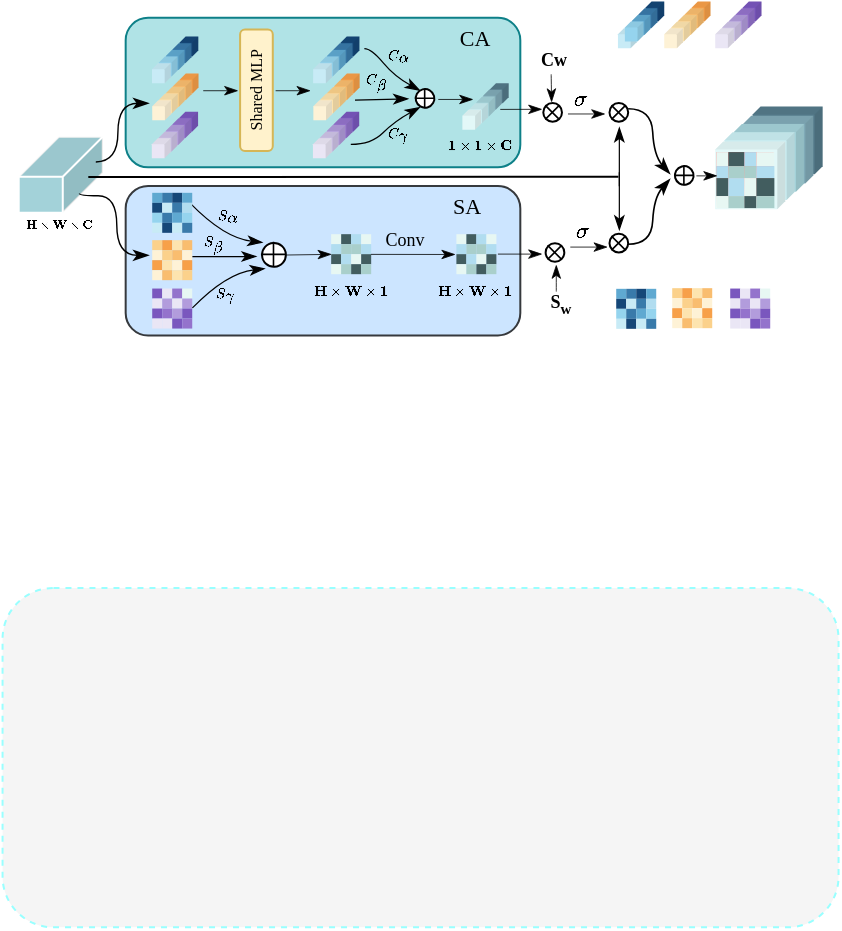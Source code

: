 <mxfile version="26.0.16">
  <diagram name="第 1 页" id="mxfp9z6j75f1absljEtE">
    <mxGraphModel dx="434" dy="286" grid="1" gridSize="10" guides="1" tooltips="1" connect="1" arrows="1" fold="1" page="1" pageScale="1" pageWidth="827" pageHeight="1169" math="1" shadow="0">
      <root>
        <mxCell id="0" />
        <mxCell id="1" parent="0" />
        <mxCell id="QPg2pp1ug34tl8SSiaXU-1" value="" style="group;fontFamily=Times New Roman;strokeColor=none;" vertex="1" connectable="0" parent="1">
          <mxGeometry x="651.976" y="176.811" width="23.14" height="23.306" as="geometry" />
        </mxCell>
        <mxCell id="QPg2pp1ug34tl8SSiaXU-6" value="" style="shape=cube;whiteSpace=wrap;html=1;boundedLbl=1;backgroundOutline=1;darkOpacity=0.05;darkOpacity2=0.1;size=3;flipV=0;flipH=1;fillColor=light-dark(#C8EBF6,#EDEDED);fontFamily=Times New Roman;strokeColor=none;" vertex="1" parent="QPg2pp1ug34tl8SSiaXU-1">
          <mxGeometry y="13.318" width="9.341" height="9.988" as="geometry" />
        </mxCell>
        <mxCell id="QPg2pp1ug34tl8SSiaXU-337" value="" style="group" vertex="1" connectable="0" parent="QPg2pp1ug34tl8SSiaXU-1">
          <mxGeometry x="3.45" width="19.69" height="19.977" as="geometry" />
        </mxCell>
        <mxCell id="QPg2pp1ug34tl8SSiaXU-2" value="" style="shape=cube;whiteSpace=wrap;html=1;boundedLbl=1;backgroundOutline=1;darkOpacity=0.05;darkOpacity2=0.1;size=3;flipV=0;flipH=1;fillColor=#154778;fontFamily=Times New Roman;strokeColor=none;" vertex="1" parent="QPg2pp1ug34tl8SSiaXU-337">
          <mxGeometry x="10.349" width="9.341" height="9.988" as="geometry" />
        </mxCell>
        <mxCell id="QPg2pp1ug34tl8SSiaXU-3" value="" style="shape=cube;whiteSpace=wrap;html=1;boundedLbl=1;backgroundOutline=1;darkOpacity=0.05;darkOpacity2=0.1;size=3;flipV=0;flipH=1;fillColor=#397AAA;fontFamily=Times New Roman;strokeColor=none;" vertex="1" parent="QPg2pp1ug34tl8SSiaXU-337">
          <mxGeometry x="6.899" y="3.329" width="9.341" height="9.988" as="geometry" />
        </mxCell>
        <mxCell id="QPg2pp1ug34tl8SSiaXU-4" value="" style="shape=cube;whiteSpace=wrap;html=1;boundedLbl=1;backgroundOutline=1;darkOpacity=0.05;darkOpacity2=0.1;size=3;flipV=0;flipH=1;fillColor=#5FA9D1;fontFamily=Times New Roman;strokeColor=none;" vertex="1" parent="QPg2pp1ug34tl8SSiaXU-337">
          <mxGeometry x="3.45" y="6.659" width="9.341" height="9.988" as="geometry" />
        </mxCell>
        <mxCell id="QPg2pp1ug34tl8SSiaXU-5" value="" style="shape=cube;whiteSpace=wrap;html=1;boundedLbl=1;backgroundOutline=1;darkOpacity=0.05;darkOpacity2=0.1;size=3;flipV=0;flipH=1;fillColor=#95D4EE;fontFamily=Times New Roman;strokeColor=none;" vertex="1" parent="QPg2pp1ug34tl8SSiaXU-337">
          <mxGeometry y="9.988" width="9.341" height="9.988" as="geometry" />
        </mxCell>
        <mxCell id="QPg2pp1ug34tl8SSiaXU-7" value="" style="group;fontFamily=Times New Roman;" vertex="1" connectable="0" parent="1">
          <mxGeometry x="700.611" y="176.811" width="23.14" height="23.306" as="geometry" />
        </mxCell>
        <mxCell id="QPg2pp1ug34tl8SSiaXU-8" value="" style="shape=cube;whiteSpace=wrap;html=1;boundedLbl=1;backgroundOutline=1;darkOpacity=0.05;darkOpacity2=0.1;size=3;flipV=0;flipH=1;fillColor=#7A57BE;fontFamily=Times New Roman;strokeColor=none;" vertex="1" parent="QPg2pp1ug34tl8SSiaXU-7">
          <mxGeometry x="13.799" width="9.341" height="9.988" as="geometry" />
        </mxCell>
        <mxCell id="QPg2pp1ug34tl8SSiaXU-9" value="" style="shape=cube;whiteSpace=wrap;html=1;boundedLbl=1;backgroundOutline=1;darkOpacity=0.05;darkOpacity2=0.1;size=3;flipV=0;flipH=1;fillColor=#9473CC;fontFamily=Times New Roman;strokeColor=none;" vertex="1" parent="QPg2pp1ug34tl8SSiaXU-7">
          <mxGeometry x="10.349" y="3.329" width="9.341" height="9.988" as="geometry" />
        </mxCell>
        <mxCell id="QPg2pp1ug34tl8SSiaXU-10" value="" style="shape=cube;whiteSpace=wrap;html=1;boundedLbl=1;backgroundOutline=1;darkOpacity=0.05;darkOpacity2=0.1;size=3;flipV=0;flipH=1;fillColor=#B29CDC;fontFamily=Times New Roman;strokeColor=none;" vertex="1" parent="QPg2pp1ug34tl8SSiaXU-7">
          <mxGeometry x="6.899" y="6.659" width="9.341" height="9.988" as="geometry" />
        </mxCell>
        <mxCell id="QPg2pp1ug34tl8SSiaXU-11" value="" style="shape=cube;whiteSpace=wrap;html=1;boundedLbl=1;backgroundOutline=1;darkOpacity=0.05;darkOpacity2=0.1;size=3;flipV=0;flipH=1;fillColor=#CEC3E7;fontFamily=Times New Roman;strokeColor=none;" vertex="1" parent="QPg2pp1ug34tl8SSiaXU-7">
          <mxGeometry x="3.45" y="9.988" width="9.341" height="9.988" as="geometry" />
        </mxCell>
        <mxCell id="QPg2pp1ug34tl8SSiaXU-12" value="" style="shape=cube;whiteSpace=wrap;html=1;boundedLbl=1;backgroundOutline=1;darkOpacity=0.05;darkOpacity2=0.1;size=3;flipV=0;flipH=1;fillColor=light-dark(#EAE6F5,#EDEDED);fontFamily=Times New Roman;strokeColor=none;" vertex="1" parent="QPg2pp1ug34tl8SSiaXU-7">
          <mxGeometry y="13.318" width="9.341" height="9.988" as="geometry" />
        </mxCell>
        <mxCell id="QPg2pp1ug34tl8SSiaXU-13" value="" style="shape=cube;whiteSpace=wrap;html=1;boundedLbl=1;backgroundOutline=1;darkOpacity=0.05;darkOpacity2=0.1;size=3;flipV=0;flipH=1;fillColor=#F7A049;fontFamily=Times New Roman;strokeColor=none;" vertex="1" parent="1">
          <mxGeometry x="688.91" y="176.809" width="9.341" height="9.988" as="geometry" />
        </mxCell>
        <mxCell id="QPg2pp1ug34tl8SSiaXU-14" value="" style="shape=cube;whiteSpace=wrap;html=1;boundedLbl=1;backgroundOutline=1;darkOpacity=0.05;darkOpacity2=0.1;size=3;flipV=0;flipH=1;fillColor=#F9BD6F;fontFamily=Times New Roman;strokeColor=none;" vertex="1" parent="1">
          <mxGeometry x="685.461" y="180.138" width="9.341" height="9.988" as="geometry" />
        </mxCell>
        <mxCell id="QPg2pp1ug34tl8SSiaXU-15" value="" style="shape=cube;whiteSpace=wrap;html=1;boundedLbl=1;backgroundOutline=1;darkOpacity=0.05;darkOpacity2=0.1;size=3;flipV=0;flipH=1;fillColor=#FBD18B;fontFamily=Times New Roman;strokeColor=none;" vertex="1" parent="1">
          <mxGeometry x="682.011" y="183.467" width="9.341" height="9.988" as="geometry" />
        </mxCell>
        <mxCell id="QPg2pp1ug34tl8SSiaXU-16" value="" style="shape=cube;whiteSpace=wrap;html=1;boundedLbl=1;backgroundOutline=1;darkOpacity=0.05;darkOpacity2=0.1;size=3;flipV=0;flipH=1;fillColor=#FDE4AF;fontFamily=Times New Roman;strokeColor=none;" vertex="1" parent="1">
          <mxGeometry x="678.561" y="186.797" width="9.341" height="9.988" as="geometry" />
        </mxCell>
        <mxCell id="QPg2pp1ug34tl8SSiaXU-17" value="" style="shape=cube;whiteSpace=wrap;html=1;boundedLbl=1;backgroundOutline=1;darkOpacity=0.05;darkOpacity2=0.1;size=3;flipV=0;flipH=1;fillColor=light-dark(#FEF2D6,#EDEDED);fontFamily=Times New Roman;strokeColor=none;" vertex="1" parent="1">
          <mxGeometry x="675.111" y="190.126" width="9.341" height="9.988" as="geometry" />
        </mxCell>
        <mxCell id="kbOJXT6cfB6z6lRoZ_cL-592" value="" style="rounded=1;whiteSpace=wrap;html=1;fontFamily=Times New Roman;fontSize=11;labelBackgroundColor=default;fillColor=#f5f5f5;dashed=1;strokeColor=#99FFFF;fontColor=#333333;" parent="1" vertex="1">
          <mxGeometry x="344.28" y="470" width="418.0" height="169.658" as="geometry" />
        </mxCell>
        <mxCell id="kbOJXT6cfB6z6lRoZ_cL-594" value="" style="rounded=1;whiteSpace=wrap;html=1;fontFamily=Times New Roman;fontSize=11;labelBackgroundColor=default;fillColor=#cce5ff;strokeColor=#36393d;" parent="1" vertex="1">
          <mxGeometry x="405.836" y="268.984" width="197.324" height="74.729" as="geometry" />
        </mxCell>
        <mxCell id="kbOJXT6cfB6z6lRoZ_cL-593" value="" style="rounded=1;whiteSpace=wrap;html=1;fontFamily=Times New Roman;fontSize=11;labelBackgroundColor=default;fillColor=#b0e3e6;strokeColor=#0e8088;" parent="1" vertex="1">
          <mxGeometry x="405.836" y="184.914" width="197.324" height="74.729" as="geometry" />
        </mxCell>
        <mxCell id="kbOJXT6cfB6z6lRoZ_cL-190" value="" style="shape=cube;whiteSpace=wrap;html=1;boundedLbl=1;backgroundOutline=1;darkOpacity=0.05;darkOpacity2=0.1;size=20;flipV=0;flipH=1;aspect=fixed;fillColor=#A3D2D9;strokeColor=#FFFFFF;fontFamily=Times New Roman;" parent="1" vertex="1">
          <mxGeometry x="352.348" y="244.346" width="42.034" height="38.064" as="geometry" />
        </mxCell>
        <mxCell id="kbOJXT6cfB6z6lRoZ_cL-191" value="&lt;font style=&quot;font-size: 7px;&quot;&gt;$$\mathbf{H} \times \mathbf{W} \times \mathbf{1}$$&lt;/font&gt;" style="text;html=1;align=center;verticalAlign=middle;whiteSpace=wrap;rounded=0;fontSize=5;fontFamily=Times New Roman;strokeColor=none;" parent="1" vertex="1">
          <mxGeometry x="562.936" y="312.77" width="36.196" height="17.515" as="geometry" />
        </mxCell>
        <mxCell id="kbOJXT6cfB6z6lRoZ_cL-192" value="$$\mathbf{H} \times \mathbf{W} \times \mathbf{C}$$" style="text;html=1;align=center;verticalAlign=middle;whiteSpace=wrap;rounded=0;fontSize=6;fontFamily=Times New Roman;fontStyle=1" parent="1" vertex="1">
          <mxGeometry x="354.999" y="279.446" width="36.196" height="17.515" as="geometry" />
        </mxCell>
        <mxCell id="kbOJXT6cfB6z6lRoZ_cL-193" value="&lt;font style=&quot;font-size: 11px;&quot;&gt;$$\sigma$$&lt;/font&gt;" style="text;html=1;align=center;verticalAlign=middle;whiteSpace=wrap;rounded=0;fontSize=10;fontFamily=Times New Roman;" parent="1" vertex="1">
          <mxGeometry x="611.555" y="215.272" width="43.201" height="18.904" as="geometry" />
        </mxCell>
        <mxCell id="kbOJXT6cfB6z6lRoZ_cL-194" value="" style="group;fontFamily=Times New Roman;strokeColor=none;" parent="1" vertex="1" connectable="0">
          <mxGeometry x="419.006" y="194.301" width="23.14" height="23.306" as="geometry" />
        </mxCell>
        <mxCell id="kbOJXT6cfB6z6lRoZ_cL-195" value="" style="shape=cube;whiteSpace=wrap;html=1;boundedLbl=1;backgroundOutline=1;darkOpacity=0.05;darkOpacity2=0.1;size=3;flipV=0;flipH=1;fillColor=#154778;fontFamily=Times New Roman;strokeColor=none;" parent="kbOJXT6cfB6z6lRoZ_cL-194" vertex="1">
          <mxGeometry x="13.799" width="9.341" height="9.988" as="geometry" />
        </mxCell>
        <mxCell id="kbOJXT6cfB6z6lRoZ_cL-196" value="" style="shape=cube;whiteSpace=wrap;html=1;boundedLbl=1;backgroundOutline=1;darkOpacity=0.05;darkOpacity2=0.1;size=3;flipV=0;flipH=1;fillColor=#397AAA;fontFamily=Times New Roman;strokeColor=none;" parent="kbOJXT6cfB6z6lRoZ_cL-194" vertex="1">
          <mxGeometry x="10.349" y="3.329" width="9.341" height="9.988" as="geometry" />
        </mxCell>
        <mxCell id="kbOJXT6cfB6z6lRoZ_cL-197" value="" style="shape=cube;whiteSpace=wrap;html=1;boundedLbl=1;backgroundOutline=1;darkOpacity=0.05;darkOpacity2=0.1;size=3;flipV=0;flipH=1;fillColor=#5FA9D1;fontFamily=Times New Roman;strokeColor=none;" parent="kbOJXT6cfB6z6lRoZ_cL-194" vertex="1">
          <mxGeometry x="6.899" y="6.659" width="9.341" height="9.988" as="geometry" />
        </mxCell>
        <mxCell id="kbOJXT6cfB6z6lRoZ_cL-198" value="" style="shape=cube;whiteSpace=wrap;html=1;boundedLbl=1;backgroundOutline=1;darkOpacity=0.05;darkOpacity2=0.1;size=3;flipV=0;flipH=1;fillColor=#95D4EE;fontFamily=Times New Roman;strokeColor=none;" parent="kbOJXT6cfB6z6lRoZ_cL-194" vertex="1">
          <mxGeometry x="3.45" y="9.988" width="9.341" height="9.988" as="geometry" />
        </mxCell>
        <mxCell id="kbOJXT6cfB6z6lRoZ_cL-199" value="" style="shape=cube;whiteSpace=wrap;html=1;boundedLbl=1;backgroundOutline=1;darkOpacity=0.05;darkOpacity2=0.1;size=3;flipV=0;flipH=1;fillColor=light-dark(#C8EBF6,#EDEDED);fontFamily=Times New Roman;strokeColor=none;" parent="kbOJXT6cfB6z6lRoZ_cL-194" vertex="1">
          <mxGeometry y="13.318" width="9.341" height="9.988" as="geometry" />
        </mxCell>
        <mxCell id="kbOJXT6cfB6z6lRoZ_cL-200" value="" style="group;fontFamily=Times New Roman;strokeColor=none;" parent="1" vertex="1" connectable="0">
          <mxGeometry x="501.801" y="231.841" width="75.042" height="23.306" as="geometry" />
        </mxCell>
        <mxCell id="kbOJXT6cfB6z6lRoZ_cL-201" value="" style="group;fontFamily=Times New Roman;" parent="kbOJXT6cfB6z6lRoZ_cL-200" vertex="1" connectable="0">
          <mxGeometry x="-82.899" width="23.14" height="23.306" as="geometry" />
        </mxCell>
        <mxCell id="kbOJXT6cfB6z6lRoZ_cL-202" value="" style="shape=cube;whiteSpace=wrap;html=1;boundedLbl=1;backgroundOutline=1;darkOpacity=0.05;darkOpacity2=0.1;size=3;flipV=0;flipH=1;fillColor=#7A57BE;fontFamily=Times New Roman;strokeColor=none;" parent="kbOJXT6cfB6z6lRoZ_cL-201" vertex="1">
          <mxGeometry x="13.799" width="9.341" height="9.988" as="geometry" />
        </mxCell>
        <mxCell id="kbOJXT6cfB6z6lRoZ_cL-203" value="" style="shape=cube;whiteSpace=wrap;html=1;boundedLbl=1;backgroundOutline=1;darkOpacity=0.05;darkOpacity2=0.1;size=3;flipV=0;flipH=1;fillColor=#9473CC;fontFamily=Times New Roman;strokeColor=none;" parent="kbOJXT6cfB6z6lRoZ_cL-201" vertex="1">
          <mxGeometry x="10.349" y="3.329" width="9.341" height="9.988" as="geometry" />
        </mxCell>
        <mxCell id="kbOJXT6cfB6z6lRoZ_cL-204" value="" style="shape=cube;whiteSpace=wrap;html=1;boundedLbl=1;backgroundOutline=1;darkOpacity=0.05;darkOpacity2=0.1;size=3;flipV=0;flipH=1;fillColor=#B29CDC;fontFamily=Times New Roman;strokeColor=none;" parent="kbOJXT6cfB6z6lRoZ_cL-201" vertex="1">
          <mxGeometry x="6.899" y="6.659" width="9.341" height="9.988" as="geometry" />
        </mxCell>
        <mxCell id="kbOJXT6cfB6z6lRoZ_cL-205" value="" style="shape=cube;whiteSpace=wrap;html=1;boundedLbl=1;backgroundOutline=1;darkOpacity=0.05;darkOpacity2=0.1;size=3;flipV=0;flipH=1;fillColor=#CEC3E7;fontFamily=Times New Roman;strokeColor=none;" parent="kbOJXT6cfB6z6lRoZ_cL-201" vertex="1">
          <mxGeometry x="3.45" y="9.988" width="9.341" height="9.988" as="geometry" />
        </mxCell>
        <mxCell id="kbOJXT6cfB6z6lRoZ_cL-206" value="" style="shape=cube;whiteSpace=wrap;html=1;boundedLbl=1;backgroundOutline=1;darkOpacity=0.05;darkOpacity2=0.1;size=3;flipV=0;flipH=1;fillColor=light-dark(#EAE6F5,#EDEDED);fontFamily=Times New Roman;strokeColor=none;" parent="kbOJXT6cfB6z6lRoZ_cL-201" vertex="1">
          <mxGeometry y="13.318" width="9.341" height="9.988" as="geometry" />
        </mxCell>
        <mxCell id="kbOJXT6cfB6z6lRoZ_cL-587" value="$$C_{\gamma}$$" style="text;html=1;align=center;verticalAlign=middle;whiteSpace=wrap;rounded=0;fontSize=7;fontFamily=Times New Roman;fontStyle=1;strokeColor=none;" parent="kbOJXT6cfB6z6lRoZ_cL-200" vertex="1">
          <mxGeometry x="22.184" y="2.896" width="36.196" height="17.515" as="geometry" />
        </mxCell>
        <mxCell id="kbOJXT6cfB6z6lRoZ_cL-207" value="" style="group;fontFamily=Times New Roman;" parent="1" vertex="1" connectable="0">
          <mxGeometry x="700.607" y="229.284" width="53.709" height="51.329" as="geometry" />
        </mxCell>
        <mxCell id="kbOJXT6cfB6z6lRoZ_cL-208" value="" style="group;fontFamily=Times New Roman;" parent="kbOJXT6cfB6z6lRoZ_cL-207" vertex="1" connectable="0">
          <mxGeometry width="53.709" height="51.329" as="geometry" />
        </mxCell>
        <mxCell id="kbOJXT6cfB6z6lRoZ_cL-209" value="" style="shape=cube;whiteSpace=wrap;html=1;boundedLbl=1;backgroundOutline=1;darkOpacity=0.05;darkOpacity2=0.1;size=4;flipV=1;flipH=0;direction=west;fillColor=light-dark(#547A8A,#442724);strokeColor=none;fontFamily=Times New Roman;" parent="kbOJXT6cfB6z6lRoZ_cL-208" vertex="1">
          <mxGeometry x="18.682" width="35.028" height="33.862" as="geometry" />
        </mxCell>
        <mxCell id="kbOJXT6cfB6z6lRoZ_cL-210" value="" style="shape=cube;whiteSpace=wrap;html=1;boundedLbl=1;backgroundOutline=1;darkOpacity=0.05;darkOpacity2=0.1;size=4;flipV=1;flipH=0;direction=west;fillColor=light-dark(#80AAB7,#512D2B);strokeColor=none;fontFamily=Times New Roman;" parent="kbOJXT6cfB6z6lRoZ_cL-208" vertex="1">
          <mxGeometry x="14.011" y="4.624" width="35.028" height="33.862" as="geometry" />
        </mxCell>
        <mxCell id="kbOJXT6cfB6z6lRoZ_cL-211" value="" style="shape=cube;whiteSpace=wrap;html=1;boundedLbl=1;backgroundOutline=1;darkOpacity=0.05;darkOpacity2=0.1;size=4;flipV=1;flipH=0;direction=west;fillColor=light-dark(#A4D2D9,#572B2B);strokeColor=none;fontFamily=Times New Roman;" parent="kbOJXT6cfB6z6lRoZ_cL-208" vertex="1">
          <mxGeometry x="9.341" y="8.711" width="35.028" height="33.862" as="geometry" />
        </mxCell>
        <mxCell id="kbOJXT6cfB6z6lRoZ_cL-212" value="" style="shape=cube;whiteSpace=wrap;html=1;boundedLbl=1;backgroundOutline=1;darkOpacity=0.05;darkOpacity2=0.1;size=4;flipV=1;flipH=0;direction=west;fillColor=light-dark(#CAEEF2,#512D2B);gradientColor=none;strokeColor=none;fontFamily=Times New Roman;" parent="kbOJXT6cfB6z6lRoZ_cL-208" vertex="1">
          <mxGeometry x="4.67" y="12.797" width="35.028" height="33.862" as="geometry" />
        </mxCell>
        <mxCell id="kbOJXT6cfB6z6lRoZ_cL-213" value="" style="shape=cube;whiteSpace=wrap;html=1;boundedLbl=1;backgroundOutline=1;darkOpacity=0.05;darkOpacity2=0.1;size=4;flipV=1;flipH=0;direction=west;fillColor=light-dark(#E3F8F8,#442724);strokeColor=none;fontFamily=Times New Roman;" parent="kbOJXT6cfB6z6lRoZ_cL-208" vertex="1">
          <mxGeometry y="17.468" width="35.028" height="33.862" as="geometry" />
        </mxCell>
        <mxCell id="kbOJXT6cfB6z6lRoZ_cL-214" value="" style="shape=table;startSize=0;container=1;collapsible=0;childLayout=tableLayout;fontSize=16;gradientColor=#FF6666;gradientDirection=north;strokeColor=none;fontFamily=Times New Roman;" parent="kbOJXT6cfB6z6lRoZ_cL-207" vertex="1">
          <mxGeometry x="0.584" y="22.769" width="28.606" height="28.023" as="geometry" />
        </mxCell>
        <mxCell id="kbOJXT6cfB6z6lRoZ_cL-215" style="shape=tableRow;horizontal=0;startSize=0;swimlaneHead=0;swimlaneBody=0;strokeColor=inherit;top=0;left=0;bottom=0;right=0;collapsible=0;dropTarget=0;fillColor=none;points=[[0,0.5],[1,0.5]];portConstraint=eastwest;fontSize=16;fontFamily=Times New Roman;" parent="kbOJXT6cfB6z6lRoZ_cL-214" vertex="1">
          <mxGeometry width="28.606" height="7" as="geometry" />
        </mxCell>
        <mxCell id="kbOJXT6cfB6z6lRoZ_cL-216" style="shape=partialRectangle;html=1;whiteSpace=wrap;connectable=0;strokeColor=#b85450;overflow=hidden;fillColor=#E7F7F3;top=0;left=0;bottom=0;right=0;pointerEvents=1;fontSize=16;fontFamily=Times New Roman;" parent="kbOJXT6cfB6z6lRoZ_cL-215" vertex="1">
          <mxGeometry width="6" height="7" as="geometry">
            <mxRectangle width="6" height="7" as="alternateBounds" />
          </mxGeometry>
        </mxCell>
        <mxCell id="kbOJXT6cfB6z6lRoZ_cL-217" style="shape=partialRectangle;html=1;whiteSpace=wrap;connectable=0;strokeColor=#d79b00;overflow=hidden;fillColor=#425D5F;top=0;left=0;bottom=0;right=0;pointerEvents=1;fontSize=16;fontFamily=Times New Roman;" parent="kbOJXT6cfB6z6lRoZ_cL-215" vertex="1">
          <mxGeometry x="6" width="8" height="7" as="geometry">
            <mxRectangle width="8" height="7" as="alternateBounds" />
          </mxGeometry>
        </mxCell>
        <mxCell id="kbOJXT6cfB6z6lRoZ_cL-218" style="shape=partialRectangle;html=1;whiteSpace=wrap;connectable=0;strokeColor=#10739e;overflow=hidden;fillColor=#b1ddf0;top=0;left=0;bottom=0;right=0;pointerEvents=1;fontSize=16;fontFamily=Times New Roman;" parent="kbOJXT6cfB6z6lRoZ_cL-215" vertex="1">
          <mxGeometry x="14" width="6" height="7" as="geometry">
            <mxRectangle width="6" height="7" as="alternateBounds" />
          </mxGeometry>
        </mxCell>
        <mxCell id="kbOJXT6cfB6z6lRoZ_cL-219" style="shape=partialRectangle;html=1;whiteSpace=wrap;connectable=0;strokeColor=#6c8ebf;overflow=hidden;fillColor=#E7F7F3;top=0;left=0;bottom=0;right=0;pointerEvents=1;fontSize=16;fontFamily=Times New Roman;" parent="kbOJXT6cfB6z6lRoZ_cL-215" vertex="1">
          <mxGeometry x="20" width="9" height="7" as="geometry">
            <mxRectangle width="9" height="7" as="alternateBounds" />
          </mxGeometry>
        </mxCell>
        <mxCell id="kbOJXT6cfB6z6lRoZ_cL-220" value="" style="shape=tableRow;horizontal=0;startSize=0;swimlaneHead=0;swimlaneBody=0;strokeColor=inherit;top=0;left=0;bottom=0;right=0;collapsible=0;dropTarget=0;fillColor=none;points=[[0,0.5],[1,0.5]];portConstraint=eastwest;fontSize=16;fontFamily=Times New Roman;" parent="kbOJXT6cfB6z6lRoZ_cL-214" vertex="1">
          <mxGeometry y="7" width="28.606" height="6" as="geometry" />
        </mxCell>
        <mxCell id="kbOJXT6cfB6z6lRoZ_cL-221" value="" style="shape=partialRectangle;html=1;whiteSpace=wrap;connectable=0;strokeColor=#10739e;overflow=hidden;fillColor=#b1ddf0;top=0;left=0;bottom=0;right=0;pointerEvents=1;fontSize=16;fontFamily=Times New Roman;" parent="kbOJXT6cfB6z6lRoZ_cL-220" vertex="1">
          <mxGeometry width="6" height="6" as="geometry">
            <mxRectangle width="6" height="6" as="alternateBounds" />
          </mxGeometry>
        </mxCell>
        <mxCell id="kbOJXT6cfB6z6lRoZ_cL-222" value="" style="shape=partialRectangle;html=1;whiteSpace=wrap;connectable=0;strokeColor=inherit;overflow=hidden;fillColor=#A9CFCB;top=0;left=0;bottom=0;right=0;pointerEvents=1;fontSize=16;fontFamily=Times New Roman;" parent="kbOJXT6cfB6z6lRoZ_cL-220" vertex="1">
          <mxGeometry x="6" width="8" height="6" as="geometry">
            <mxRectangle width="8" height="6" as="alternateBounds" />
          </mxGeometry>
        </mxCell>
        <mxCell id="kbOJXT6cfB6z6lRoZ_cL-223" value="" style="shape=partialRectangle;html=1;whiteSpace=wrap;connectable=0;strokeColor=#9673a6;overflow=hidden;fillColor=#A9CFCB;top=0;left=0;bottom=0;right=0;pointerEvents=1;fontSize=16;fontFamily=Times New Roman;" parent="kbOJXT6cfB6z6lRoZ_cL-220" vertex="1">
          <mxGeometry x="14" width="6" height="6" as="geometry">
            <mxRectangle width="6" height="6" as="alternateBounds" />
          </mxGeometry>
        </mxCell>
        <mxCell id="kbOJXT6cfB6z6lRoZ_cL-224" style="shape=partialRectangle;html=1;whiteSpace=wrap;connectable=0;strokeColor=#10739e;overflow=hidden;fillColor=#b1ddf0;top=0;left=0;bottom=0;right=0;pointerEvents=1;fontSize=16;fontFamily=Times New Roman;" parent="kbOJXT6cfB6z6lRoZ_cL-220" vertex="1">
          <mxGeometry x="20" width="9" height="6" as="geometry">
            <mxRectangle width="9" height="6" as="alternateBounds" />
          </mxGeometry>
        </mxCell>
        <mxCell id="kbOJXT6cfB6z6lRoZ_cL-225" value="" style="shape=tableRow;horizontal=0;startSize=0;swimlaneHead=0;swimlaneBody=0;strokeColor=inherit;top=0;left=0;bottom=0;right=0;collapsible=0;dropTarget=0;fillColor=none;points=[[0,0.5],[1,0.5]];portConstraint=eastwest;fontSize=16;fontFamily=Times New Roman;" parent="kbOJXT6cfB6z6lRoZ_cL-214" vertex="1">
          <mxGeometry y="13" width="28.606" height="9" as="geometry" />
        </mxCell>
        <mxCell id="kbOJXT6cfB6z6lRoZ_cL-226" value="" style="shape=partialRectangle;html=1;whiteSpace=wrap;connectable=0;strokeColor=inherit;overflow=hidden;fillColor=#425D5F;top=0;left=0;bottom=0;right=0;pointerEvents=1;fontSize=16;fontFamily=Times New Roman;" parent="kbOJXT6cfB6z6lRoZ_cL-225" vertex="1">
          <mxGeometry width="6" height="9" as="geometry">
            <mxRectangle width="6" height="9" as="alternateBounds" />
          </mxGeometry>
        </mxCell>
        <mxCell id="kbOJXT6cfB6z6lRoZ_cL-227" value="" style="shape=partialRectangle;html=1;whiteSpace=wrap;connectable=0;strokeColor=#10739e;overflow=hidden;fillColor=#b1ddf0;top=0;left=0;bottom=0;right=0;pointerEvents=1;fontSize=16;fontFamily=Times New Roman;" parent="kbOJXT6cfB6z6lRoZ_cL-225" vertex="1">
          <mxGeometry x="6" width="8" height="9" as="geometry">
            <mxRectangle width="8" height="9" as="alternateBounds" />
          </mxGeometry>
        </mxCell>
        <mxCell id="kbOJXT6cfB6z6lRoZ_cL-228" value="&lt;span style=&quot;color: rgba(0, 0, 0, 0); font-size: 0px; text-align: start; text-wrap-mode: nowrap;&quot;&gt;%3CmxGraphModel%3E%3Croot%3E%3CmxCell%20id%3D%220%22%2F%3E%3CmxCell%20id%3D%221%22%20parent%3D%220%22%2F%3E%3CmxCell%20id%3D%222%22%20value%3D%22%22%20style%3D%22shape%3Dtable%3BstartSize%3D0%3Bcontainer%3D1%3Bcollapsible%3D0%3BchildLayout%3DtableLayout%3BfontSize%3D16%3BgradientColor%3D%23808080%3BgradientDirection%3Dnorth%3B%22%20vertex%3D%221%22%20parent%3D%221%22%3E%3CmxGeometry%20x%3D%22458%22%20y%3D%22158%22%20width%3D%2230%22%20height%3D%2228%22%20as%3D%22geometry%22%2F%3E%3C%2FmxCell%3E%3CmxCell%20id%3D%223%22%20style%3D%22shape%3DtableRow%3Bhorizontal%3D0%3BstartSize%3D0%3BswimlaneHead%3D0%3BswimlaneBody%3D0%3BstrokeColor%3Dinherit%3Btop%3D0%3Bleft%3D0%3Bbottom%3D0%3Bright%3D0%3Bcollapsible%3D0%3BdropTarget%3D0%3BfillColor%3Dnone%3Bpoints%3D%5B%5B0%2C0.5%5D%2C%5B1%2C0.5%5D%5D%3BportConstraint%3Deastwest%3BfontSize%3D16%3B%22%20vertex%3D%221%22%20parent%3D%222%22%3E%3CmxGeometry%20width%3D%2230%22%20height%3D%227%22%20as%3D%22geometry%22%2F%3E%3C%2FmxCell%3E%3CmxCell%20id%3D%224%22%20style%3D%22shape%3DpartialRectangle%3Bhtml%3D1%3BwhiteSpace%3Dwrap%3Bconnectable%3D0%3BstrokeColor%3Dinherit%3Boverflow%3Dhidden%3BfillColor%3Dnone%3Btop%3D0%3Bleft%3D0%3Bbottom%3D0%3Bright%3D0%3BpointerEvents%3D1%3BfontSize%3D16%3B%22%20vertex%3D%221%22%20parent%3D%223%22%3E%3CmxGeometry%20width%3D%228%22%20height%3D%227%22%20as%3D%22geometry%22%3E%3CmxRectangle%20width%3D%228%22%20height%3D%227%22%20as%3D%22alternateBounds%22%2F%3E%3C%2FmxGeometry%3E%3C%2FmxCell%3E%3CmxCell%20id%3D%225%22%20style%3D%22shape%3DpartialRectangle%3Bhtml%3D1%3BwhiteSpace%3Dwrap%3Bconnectable%3D0%3BstrokeColor%3Dinherit%3Boverflow%3Dhidden%3BfillColor%3Dnone%3Btop%3D0%3Bleft%3D0%3Bbottom%3D0%3Bright%3D0%3BpointerEvents%3D1%3BfontSize%3D16%3B%22%20vertex%3D%221%22%20parent%3D%223%22%3E%3CmxGeometry%20x%3D%228%22%20width%3D%227%22%20height%3D%227%22%20as%3D%22geometry%22%3E%3CmxRectangle%20width%3D%227%22%20height%3D%227%22%20as%3D%22alternateBounds%22%2F%3E%3C%2FmxGeometry%3E%3C%2FmxCell%3E%3CmxCell%20id%3D%226%22%20style%3D%22shape%3DpartialRectangle%3Bhtml%3D1%3BwhiteSpace%3Dwrap%3Bconnectable%3D0%3BstrokeColor%3Dinherit%3Boverflow%3Dhidden%3BfillColor%3Dnone%3Btop%3D0%3Bleft%3D0%3Bbottom%3D0%3Bright%3D0%3BpointerEvents%3D1%3BfontSize%3D16%3B%22%20vertex%3D%221%22%20parent%3D%223%22%3E%3CmxGeometry%20x%3D%2215%22%20width%3D%228%22%20height%3D%227%22%20as%3D%22geometry%22%3E%3CmxRectangle%20width%3D%228%22%20height%3D%227%22%20as%3D%22alternateBounds%22%2F%3E%3C%2FmxGeometry%3E%3C%2FmxCell%3E%3CmxCell%20id%3D%227%22%20style%3D%22shape%3DpartialRectangle%3Bhtml%3D1%3BwhiteSpace%3Dwrap%3Bconnectable%3D0%3BstrokeColor%3Dinherit%3Boverflow%3Dhidden%3BfillColor%3Dnone%3Btop%3D0%3Bleft%3D0%3Bbottom%3D0%3Bright%3D0%3BpointerEvents%3D1%3BfontSize%3D16%3B%22%20vertex%3D%221%22%20parent%3D%223%22%3E%3CmxGeometry%20x%3D%2223%22%20width%3D%227%22%20height%3D%227%22%20as%3D%22geometry%22%3E%3CmxRectangle%20width%3D%227%22%20height%3D%227%22%20as%3D%22alternateBounds%22%2F%3E%3C%2FmxGeometry%3E%3C%2FmxCell%3E%3CmxCell%20id%3D%228%22%20value%3D%22%22%20style%3D%22shape%3DtableRow%3Bhorizontal%3D0%3BstartSize%3D0%3BswimlaneHead%3D0%3BswimlaneBody%3D0%3BstrokeColor%3Dinherit%3Btop%3D0%3Bleft%3D0%3Bbottom%3D0%3Bright%3D0%3Bcollapsible%3D0%3BdropTarget%3D0%3BfillColor%3Dnone%3Bpoints%3D%5B%5B0%2C0.5%5D%2C%5B1%2C0.5%5D%5D%3BportConstraint%3Deastwest%3BfontSize%3D16%3B%22%20vertex%3D%221%22%20parent%3D%222%22%3E%3CmxGeometry%20y%3D%227%22%20width%3D%2230%22%20height%3D%227%22%20as%3D%22geometry%22%2F%3E%3C%2FmxCell%3E%3CmxCell%20id%3D%229%22%20value%3D%22%22%20style%3D%22shape%3DpartialRectangle%3Bhtml%3D1%3BwhiteSpace%3Dwrap%3Bconnectable%3D0%3BstrokeColor%3Dinherit%3Boverflow%3Dhidden%3BfillColor%3Dnone%3Btop%3D0%3Bleft%3D0%3Bbottom%3D0%3Bright%3D0%3BpointerEvents%3D1%3BfontSize%3D16%3B%22%20vertex%3D%221%22%20parent%3D%228%22%3E%3CmxGeometry%20width%3D%228%22%20height%3D%227%22%20as%3D%22geometry%22%3E%3CmxRectangle%20width%3D%228%22%20height%3D%227%22%20as%3D%22alternateBounds%22%2F%3E%3C%2FmxGeometry%3E%3C%2FmxCell%3E%3CmxCell%20id%3D%2210%22%20value%3D%22%22%20style%3D%22shape%3DpartialRectangle%3Bhtml%3D1%3BwhiteSpace%3Dwrap%3Bconnectable%3D0%3BstrokeColor%3Dinherit%3Boverflow%3Dhidden%3BfillColor%3Dnone%3Btop%3D0%3Bleft%3D0%3Bbottom%3D0%3Bright%3D0%3BpointerEvents%3D1%3BfontSize%3D16%3B%22%20vertex%3D%221%22%20parent%3D%228%22%3E%3CmxGeometry%20x%3D%228%22%20width%3D%227%22%20height%3D%227%22%20as%3D%22geometry%22%3E%3CmxRectangle%20width%3D%227%22%20height%3D%227%22%20as%3D%22alternateBounds%22%2F%3E%3C%2FmxGeometry%3E%3C%2FmxCell%3E%3CmxCell%20id%3D%2211%22%20value%3D%22%22%20style%3D%22shape%3DpartialRectangle%3Bhtml%3D1%3BwhiteSpace%3Dwrap%3Bconnectable%3D0%3BstrokeColor%3Dinherit%3Boverflow%3Dhidden%3BfillColor%3Dnone%3Btop%3D0%3Bleft%3D0%3Bbottom%3D0%3Bright%3D0%3BpointerEvents%3D1%3BfontSize%3D16%3B%22%20vertex%3D%221%22%20parent%3D%228%22%3E%3CmxGeometry%20x%3D%2215%22%20width%3D%228%22%20height%3D%227%22%20as%3D%22geometry%22%3E%3CmxRectangle%20width%3D%228%22%20height%3D%227%22%20as%3D%22alternateBounds%22%2F%3E%3C%2FmxGeometry%3E%3C%2FmxCell%3E%3CmxCell%20id%3D%2212%22%20style%3D%22shape%3DpartialRectangle%3Bhtml%3D1%3BwhiteSpace%3Dwrap%3Bconnectable%3D0%3BstrokeColor%3Dinherit%3Boverflow%3Dhidden%3BfillColor%3Dnone%3Btop%3D0%3Bleft%3D0%3Bbottom%3D0%3Bright%3D0%3BpointerEvents%3D1%3BfontSize%3D16%3B%22%20vertex%3D%221%22%20parent%3D%228%22%3E%3CmxGeometry%20x%3D%2223%22%20width%3D%227%22%20height%3D%227%22%20as%3D%22geometry%22%3E%3CmxRectangle%20width%3D%227%22%20height%3D%227%22%20as%3D%22alternateBounds%22%2F%3E%3C%2FmxGeometry%3E%3C%2FmxCell%3E%3CmxCell%20id%3D%2213%22%20value%3D%22%22%20style%3D%22shape%3DtableRow%3Bhorizontal%3D0%3BstartSize%3D0%3BswimlaneHead%3D0%3BswimlaneBody%3D0%3BstrokeColor%3Dinherit%3Btop%3D0%3Bleft%3D0%3Bbottom%3D0%3Bright%3D0%3Bcollapsible%3D0%3BdropTarget%3D0%3BfillColor%3Dnone%3Bpoints%3D%5B%5B0%2C0.5%5D%2C%5B1%2C0.5%5D%5D%3BportConstraint%3Deastwest%3BfontSize%3D16%3B%22%20vertex%3D%221%22%20parent%3D%222%22%3E%3CmxGeometry%20y%3D%2214%22%20width%3D%2230%22%20height%3D%227%22%20as%3D%22geometry%22%2F%3E%3C%2FmxCell%3E%3CmxCell%20id%3D%2214%22%20value%3D%22%22%20style%3D%22shape%3DpartialRectangle%3Bhtml%3D1%3BwhiteSpace%3Dwrap%3Bconnectable%3D0%3BstrokeColor%3Dinherit%3Boverflow%3Dhidden%3BfillColor%3Dnone%3Btop%3D0%3Bleft%3D0%3Bbottom%3D0%3Bright%3D0%3BpointerEvents%3D1%3BfontSize%3D16%3B%22%20vertex%3D%221%22%20parent%3D%2213%22%3E%3CmxGeometry%20width%3D%228%22%20height%3D%227%22%20as%3D%22geometry%22%3E%3CmxRectangle%20width%3D%228%22%20height%3D%227%22%20as%3D%22alternateBounds%22%2F%3E%3C%2FmxGeometry%3E%3C%2FmxCell%3E%3CmxCell%20id%3D%2215%22%20value%3D%22%22%20style%3D%22shape%3DpartialRectangle%3Bhtml%3D1%3BwhiteSpace%3Dwrap%3Bconnectable%3D0%3BstrokeColor%3Dinherit%3Boverflow%3Dhidden%3BfillColor%3Dnone%3Btop%3D0%3Bleft%3D0%3Bbottom%3D0%3Bright%3D0%3BpointerEvents%3D1%3BfontSize%3D16%3B%22%20vertex%3D%221%22%20parent%3D%2213%22%3E%3CmxGeometry%20x%3D%228%22%20width%3D%227%22%20height%3D%227%22%20as%3D%22geometry%22%3E%3CmxRectangle%20width%3D%227%22%20height%3D%227%22%20as%3D%22alternateBounds%22%2F%3E%3C%2FmxGeometry%3E%3C%2FmxCell%3E%3CmxCell%20id%3D%2216%22%20value%3D%22%22%20style%3D%22shape%3DpartialRectangle%3Bhtml%3D1%3BwhiteSpace%3Dwrap%3Bconnectable%3D0%3BstrokeColor%3Dinherit%3Boverflow%3Dhidden%3BfillColor%3Dnone%3Btop%3D0%3Bleft%3D0%3Bbottom%3D0%3Bright%3D0%3BpointerEvents%3D1%3BfontSize%3D16%3B%22%20vertex%3D%221%22%20parent%3D%2213%22%3E%3CmxGeometry%20x%3D%2215%22%20width%3D%228%22%20height%3D%227%22%20as%3D%22geometry%22%3E%3CmxRectangle%20width%3D%228%22%20height%3D%227%22%20as%3D%22alternateBounds%22%2F%3E%3C%2FmxGeometry%3E%3C%2FmxCell%3E%3CmxCell%20id%3D%2217%22%20style%3D%22shape%3DpartialRectangle%3Bhtml%3D1%3BwhiteSpace%3Dwrap%3Bconnectable%3D0%3BstrokeColor%3Dinherit%3Boverflow%3Dhidden%3BfillColor%3Dnone%3Btop%3D0%3Bleft%3D0%3Bbottom%3D0%3Bright%3D0%3BpointerEvents%3D1%3BfontSize%3D16%3B%22%20vertex%3D%221%22%20parent%3D%2213%22%3E%3CmxGeometry%20x%3D%2223%22%20width%3D%227%22%20height%3D%227%22%20as%3D%22geometry%22%3E%3CmxRectangle%20width%3D%227%22%20height%3D%227%22%20as%3D%22alternateBounds%22%2F%3E%3C%2FmxGeometry%3E%3C%2FmxCell%3E%3CmxCell%20id%3D%2218%22%20value%3D%22%22%20style%3D%22shape%3DtableRow%3Bhorizontal%3D0%3BstartSize%3D0%3BswimlaneHead%3D0%3BswimlaneBody%3D0%3BstrokeColor%3Dinherit%3Btop%3D0%3Bleft%3D0%3Bbottom%3D0%3Bright%3D0%3Bcollapsible%3D0%3BdropTarget%3D0%3BfillColor%3Dnone%3Bpoints%3D%5B%5B0%2C0.5%5D%2C%5B1%2C0.5%5D%5D%3BportConstraint%3Deastwest%3BfontSize%3D16%3B%22%20vertex%3D%221%22%20parent%3D%222%22%3E%3CmxGeometry%20y%3D%2221%22%20width%3D%2230%22%20height%3D%227%22%20as%3D%22geometry%22%2F%3E%3C%2FmxCell%3E%3CmxCell%20id%3D%2219%22%20value%3D%22%22%20style%3D%22shape%3DpartialRectangle%3Bhtml%3D1%3BwhiteSpace%3Dwrap%3Bconnectable%3D0%3BstrokeColor%3Dinherit%3Boverflow%3Dhidden%3BfillColor%3Dnone%3Btop%3D0%3Bleft%3D0%3Bbottom%3D0%3Bright%3D0%3BpointerEvents%3D1%3BfontSize%3D16%3B%22%20vertex%3D%221%22%20parent%3D%2218%22%3E%3CmxGeometry%20width%3D%228%22%20height%3D%227%22%20as%3D%22geometry%22%3E%3CmxRectangle%20width%3D%228%22%20height%3D%227%22%20as%3D%22alternateBounds%22%2F%3E%3C%2FmxGeometry%3E%3C%2FmxCell%3E%3CmxCell%20id%3D%2220%22%20value%3D%22%22%20style%3D%22shape%3DpartialRectangle%3Bhtml%3D1%3BwhiteSpace%3Dwrap%3Bconnectable%3D0%3BstrokeColor%3Dinherit%3Boverflow%3Dhidden%3BfillColor%3Dnone%3Btop%3D0%3Bleft%3D0%3Bbottom%3D0%3Bright%3D0%3BpointerEvents%3D1%3BfontSize%3D16%3B%22%20vertex%3D%221%22%20parent%3D%2218%22%3E%3CmxGeometry%20x%3D%228%22%20width%3D%227%22%20height%3D%227%22%20as%3D%22geometry%22%3E%3CmxRectangle%20width%3D%227%22%20height%3D%227%22%20as%3D%22alternateBounds%22%2F%3E%3C%2FmxGeometry%3E%3C%2FmxCell%3E%3CmxCell%20id%3D%2221%22%20value%3D%22%22%20style%3D%22shape%3DpartialRectangle%3Bhtml%3D1%3BwhiteSpace%3Dwrap%3Bconnectable%3D0%3BstrokeColor%3Dinherit%3Boverflow%3Dhidden%3BfillColor%3Dnone%3Btop%3D0%3Bleft%3D0%3Bbottom%3D0%3Bright%3D0%3BpointerEvents%3D1%3BfontSize%3D16%3B%22%20vertex%3D%221%22%20parent%3D%2218%22%3E%3CmxGeometry%20x%3D%2215%22%20width%3D%228%22%20height%3D%227%22%20as%3D%22geometry%22%3E%3CmxRectangle%20width%3D%228%22%20height%3D%227%22%20as%3D%22alternateBounds%22%2F%3E%3C%2FmxGeometry%3E%3C%2FmxCell%3E%3CmxCell%20id%3D%2222%22%20style%3D%22shape%3DpartialRectangle%3Bhtml%3D1%3BwhiteSpace%3Dwrap%3Bconnectable%3D0%3BstrokeColor%3Dinherit%3Boverflow%3Dhidden%3BfillColor%3Dnone%3Btop%3D0%3Bleft%3D0%3Bbottom%3D0%3Bright%3D0%3BpointerEvents%3D1%3BfontSize%3D16%3B%22%20vertex%3D%221%22%20parent%3D%2218%22%3E%3CmxGeometry%20x%3D%2223%22%20width%3D%227%22%20height%3D%227%22%20as%3D%22geometry%22%3E%3CmxRectangle%20width%3D%227%22%20height%3D%227%22%20as%3D%22alternateBounds%22%2F%3E%3C%2FmxGeometry%3E%3C%2FmxCell%3E%3C%2Froot%3E%3C%2FmxGraphModel%3E&lt;/span&gt;" style="shape=partialRectangle;html=1;whiteSpace=wrap;connectable=0;strokeColor=inherit;overflow=hidden;fillColor=#E7F7F3;top=0;left=0;bottom=0;right=0;pointerEvents=1;fontSize=16;fontFamily=Times New Roman;" parent="kbOJXT6cfB6z6lRoZ_cL-225" vertex="1">
          <mxGeometry x="14" width="6" height="9" as="geometry">
            <mxRectangle width="6" height="9" as="alternateBounds" />
          </mxGeometry>
        </mxCell>
        <mxCell id="kbOJXT6cfB6z6lRoZ_cL-229" style="shape=partialRectangle;html=1;whiteSpace=wrap;connectable=0;strokeColor=inherit;overflow=hidden;fillColor=#425D5F;top=0;left=0;bottom=0;right=0;pointerEvents=1;fontSize=16;fontFamily=Times New Roman;" parent="kbOJXT6cfB6z6lRoZ_cL-225" vertex="1">
          <mxGeometry x="20" width="9" height="9" as="geometry">
            <mxRectangle width="9" height="9" as="alternateBounds" />
          </mxGeometry>
        </mxCell>
        <mxCell id="kbOJXT6cfB6z6lRoZ_cL-230" value="" style="shape=tableRow;horizontal=0;startSize=0;swimlaneHead=0;swimlaneBody=0;strokeColor=inherit;top=0;left=0;bottom=0;right=0;collapsible=0;dropTarget=0;fillColor=none;points=[[0,0.5],[1,0.5]];portConstraint=eastwest;fontSize=16;fontFamily=Times New Roman;" parent="kbOJXT6cfB6z6lRoZ_cL-214" vertex="1">
          <mxGeometry y="22" width="28.606" height="6" as="geometry" />
        </mxCell>
        <mxCell id="kbOJXT6cfB6z6lRoZ_cL-231" value="" style="shape=partialRectangle;html=1;whiteSpace=wrap;connectable=0;strokeColor=inherit;overflow=hidden;fillColor=#E7F7F3;top=0;left=0;bottom=0;right=0;pointerEvents=1;fontSize=16;fontFamily=Times New Roman;" parent="kbOJXT6cfB6z6lRoZ_cL-230" vertex="1">
          <mxGeometry width="6" height="6" as="geometry">
            <mxRectangle width="6" height="6" as="alternateBounds" />
          </mxGeometry>
        </mxCell>
        <mxCell id="kbOJXT6cfB6z6lRoZ_cL-232" value="" style="shape=partialRectangle;html=1;whiteSpace=wrap;connectable=0;strokeColor=inherit;overflow=hidden;fillColor=#A9CFCB;top=0;left=0;bottom=0;right=0;pointerEvents=1;fontSize=16;fontFamily=Times New Roman;" parent="kbOJXT6cfB6z6lRoZ_cL-230" vertex="1">
          <mxGeometry x="6" width="8" height="6" as="geometry">
            <mxRectangle width="8" height="6" as="alternateBounds" />
          </mxGeometry>
        </mxCell>
        <mxCell id="kbOJXT6cfB6z6lRoZ_cL-233" value="" style="shape=partialRectangle;html=1;whiteSpace=wrap;connectable=0;strokeColor=inherit;overflow=hidden;fillColor=#425D5F;top=0;left=0;bottom=0;right=0;pointerEvents=1;fontSize=16;fontFamily=Times New Roman;" parent="kbOJXT6cfB6z6lRoZ_cL-230" vertex="1">
          <mxGeometry x="14" width="6" height="6" as="geometry">
            <mxRectangle width="6" height="6" as="alternateBounds" />
          </mxGeometry>
        </mxCell>
        <mxCell id="kbOJXT6cfB6z6lRoZ_cL-234" style="shape=partialRectangle;html=1;whiteSpace=wrap;connectable=0;strokeColor=#d6b656;overflow=hidden;fillColor=#A9CFCB;top=0;left=0;bottom=0;right=0;pointerEvents=1;fontSize=16;fontFamily=Times New Roman;" parent="kbOJXT6cfB6z6lRoZ_cL-230" vertex="1">
          <mxGeometry x="20" width="9" height="6" as="geometry">
            <mxRectangle width="9" height="6" as="alternateBounds" />
          </mxGeometry>
        </mxCell>
        <mxCell id="kbOJXT6cfB6z6lRoZ_cL-235" value="" style="shape=table;startSize=0;container=1;collapsible=0;childLayout=tableLayout;fontSize=16;gradientColor=none;gradientDirection=north;fillColor=none;fontFamily=Times New Roman;strokeColor=none;" parent="1" vertex="1">
          <mxGeometry x="419.111" y="320.273" width="19.682" height="19.682" as="geometry" />
        </mxCell>
        <mxCell id="kbOJXT6cfB6z6lRoZ_cL-236" style="shape=tableRow;horizontal=0;startSize=0;swimlaneHead=0;swimlaneBody=0;strokeColor=inherit;top=0;left=0;bottom=0;right=0;collapsible=0;dropTarget=0;fillColor=none;points=[[0,0.5],[1,0.5]];portConstraint=eastwest;fontSize=16;fontFamily=Times New Roman;" parent="kbOJXT6cfB6z6lRoZ_cL-235" vertex="1">
          <mxGeometry width="19.682" height="5" as="geometry" />
        </mxCell>
        <mxCell id="kbOJXT6cfB6z6lRoZ_cL-237" style="shape=partialRectangle;html=1;whiteSpace=wrap;connectable=0;strokeColor=inherit;overflow=hidden;fillColor=#7A57BE;top=0;left=0;bottom=0;right=0;pointerEvents=1;fontSize=16;fontFamily=Times New Roman;" parent="kbOJXT6cfB6z6lRoZ_cL-236" vertex="1">
          <mxGeometry width="5" height="5" as="geometry">
            <mxRectangle width="5" height="5" as="alternateBounds" />
          </mxGeometry>
        </mxCell>
        <mxCell id="kbOJXT6cfB6z6lRoZ_cL-238" style="shape=partialRectangle;html=1;whiteSpace=wrap;connectable=0;strokeColor=inherit;overflow=hidden;fillColor=#EAE6F5;top=0;left=0;bottom=0;right=0;pointerEvents=1;fontSize=16;fontFamily=Times New Roman;" parent="kbOJXT6cfB6z6lRoZ_cL-236" vertex="1">
          <mxGeometry x="5" width="5" height="5" as="geometry">
            <mxRectangle width="5" height="5" as="alternateBounds" />
          </mxGeometry>
        </mxCell>
        <mxCell id="kbOJXT6cfB6z6lRoZ_cL-239" style="shape=partialRectangle;html=1;whiteSpace=wrap;connectable=0;strokeColor=inherit;overflow=hidden;fillColor=#9473CC;top=0;left=0;bottom=0;right=0;pointerEvents=1;fontSize=16;fontFamily=Times New Roman;" parent="kbOJXT6cfB6z6lRoZ_cL-236" vertex="1">
          <mxGeometry x="10" width="5" height="5" as="geometry">
            <mxRectangle width="5" height="5" as="alternateBounds" />
          </mxGeometry>
        </mxCell>
        <mxCell id="kbOJXT6cfB6z6lRoZ_cL-240" style="shape=partialRectangle;html=1;whiteSpace=wrap;connectable=0;strokeColor=inherit;overflow=hidden;fillColor=#E7F7F3;top=0;left=0;bottom=0;right=0;pointerEvents=1;fontSize=16;fontFamily=Times New Roman;" parent="kbOJXT6cfB6z6lRoZ_cL-236" vertex="1">
          <mxGeometry x="15" width="5" height="5" as="geometry">
            <mxRectangle width="5" height="5" as="alternateBounds" />
          </mxGeometry>
        </mxCell>
        <mxCell id="kbOJXT6cfB6z6lRoZ_cL-241" value="" style="shape=tableRow;horizontal=0;startSize=0;swimlaneHead=0;swimlaneBody=0;strokeColor=inherit;top=0;left=0;bottom=0;right=0;collapsible=0;dropTarget=0;fillColor=none;points=[[0,0.5],[1,0.5]];portConstraint=eastwest;fontSize=16;fontFamily=Times New Roman;" parent="kbOJXT6cfB6z6lRoZ_cL-235" vertex="1">
          <mxGeometry y="5" width="19.682" height="5" as="geometry" />
        </mxCell>
        <mxCell id="kbOJXT6cfB6z6lRoZ_cL-242" value="" style="shape=partialRectangle;html=1;whiteSpace=wrap;connectable=0;strokeColor=inherit;overflow=hidden;fillColor=#EAE6F5;top=0;left=0;bottom=0;right=0;pointerEvents=1;fontSize=16;fontFamily=Times New Roman;" parent="kbOJXT6cfB6z6lRoZ_cL-241" vertex="1">
          <mxGeometry width="5" height="5" as="geometry">
            <mxRectangle width="5" height="5" as="alternateBounds" />
          </mxGeometry>
        </mxCell>
        <mxCell id="kbOJXT6cfB6z6lRoZ_cL-243" value="" style="shape=partialRectangle;html=1;whiteSpace=wrap;connectable=0;strokeColor=inherit;overflow=hidden;fillColor=#B29CDC;top=0;left=0;bottom=0;right=0;pointerEvents=1;fontSize=16;fontFamily=Times New Roman;" parent="kbOJXT6cfB6z6lRoZ_cL-241" vertex="1">
          <mxGeometry x="5" width="5" height="5" as="geometry">
            <mxRectangle width="5" height="5" as="alternateBounds" />
          </mxGeometry>
        </mxCell>
        <mxCell id="kbOJXT6cfB6z6lRoZ_cL-244" value="a9cfcb" style="shape=partialRectangle;html=1;whiteSpace=wrap;connectable=0;strokeColor=inherit;overflow=hidden;fillColor=#EAE6F5;top=0;left=0;bottom=0;right=0;pointerEvents=1;fontSize=16;fontFamily=Times New Roman;" parent="kbOJXT6cfB6z6lRoZ_cL-241" vertex="1">
          <mxGeometry x="10" width="5" height="5" as="geometry">
            <mxRectangle width="5" height="5" as="alternateBounds" />
          </mxGeometry>
        </mxCell>
        <mxCell id="kbOJXT6cfB6z6lRoZ_cL-245" style="shape=partialRectangle;html=1;whiteSpace=wrap;connectable=0;strokeColor=inherit;overflow=hidden;fillColor=#B29CDC;top=0;left=0;bottom=0;right=0;pointerEvents=1;fontSize=16;fontFamily=Times New Roman;" parent="kbOJXT6cfB6z6lRoZ_cL-241" vertex="1">
          <mxGeometry x="15" width="5" height="5" as="geometry">
            <mxRectangle width="5" height="5" as="alternateBounds" />
          </mxGeometry>
        </mxCell>
        <mxCell id="kbOJXT6cfB6z6lRoZ_cL-246" value="" style="shape=tableRow;horizontal=0;startSize=0;swimlaneHead=0;swimlaneBody=0;strokeColor=inherit;top=0;left=0;bottom=0;right=0;collapsible=0;dropTarget=0;fillColor=none;points=[[0,0.5],[1,0.5]];portConstraint=eastwest;fontSize=16;fontFamily=Times New Roman;" parent="kbOJXT6cfB6z6lRoZ_cL-235" vertex="1">
          <mxGeometry y="10" width="19.682" height="5" as="geometry" />
        </mxCell>
        <mxCell id="kbOJXT6cfB6z6lRoZ_cL-247" value="" style="shape=partialRectangle;html=1;whiteSpace=wrap;connectable=0;strokeColor=inherit;overflow=hidden;fillColor=#7A57BE;top=0;left=0;bottom=0;right=0;pointerEvents=1;fontSize=16;fontFamily=Times New Roman;" parent="kbOJXT6cfB6z6lRoZ_cL-246" vertex="1">
          <mxGeometry width="5" height="5" as="geometry">
            <mxRectangle width="5" height="5" as="alternateBounds" />
          </mxGeometry>
        </mxCell>
        <mxCell id="kbOJXT6cfB6z6lRoZ_cL-248" value="" style="shape=partialRectangle;html=1;whiteSpace=wrap;connectable=0;strokeColor=inherit;overflow=hidden;fillColor=#9473CC;top=0;left=0;bottom=0;right=0;pointerEvents=1;fontSize=16;fontFamily=Times New Roman;" parent="kbOJXT6cfB6z6lRoZ_cL-246" vertex="1">
          <mxGeometry x="5" width="5" height="5" as="geometry">
            <mxRectangle width="5" height="5" as="alternateBounds" />
          </mxGeometry>
        </mxCell>
        <mxCell id="kbOJXT6cfB6z6lRoZ_cL-249" value="B29CDC" style="shape=partialRectangle;html=1;whiteSpace=wrap;connectable=0;strokeColor=inherit;overflow=hidden;fillColor=#B29CDC;top=0;left=0;bottom=0;right=0;pointerEvents=1;fontSize=16;fontFamily=Times New Roman;" parent="kbOJXT6cfB6z6lRoZ_cL-246" vertex="1">
          <mxGeometry x="10" width="5" height="5" as="geometry">
            <mxRectangle width="5" height="5" as="alternateBounds" />
          </mxGeometry>
        </mxCell>
        <mxCell id="kbOJXT6cfB6z6lRoZ_cL-250" style="shape=partialRectangle;html=1;whiteSpace=wrap;connectable=0;strokeColor=inherit;overflow=hidden;fillColor=#7A57BE;top=0;left=0;bottom=0;right=0;pointerEvents=1;fontSize=16;fontFamily=Times New Roman;" parent="kbOJXT6cfB6z6lRoZ_cL-246" vertex="1">
          <mxGeometry x="15" width="5" height="5" as="geometry">
            <mxRectangle width="5" height="5" as="alternateBounds" />
          </mxGeometry>
        </mxCell>
        <mxCell id="kbOJXT6cfB6z6lRoZ_cL-251" value="" style="shape=tableRow;horizontal=0;startSize=0;swimlaneHead=0;swimlaneBody=0;strokeColor=inherit;top=0;left=0;bottom=0;right=0;collapsible=0;dropTarget=0;fillColor=none;points=[[0,0.5],[1,0.5]];portConstraint=eastwest;fontSize=16;fontFamily=Times New Roman;" parent="kbOJXT6cfB6z6lRoZ_cL-235" vertex="1">
          <mxGeometry y="15" width="19.682" height="5" as="geometry" />
        </mxCell>
        <mxCell id="kbOJXT6cfB6z6lRoZ_cL-252" value="" style="shape=partialRectangle;html=1;whiteSpace=wrap;connectable=0;strokeColor=inherit;overflow=hidden;fillColor=#EAE6F5;top=0;left=0;bottom=0;right=0;pointerEvents=1;fontSize=16;fontFamily=Times New Roman;" parent="kbOJXT6cfB6z6lRoZ_cL-251" vertex="1">
          <mxGeometry width="5" height="5" as="geometry">
            <mxRectangle width="5" height="5" as="alternateBounds" />
          </mxGeometry>
        </mxCell>
        <mxCell id="kbOJXT6cfB6z6lRoZ_cL-253" value="" style="shape=partialRectangle;html=1;whiteSpace=wrap;connectable=0;strokeColor=inherit;overflow=hidden;fillColor=#EAE6F5;top=0;left=0;bottom=0;right=0;pointerEvents=1;fontSize=16;fontFamily=Times New Roman;" parent="kbOJXT6cfB6z6lRoZ_cL-251" vertex="1">
          <mxGeometry x="5" width="5" height="5" as="geometry">
            <mxRectangle width="5" height="5" as="alternateBounds" />
          </mxGeometry>
        </mxCell>
        <mxCell id="kbOJXT6cfB6z6lRoZ_cL-254" value="" style="shape=partialRectangle;html=1;whiteSpace=wrap;connectable=0;strokeColor=inherit;overflow=hidden;fillColor=#7A57BE;top=0;left=0;bottom=0;right=0;pointerEvents=1;fontSize=16;fontFamily=Times New Roman;" parent="kbOJXT6cfB6z6lRoZ_cL-251" vertex="1">
          <mxGeometry x="10" width="5" height="5" as="geometry">
            <mxRectangle width="5" height="5" as="alternateBounds" />
          </mxGeometry>
        </mxCell>
        <mxCell id="kbOJXT6cfB6z6lRoZ_cL-255" style="shape=partialRectangle;html=1;whiteSpace=wrap;connectable=0;strokeColor=inherit;overflow=hidden;fillColor=#9473CC;top=0;left=0;bottom=0;right=0;pointerEvents=1;fontSize=16;fontFamily=Times New Roman;" parent="kbOJXT6cfB6z6lRoZ_cL-251" vertex="1">
          <mxGeometry x="15" width="5" height="5" as="geometry">
            <mxRectangle width="5" height="5" as="alternateBounds" />
          </mxGeometry>
        </mxCell>
        <mxCell id="kbOJXT6cfB6z6lRoZ_cL-269" value="" style="endArrow=none;html=1;rounded=0;strokeColor=default;align=center;verticalAlign=middle;fontFamily=Times New Roman;fontSize=11;fontColor=default;labelBackgroundColor=default;strokeWidth=1;exitX=0.172;exitY=0.53;exitDx=0;exitDy=0;exitPerimeter=0;" parent="1" source="kbOJXT6cfB6z6lRoZ_cL-190" edge="1">
          <mxGeometry width="50" height="50" relative="1" as="geometry">
            <mxPoint x="494.795" y="264.266" as="sourcePoint" />
            <mxPoint x="652.199" y="264.313" as="targetPoint" />
          </mxGeometry>
        </mxCell>
        <mxCell id="kbOJXT6cfB6z6lRoZ_cL-270" value="" style="group;fontFamily=Times New Roman;" parent="1" vertex="1" connectable="0">
          <mxGeometry x="589.37" y="227.532" width="112.089" height="74.729" as="geometry" />
        </mxCell>
        <mxCell id="kbOJXT6cfB6z6lRoZ_cL-271" value="" style="endArrow=classicThin;html=1;rounded=0;strokeWidth=0.4;strokeColor=default;align=center;verticalAlign=middle;fontFamily=Times New Roman;fontSize=11;fontColor=default;labelBackgroundColor=default;endFill=1;" parent="kbOJXT6cfB6z6lRoZ_cL-270" edge="1">
          <mxGeometry width="50" height="50" relative="1" as="geometry">
            <mxPoint x="3.503" y="2.919" as="sourcePoint" />
            <mxPoint x="24.52" y="2.872" as="targetPoint" />
          </mxGeometry>
        </mxCell>
        <mxCell id="kbOJXT6cfB6z6lRoZ_cL-272" value="" style="endArrow=classicThin;html=1;rounded=0;strokeWidth=0.4;strokeColor=default;align=center;verticalAlign=middle;fontFamily=Times New Roman;fontSize=11;fontColor=default;labelBackgroundColor=default;endFill=1;" parent="kbOJXT6cfB6z6lRoZ_cL-270" edge="1">
          <mxGeometry width="50" height="50" relative="1" as="geometry">
            <mxPoint x="37.363" y="5.208" as="sourcePoint" />
            <mxPoint x="56.045" y="5.208" as="targetPoint" />
          </mxGeometry>
        </mxCell>
        <mxCell id="kbOJXT6cfB6z6lRoZ_cL-273" value="" style="group;fontFamily=Times New Roman;" parent="kbOJXT6cfB6z6lRoZ_cL-270" vertex="1" connectable="0">
          <mxGeometry x="25.278" width="9.341" height="9.341" as="geometry" />
        </mxCell>
        <mxCell id="kbOJXT6cfB6z6lRoZ_cL-274" value="" style="ellipse;whiteSpace=wrap;html=1;aspect=fixed;fontFamily=Times New Roman;fontSize=11;fontColor=default;labelBackgroundColor=default;" parent="kbOJXT6cfB6z6lRoZ_cL-273" vertex="1">
          <mxGeometry width="9.341" height="9.341" as="geometry" />
        </mxCell>
        <mxCell id="kbOJXT6cfB6z6lRoZ_cL-275" value="" style="shape=mxgraph.sysml.x;fontFamily=Times New Roman;fontSize=11;fontColor=default;labelBackgroundColor=default;strokeWidth=0.8;" parent="kbOJXT6cfB6z6lRoZ_cL-273" vertex="1">
          <mxGeometry x="0.992" y="1.121" width="7.006" height="7.006" as="geometry" />
        </mxCell>
        <mxCell id="kbOJXT6cfB6z6lRoZ_cL-276" value="" style="group;fontFamily=Times New Roman;" parent="kbOJXT6cfB6z6lRoZ_cL-270" vertex="1" connectable="0">
          <mxGeometry x="58.38" width="9.341" height="9.341" as="geometry" />
        </mxCell>
        <mxCell id="kbOJXT6cfB6z6lRoZ_cL-277" value="" style="ellipse;whiteSpace=wrap;html=1;aspect=fixed;fontFamily=Times New Roman;fontSize=11;fontColor=default;labelBackgroundColor=default;" parent="kbOJXT6cfB6z6lRoZ_cL-276" vertex="1">
          <mxGeometry width="9.341" height="9.341" as="geometry" />
        </mxCell>
        <mxCell id="kbOJXT6cfB6z6lRoZ_cL-278" value="" style="shape=mxgraph.sysml.x;fontFamily=Times New Roman;fontSize=11;fontColor=default;labelBackgroundColor=default;strokeWidth=0.8;" parent="kbOJXT6cfB6z6lRoZ_cL-276" vertex="1">
          <mxGeometry x="0.992" y="1.121" width="7.006" height="7.006" as="geometry" />
        </mxCell>
        <mxCell id="kbOJXT6cfB6z6lRoZ_cL-279" value="" style="endArrow=classicThin;html=1;rounded=0;strokeColor=default;align=center;verticalAlign=middle;fontFamily=Times New Roman;fontSize=11;fontColor=default;labelBackgroundColor=default;entryX=0.5;entryY=1;entryDx=0;entryDy=0;strokeWidth=0.6;endFill=1;edgeStyle=orthogonalEdgeStyle;curved=1;" parent="kbOJXT6cfB6z6lRoZ_cL-270" edge="1">
          <mxGeometry width="50" height="50" relative="1" as="geometry">
            <mxPoint x="63.05" y="41.404" as="sourcePoint" />
            <mxPoint x="63.05" y="11.676" as="targetPoint" />
          </mxGeometry>
        </mxCell>
        <mxCell id="kbOJXT6cfB6z6lRoZ_cL-280" value="" style="endArrow=classicThin;html=1;rounded=0;strokeColor=default;align=center;verticalAlign=middle;fontFamily=Times New Roman;fontSize=11;fontColor=default;labelBackgroundColor=default;entryX=0.5;entryY=1;entryDx=0;entryDy=0;strokeWidth=0.6;endFill=1;edgeStyle=orthogonalEdgeStyle;curved=1;" parent="kbOJXT6cfB6z6lRoZ_cL-270" edge="1">
          <mxGeometry width="50" height="50" relative="1" as="geometry">
            <mxPoint x="63.05" y="34.399" as="sourcePoint" />
            <mxPoint x="63.05" y="63.59" as="targetPoint" />
          </mxGeometry>
        </mxCell>
        <mxCell id="kbOJXT6cfB6z6lRoZ_cL-281" value="" style="endArrow=classicThin;html=1;rounded=0;strokeWidth=0.4;strokeColor=default;align=center;verticalAlign=middle;fontFamily=Times New Roman;fontSize=11;fontColor=default;labelBackgroundColor=default;endFill=1;" parent="kbOJXT6cfB6z6lRoZ_cL-270" edge="1">
          <mxGeometry width="50" height="50" relative="1" as="geometry">
            <mxPoint x="2.335" y="75.266" as="sourcePoint" />
            <mxPoint x="24.52" y="75.266" as="targetPoint" />
          </mxGeometry>
        </mxCell>
        <mxCell id="kbOJXT6cfB6z6lRoZ_cL-282" value="" style="endArrow=classicThin;html=1;rounded=0;strokeWidth=0.4;strokeColor=default;align=center;verticalAlign=middle;fontFamily=Times New Roman;fontSize=11;fontColor=default;labelBackgroundColor=default;endFill=1;" parent="kbOJXT6cfB6z6lRoZ_cL-270" edge="1">
          <mxGeometry width="50" height="50" relative="1" as="geometry">
            <mxPoint x="38.531" y="71.763" as="sourcePoint" />
            <mxPoint x="57.212" y="71.763" as="targetPoint" />
          </mxGeometry>
        </mxCell>
        <mxCell id="kbOJXT6cfB6z6lRoZ_cL-283" value="" style="group;fontFamily=Times New Roman;" parent="kbOJXT6cfB6z6lRoZ_cL-270" vertex="1" connectable="0">
          <mxGeometry x="26.446" y="70.058" width="9.341" height="9.341" as="geometry" />
        </mxCell>
        <mxCell id="kbOJXT6cfB6z6lRoZ_cL-284" value="" style="ellipse;whiteSpace=wrap;html=1;aspect=fixed;fontFamily=Times New Roman;fontSize=11;fontColor=default;labelBackgroundColor=default;" parent="kbOJXT6cfB6z6lRoZ_cL-283" vertex="1">
          <mxGeometry width="9.341" height="9.341" as="geometry" />
        </mxCell>
        <mxCell id="kbOJXT6cfB6z6lRoZ_cL-285" value="" style="shape=mxgraph.sysml.x;fontFamily=Times New Roman;fontSize=11;fontColor=default;labelBackgroundColor=default;strokeWidth=0.8;" parent="kbOJXT6cfB6z6lRoZ_cL-283" vertex="1">
          <mxGeometry x="0.992" y="1.121" width="7.006" height="7.006" as="geometry" />
        </mxCell>
        <mxCell id="kbOJXT6cfB6z6lRoZ_cL-286" value="" style="group;fontFamily=Times New Roman;" parent="kbOJXT6cfB6z6lRoZ_cL-270" vertex="1" connectable="0">
          <mxGeometry x="58.38" y="65.388" width="9.341" height="9.341" as="geometry" />
        </mxCell>
        <mxCell id="kbOJXT6cfB6z6lRoZ_cL-287" value="" style="ellipse;whiteSpace=wrap;html=1;aspect=fixed;fontFamily=Times New Roman;fontSize=11;fontColor=default;labelBackgroundColor=default;" parent="kbOJXT6cfB6z6lRoZ_cL-286" vertex="1">
          <mxGeometry width="9.341" height="9.341" as="geometry" />
        </mxCell>
        <mxCell id="kbOJXT6cfB6z6lRoZ_cL-288" value="" style="shape=mxgraph.sysml.x;fontFamily=Times New Roman;fontSize=11;fontColor=default;labelBackgroundColor=default;strokeWidth=0.8;" parent="kbOJXT6cfB6z6lRoZ_cL-286" vertex="1">
          <mxGeometry x="0.992" y="1.121" width="7.006" height="7.006" as="geometry" />
        </mxCell>
        <mxCell id="kbOJXT6cfB6z6lRoZ_cL-289" value="" style="curved=1;endArrow=classicThin;html=1;rounded=0;strokeColor=default;align=center;verticalAlign=middle;fontFamily=Times New Roman;fontSize=11;fontColor=default;labelBackgroundColor=default;startFill=0;entryX=0;entryY=0.746;entryDx=0;entryDy=0;entryPerimeter=0;strokeWidth=0.8;endFill=1;" parent="kbOJXT6cfB6z6lRoZ_cL-270" edge="1">
          <mxGeometry width="50" height="50" relative="1" as="geometry">
            <mxPoint x="67.721" y="2.872" as="sourcePoint" />
            <mxPoint x="88.737" y="35.566" as="targetPoint" />
            <Array as="points">
              <mxPoint x="79.397" y="2.872" />
              <mxPoint x="80.564" y="26.225" />
            </Array>
          </mxGeometry>
        </mxCell>
        <mxCell id="kbOJXT6cfB6z6lRoZ_cL-290" value="" style="group;fontFamily=Times New Roman;" parent="kbOJXT6cfB6z6lRoZ_cL-270" vertex="1" connectable="0">
          <mxGeometry x="89.363" y="29.817" width="12.76" height="12.76" as="geometry" />
        </mxCell>
        <mxCell id="kbOJXT6cfB6z6lRoZ_cL-291" value="" style="ellipse;whiteSpace=wrap;html=1;aspect=fixed;fontFamily=Times New Roman;fontSize=11;fontColor=default;labelBackgroundColor=default;rotation=30;" parent="kbOJXT6cfB6z6lRoZ_cL-290" vertex="1">
          <mxGeometry x="1.709" y="1.71" width="9.341" height="9.341" as="geometry" />
        </mxCell>
        <mxCell id="kbOJXT6cfB6z6lRoZ_cL-292" value="" style="shape=mxgraph.sysml.x;fontFamily=Times New Roman;fontSize=11;fontColor=default;labelBackgroundColor=default;strokeWidth=0.8;direction=west;rotation=45;" parent="kbOJXT6cfB6z6lRoZ_cL-290" vertex="1">
          <mxGeometry x="2.702" y="2.83" width="7.006" height="7.006" as="geometry" />
        </mxCell>
        <mxCell id="kbOJXT6cfB6z6lRoZ_cL-293" value="" style="endArrow=classicThin;html=1;rounded=0;strokeWidth=0.4;strokeColor=default;align=center;verticalAlign=middle;fontFamily=Times New Roman;fontSize=11;fontColor=default;labelBackgroundColor=default;endFill=1;" parent="kbOJXT6cfB6z6lRoZ_cL-270" edge="1">
          <mxGeometry width="50" height="50" relative="1" as="geometry">
            <mxPoint x="101.581" y="36.15" as="sourcePoint" />
            <mxPoint x="112.089" y="36.15" as="targetPoint" />
          </mxGeometry>
        </mxCell>
        <mxCell id="kbOJXT6cfB6z6lRoZ_cL-294" value="" style="curved=1;endArrow=classicThin;html=1;rounded=0;strokeColor=default;align=center;verticalAlign=middle;fontFamily=Times New Roman;fontSize=11;fontColor=default;labelBackgroundColor=default;startFill=0;entryX=0;entryY=0.746;entryDx=0;entryDy=0;entryPerimeter=0;strokeWidth=0.8;endFill=1;" parent="kbOJXT6cfB6z6lRoZ_cL-270" edge="1">
          <mxGeometry width="50" height="50" relative="1" as="geometry">
            <mxPoint x="67.721" y="70.595" as="sourcePoint" />
            <mxPoint x="88.737" y="37.902" as="targetPoint" />
            <Array as="points">
              <mxPoint x="79.397" y="70.595" />
              <mxPoint x="80.564" y="47.243" />
            </Array>
          </mxGeometry>
        </mxCell>
        <mxCell id="kbOJXT6cfB6z6lRoZ_cL-295" value="&lt;font style=&quot;font-size: 9px;&quot;&gt;&lt;b style=&quot;&quot;&gt;Cw&lt;/b&gt;&lt;/font&gt;" style="text;html=1;align=center;verticalAlign=middle;whiteSpace=wrap;rounded=0;fontFamily=Times New Roman;" parent="kbOJXT6cfB6z6lRoZ_cL-270" vertex="1">
          <mxGeometry x="12.844" y="-25.104" width="36.196" height="4.671" as="geometry" />
        </mxCell>
        <mxCell id="kbOJXT6cfB6z6lRoZ_cL-296" value="&lt;font style=&quot;font-size: 9px;&quot;&gt;&lt;b style=&quot;&quot;&gt;S&lt;sub style=&quot;&quot;&gt;w&lt;/sub&gt;&lt;/b&gt;&lt;/font&gt;" style="text;html=1;align=center;verticalAlign=middle;whiteSpace=wrap;rounded=0;fontFamily=Times New Roman;" parent="kbOJXT6cfB6z6lRoZ_cL-270" vertex="1">
          <mxGeometry x="16.346" y="88.157" width="35.028" height="19.85" as="geometry" />
        </mxCell>
        <mxCell id="kbOJXT6cfB6z6lRoZ_cL-297" value="" style="endArrow=classicThin;html=1;rounded=0;strokeColor=default;align=center;verticalAlign=middle;fontFamily=Times New Roman;fontSize=11;fontColor=default;labelBackgroundColor=default;entryX=0.5;entryY=1;entryDx=0;entryDy=0;strokeWidth=0.4;endFill=1;edgeStyle=orthogonalEdgeStyle;curved=1;" parent="kbOJXT6cfB6z6lRoZ_cL-270" edge="1">
          <mxGeometry width="50" height="50" relative="1" as="geometry">
            <mxPoint x="31.525" y="93.995" as="sourcePoint" />
            <mxPoint x="31.525" y="80.567" as="targetPoint" />
          </mxGeometry>
        </mxCell>
        <mxCell id="kbOJXT6cfB6z6lRoZ_cL-298" value="" style="endArrow=classicThin;html=1;rounded=0;strokeColor=default;align=center;verticalAlign=middle;fontFamily=Times New Roman;fontSize=11;fontColor=default;labelBackgroundColor=default;entryX=0.5;entryY=1;entryDx=0;entryDy=0;strokeWidth=0.4;endFill=1;edgeStyle=orthogonalEdgeStyle;curved=1;" parent="kbOJXT6cfB6z6lRoZ_cL-270" edge="1">
          <mxGeometry width="50" height="50" relative="1" as="geometry">
            <mxPoint x="28.968" y="-14.595" as="sourcePoint" />
            <mxPoint x="29.19" y="-0.584" as="targetPoint" />
          </mxGeometry>
        </mxCell>
        <mxCell id="kbOJXT6cfB6z6lRoZ_cL-299" value="&lt;font style=&quot;font-size: 11px;&quot;&gt;$$\sigma$$&lt;/font&gt;" style="text;html=1;align=center;verticalAlign=middle;whiteSpace=wrap;rounded=0;fontSize=10;fontFamily=Times New Roman;" parent="kbOJXT6cfB6z6lRoZ_cL-270" vertex="1">
          <mxGeometry x="23.352" y="54.295" width="43.201" height="18.904" as="geometry" />
        </mxCell>
        <mxCell id="kbOJXT6cfB6z6lRoZ_cL-300" value="$$\mathbf{1} \times \mathbf{1} \times \mathbf{C}$$" style="text;html=1;align=center;verticalAlign=middle;whiteSpace=wrap;rounded=0;fontSize=7;fontFamily=Times New Roman;fontStyle=1;strokeColor=none;" parent="kbOJXT6cfB6z6lRoZ_cL-270" vertex="1">
          <mxGeometry x="-24.52" y="12.844" width="36.196" height="17.515" as="geometry" />
        </mxCell>
        <mxCell id="kbOJXT6cfB6z6lRoZ_cL-322" value="" style="shape=table;startSize=0;container=1;collapsible=0;childLayout=tableLayout;fontSize=16;gradientColor=none;gradientDirection=north;fillColor=none;fontFamily=Times New Roman;strokeColor=none;" parent="1" vertex="1">
          <mxGeometry x="419.111" y="296.088" width="19.682" height="19.682" as="geometry" />
        </mxCell>
        <mxCell id="kbOJXT6cfB6z6lRoZ_cL-323" style="shape=tableRow;horizontal=0;startSize=0;swimlaneHead=0;swimlaneBody=0;strokeColor=inherit;top=0;left=0;bottom=0;right=0;collapsible=0;dropTarget=0;fillColor=none;points=[[0,0.5],[1,0.5]];portConstraint=eastwest;fontSize=16;fontFamily=Times New Roman;" parent="kbOJXT6cfB6z6lRoZ_cL-322" vertex="1">
          <mxGeometry width="19.682" height="5" as="geometry" />
        </mxCell>
        <mxCell id="kbOJXT6cfB6z6lRoZ_cL-324" style="shape=partialRectangle;html=1;whiteSpace=wrap;connectable=0;strokeColor=inherit;overflow=hidden;fillColor=#FBD18B;top=0;left=0;bottom=0;right=0;pointerEvents=1;fontSize=16;fontFamily=Times New Roman;" parent="kbOJXT6cfB6z6lRoZ_cL-323" vertex="1">
          <mxGeometry width="5" height="5" as="geometry">
            <mxRectangle width="5" height="5" as="alternateBounds" />
          </mxGeometry>
        </mxCell>
        <mxCell id="kbOJXT6cfB6z6lRoZ_cL-325" style="shape=partialRectangle;html=1;whiteSpace=wrap;connectable=0;strokeColor=inherit;overflow=hidden;fillColor=#F7A049;top=0;left=0;bottom=0;right=0;pointerEvents=1;fontSize=16;fontFamily=Times New Roman;" parent="kbOJXT6cfB6z6lRoZ_cL-323" vertex="1">
          <mxGeometry x="5" width="5" height="5" as="geometry">
            <mxRectangle width="5" height="5" as="alternateBounds" />
          </mxGeometry>
        </mxCell>
        <mxCell id="kbOJXT6cfB6z6lRoZ_cL-326" style="shape=partialRectangle;html=1;whiteSpace=wrap;connectable=0;strokeColor=inherit;overflow=hidden;fillColor=#FDE4AF;top=0;left=0;bottom=0;right=0;pointerEvents=1;fontSize=16;fontFamily=Times New Roman;" parent="kbOJXT6cfB6z6lRoZ_cL-323" vertex="1">
          <mxGeometry x="10" width="5" height="5" as="geometry">
            <mxRectangle width="5" height="5" as="alternateBounds" />
          </mxGeometry>
        </mxCell>
        <mxCell id="kbOJXT6cfB6z6lRoZ_cL-327" style="shape=partialRectangle;html=1;whiteSpace=wrap;connectable=0;strokeColor=inherit;overflow=hidden;fillColor=#F9BD6F;top=0;left=0;bottom=0;right=0;pointerEvents=1;fontSize=16;fontFamily=Times New Roman;" parent="kbOJXT6cfB6z6lRoZ_cL-323" vertex="1">
          <mxGeometry x="15" width="5" height="5" as="geometry">
            <mxRectangle width="5" height="5" as="alternateBounds" />
          </mxGeometry>
        </mxCell>
        <mxCell id="kbOJXT6cfB6z6lRoZ_cL-328" value="" style="shape=tableRow;horizontal=0;startSize=0;swimlaneHead=0;swimlaneBody=0;strokeColor=inherit;top=0;left=0;bottom=0;right=0;collapsible=0;dropTarget=0;fillColor=none;points=[[0,0.5],[1,0.5]];portConstraint=eastwest;fontSize=16;fontFamily=Times New Roman;" parent="kbOJXT6cfB6z6lRoZ_cL-322" vertex="1">
          <mxGeometry y="5" width="19.682" height="5" as="geometry" />
        </mxCell>
        <mxCell id="kbOJXT6cfB6z6lRoZ_cL-329" value="" style="shape=partialRectangle;html=1;whiteSpace=wrap;connectable=0;strokeColor=inherit;overflow=hidden;fillColor=#FEF2D6;top=0;left=0;bottom=0;right=0;pointerEvents=1;fontSize=16;fontFamily=Times New Roman;" parent="kbOJXT6cfB6z6lRoZ_cL-328" vertex="1">
          <mxGeometry width="5" height="5" as="geometry">
            <mxRectangle width="5" height="5" as="alternateBounds" />
          </mxGeometry>
        </mxCell>
        <mxCell id="kbOJXT6cfB6z6lRoZ_cL-330" value="" style="shape=partialRectangle;html=1;whiteSpace=wrap;connectable=0;strokeColor=inherit;overflow=hidden;fillColor=#FBD18B;top=0;left=0;bottom=0;right=0;pointerEvents=1;fontSize=16;fontFamily=Times New Roman;" parent="kbOJXT6cfB6z6lRoZ_cL-328" vertex="1">
          <mxGeometry x="5" width="5" height="5" as="geometry">
            <mxRectangle width="5" height="5" as="alternateBounds" />
          </mxGeometry>
        </mxCell>
        <mxCell id="kbOJXT6cfB6z6lRoZ_cL-331" value="a9cfcb" style="shape=partialRectangle;html=1;whiteSpace=wrap;connectable=0;strokeColor=inherit;overflow=hidden;fillColor=#F9BD6F;top=0;left=0;bottom=0;right=0;pointerEvents=1;fontSize=16;fontFamily=Times New Roman;" parent="kbOJXT6cfB6z6lRoZ_cL-328" vertex="1">
          <mxGeometry x="10" width="5" height="5" as="geometry">
            <mxRectangle width="5" height="5" as="alternateBounds" />
          </mxGeometry>
        </mxCell>
        <mxCell id="kbOJXT6cfB6z6lRoZ_cL-332" value="FEF2D6" style="shape=partialRectangle;html=1;whiteSpace=wrap;connectable=0;strokeColor=inherit;overflow=hidden;fillColor=#FEF2D6;top=0;left=0;bottom=0;right=0;pointerEvents=1;fontSize=16;fontFamily=Times New Roman;" parent="kbOJXT6cfB6z6lRoZ_cL-328" vertex="1">
          <mxGeometry x="15" width="5" height="5" as="geometry">
            <mxRectangle width="5" height="5" as="alternateBounds" />
          </mxGeometry>
        </mxCell>
        <mxCell id="kbOJXT6cfB6z6lRoZ_cL-333" value="" style="shape=tableRow;horizontal=0;startSize=0;swimlaneHead=0;swimlaneBody=0;strokeColor=inherit;top=0;left=0;bottom=0;right=0;collapsible=0;dropTarget=0;fillColor=none;points=[[0,0.5],[1,0.5]];portConstraint=eastwest;fontSize=16;fontFamily=Times New Roman;" parent="kbOJXT6cfB6z6lRoZ_cL-322" vertex="1">
          <mxGeometry y="10" width="19.682" height="5" as="geometry" />
        </mxCell>
        <mxCell id="kbOJXT6cfB6z6lRoZ_cL-334" value="" style="shape=partialRectangle;html=1;whiteSpace=wrap;connectable=0;strokeColor=inherit;overflow=hidden;fillColor=#F7A049;top=0;left=0;bottom=0;right=0;pointerEvents=1;fontSize=16;fontFamily=Times New Roman;" parent="kbOJXT6cfB6z6lRoZ_cL-333" vertex="1">
          <mxGeometry width="5" height="5" as="geometry">
            <mxRectangle width="5" height="5" as="alternateBounds" />
          </mxGeometry>
        </mxCell>
        <mxCell id="kbOJXT6cfB6z6lRoZ_cL-335" value="" style="shape=partialRectangle;html=1;whiteSpace=wrap;connectable=0;strokeColor=inherit;overflow=hidden;fillColor=#FDE4AF;top=0;left=0;bottom=0;right=0;pointerEvents=1;fontSize=16;fontFamily=Times New Roman;" parent="kbOJXT6cfB6z6lRoZ_cL-333" vertex="1">
          <mxGeometry x="5" width="5" height="5" as="geometry">
            <mxRectangle width="5" height="5" as="alternateBounds" />
          </mxGeometry>
        </mxCell>
        <mxCell id="kbOJXT6cfB6z6lRoZ_cL-336" value="&lt;span style=&quot;color: rgba(0, 0, 0, 0); font-size: 0px; text-align: start; text-wrap-mode: nowrap;&quot;&gt;%3CmxGraphModel%3E%3Croot%3E%3CmxCell%20id%3D%220%22%2F%3E%3CmxCell%20id%3D%221%22%20parent%3D%220%22%2F%3E%3CmxCell%20id%3D%222%22%20value%3D%22%22%20style%3D%22shape%3Dtable%3BstartSize%3D0%3Bcontainer%3D1%3Bcollapsible%3D0%3BchildLayout%3DtableLayout%3BfontSize%3D16%3BgradientColor%3D%23808080%3BgradientDirection%3Dnorth%3B%22%20vertex%3D%221%22%20parent%3D%221%22%3E%3CmxGeometry%20x%3D%22458%22%20y%3D%22158%22%20width%3D%2230%22%20height%3D%2228%22%20as%3D%22geometry%22%2F%3E%3C%2FmxCell%3E%3CmxCell%20id%3D%223%22%20style%3D%22shape%3DtableRow%3Bhorizontal%3D0%3BstartSize%3D0%3BswimlaneHead%3D0%3BswimlaneBody%3D0%3BstrokeColor%3Dinherit%3Btop%3D0%3Bleft%3D0%3Bbottom%3D0%3Bright%3D0%3Bcollapsible%3D0%3BdropTarget%3D0%3BfillColor%3Dnone%3Bpoints%3D%5B%5B0%2C0.5%5D%2C%5B1%2C0.5%5D%5D%3BportConstraint%3Deastwest%3BfontSize%3D16%3B%22%20vertex%3D%221%22%20parent%3D%222%22%3E%3CmxGeometry%20width%3D%2230%22%20height%3D%227%22%20as%3D%22geometry%22%2F%3E%3C%2FmxCell%3E%3CmxCell%20id%3D%224%22%20style%3D%22shape%3DpartialRectangle%3Bhtml%3D1%3BwhiteSpace%3Dwrap%3Bconnectable%3D0%3BstrokeColor%3Dinherit%3Boverflow%3Dhidden%3BfillColor%3Dnone%3Btop%3D0%3Bleft%3D0%3Bbottom%3D0%3Bright%3D0%3BpointerEvents%3D1%3BfontSize%3D16%3B%22%20vertex%3D%221%22%20parent%3D%223%22%3E%3CmxGeometry%20width%3D%228%22%20height%3D%227%22%20as%3D%22geometry%22%3E%3CmxRectangle%20width%3D%228%22%20height%3D%227%22%20as%3D%22alternateBounds%22%2F%3E%3C%2FmxGeometry%3E%3C%2FmxCell%3E%3CmxCell%20id%3D%225%22%20style%3D%22shape%3DpartialRectangle%3Bhtml%3D1%3BwhiteSpace%3Dwrap%3Bconnectable%3D0%3BstrokeColor%3Dinherit%3Boverflow%3Dhidden%3BfillColor%3Dnone%3Btop%3D0%3Bleft%3D0%3Bbottom%3D0%3Bright%3D0%3BpointerEvents%3D1%3BfontSize%3D16%3B%22%20vertex%3D%221%22%20parent%3D%223%22%3E%3CmxGeometry%20x%3D%228%22%20width%3D%227%22%20height%3D%227%22%20as%3D%22geometry%22%3E%3CmxRectangle%20width%3D%227%22%20height%3D%227%22%20as%3D%22alternateBounds%22%2F%3E%3C%2FmxGeometry%3E%3C%2FmxCell%3E%3CmxCell%20id%3D%226%22%20style%3D%22shape%3DpartialRectangle%3Bhtml%3D1%3BwhiteSpace%3Dwrap%3Bconnectable%3D0%3BstrokeColor%3Dinherit%3Boverflow%3Dhidden%3BfillColor%3Dnone%3Btop%3D0%3Bleft%3D0%3Bbottom%3D0%3Bright%3D0%3BpointerEvents%3D1%3BfontSize%3D16%3B%22%20vertex%3D%221%22%20parent%3D%223%22%3E%3CmxGeometry%20x%3D%2215%22%20width%3D%228%22%20height%3D%227%22%20as%3D%22geometry%22%3E%3CmxRectangle%20width%3D%228%22%20height%3D%227%22%20as%3D%22alternateBounds%22%2F%3E%3C%2FmxGeometry%3E%3C%2FmxCell%3E%3CmxCell%20id%3D%227%22%20style%3D%22shape%3DpartialRectangle%3Bhtml%3D1%3BwhiteSpace%3Dwrap%3Bconnectable%3D0%3BstrokeColor%3Dinherit%3Boverflow%3Dhidden%3BfillColor%3Dnone%3Btop%3D0%3Bleft%3D0%3Bbottom%3D0%3Bright%3D0%3BpointerEvents%3D1%3BfontSize%3D16%3B%22%20vertex%3D%221%22%20parent%3D%223%22%3E%3CmxGeometry%20x%3D%2223%22%20width%3D%227%22%20height%3D%227%22%20as%3D%22geometry%22%3E%3CmxRectangle%20width%3D%227%22%20height%3D%227%22%20as%3D%22alternateBounds%22%2F%3E%3C%2FmxGeometry%3E%3C%2FmxCell%3E%3CmxCell%20id%3D%228%22%20value%3D%22%22%20style%3D%22shape%3DtableRow%3Bhorizontal%3D0%3BstartSize%3D0%3BswimlaneHead%3D0%3BswimlaneBody%3D0%3BstrokeColor%3Dinherit%3Btop%3D0%3Bleft%3D0%3Bbottom%3D0%3Bright%3D0%3Bcollapsible%3D0%3BdropTarget%3D0%3BfillColor%3Dnone%3Bpoints%3D%5B%5B0%2C0.5%5D%2C%5B1%2C0.5%5D%5D%3BportConstraint%3Deastwest%3BfontSize%3D16%3B%22%20vertex%3D%221%22%20parent%3D%222%22%3E%3CmxGeometry%20y%3D%227%22%20width%3D%2230%22%20height%3D%227%22%20as%3D%22geometry%22%2F%3E%3C%2FmxCell%3E%3CmxCell%20id%3D%229%22%20value%3D%22%22%20style%3D%22shape%3DpartialRectangle%3Bhtml%3D1%3BwhiteSpace%3Dwrap%3Bconnectable%3D0%3BstrokeColor%3Dinherit%3Boverflow%3Dhidden%3BfillColor%3Dnone%3Btop%3D0%3Bleft%3D0%3Bbottom%3D0%3Bright%3D0%3BpointerEvents%3D1%3BfontSize%3D16%3B%22%20vertex%3D%221%22%20parent%3D%228%22%3E%3CmxGeometry%20width%3D%228%22%20height%3D%227%22%20as%3D%22geometry%22%3E%3CmxRectangle%20width%3D%228%22%20height%3D%227%22%20as%3D%22alternateBounds%22%2F%3E%3C%2FmxGeometry%3E%3C%2FmxCell%3E%3CmxCell%20id%3D%2210%22%20value%3D%22%22%20style%3D%22shape%3DpartialRectangle%3Bhtml%3D1%3BwhiteSpace%3Dwrap%3Bconnectable%3D0%3BstrokeColor%3Dinherit%3Boverflow%3Dhidden%3BfillColor%3Dnone%3Btop%3D0%3Bleft%3D0%3Bbottom%3D0%3Bright%3D0%3BpointerEvents%3D1%3BfontSize%3D16%3B%22%20vertex%3D%221%22%20parent%3D%228%22%3E%3CmxGeometry%20x%3D%228%22%20width%3D%227%22%20height%3D%227%22%20as%3D%22geometry%22%3E%3CmxRectangle%20width%3D%227%22%20height%3D%227%22%20as%3D%22alternateBounds%22%2F%3E%3C%2FmxGeometry%3E%3C%2FmxCell%3E%3CmxCell%20id%3D%2211%22%20value%3D%22%22%20style%3D%22shape%3DpartialRectangle%3Bhtml%3D1%3BwhiteSpace%3Dwrap%3Bconnectable%3D0%3BstrokeColor%3Dinherit%3Boverflow%3Dhidden%3BfillColor%3Dnone%3Btop%3D0%3Bleft%3D0%3Bbottom%3D0%3Bright%3D0%3BpointerEvents%3D1%3BfontSize%3D16%3B%22%20vertex%3D%221%22%20parent%3D%228%22%3E%3CmxGeometry%20x%3D%2215%22%20width%3D%228%22%20height%3D%227%22%20as%3D%22geometry%22%3E%3CmxRectangle%20width%3D%228%22%20height%3D%227%22%20as%3D%22alternateBounds%22%2F%3E%3C%2FmxGeometry%3E%3C%2FmxCell%3E%3CmxCell%20id%3D%2212%22%20style%3D%22shape%3DpartialRectangle%3Bhtml%3D1%3BwhiteSpace%3Dwrap%3Bconnectable%3D0%3BstrokeColor%3Dinherit%3Boverflow%3Dhidden%3BfillColor%3Dnone%3Btop%3D0%3Bleft%3D0%3Bbottom%3D0%3Bright%3D0%3BpointerEvents%3D1%3BfontSize%3D16%3B%22%20vertex%3D%221%22%20parent%3D%228%22%3E%3CmxGeometry%20x%3D%2223%22%20width%3D%227%22%20height%3D%227%22%20as%3D%22geometry%22%3E%3CmxRectangle%20width%3D%227%22%20height%3D%227%22%20as%3D%22alternateBounds%22%2F%3E%3C%2FmxGeometry%3E%3C%2FmxCell%3E%3CmxCell%20id%3D%2213%22%20value%3D%22%22%20style%3D%22shape%3DtableRow%3Bhorizontal%3D0%3BstartSize%3D0%3BswimlaneHead%3D0%3BswimlaneBody%3D0%3BstrokeColor%3Dinherit%3Btop%3D0%3Bleft%3D0%3Bbottom%3D0%3Bright%3D0%3Bcollapsible%3D0%3BdropTarget%3D0%3BfillColor%3Dnone%3Bpoints%3D%5B%5B0%2C0.5%5D%2C%5B1%2C0.5%5D%5D%3BportConstraint%3Deastwest%3BfontSize%3D16%3B%22%20vertex%3D%221%22%20parent%3D%222%22%3E%3CmxGeometry%20y%3D%2214%22%20width%3D%2230%22%20height%3D%227%22%20as%3D%22geometry%22%2F%3E%3C%2FmxCell%3E%3CmxCell%20id%3D%2214%22%20value%3D%22%22%20style%3D%22shape%3DpartialRectangle%3Bhtml%3D1%3BwhiteSpace%3Dwrap%3Bconnectable%3D0%3BstrokeColor%3Dinherit%3Boverflow%3Dhidden%3BfillColor%3Dnone%3Btop%3D0%3Bleft%3D0%3Bbottom%3D0%3Bright%3D0%3BpointerEvents%3D1%3BfontSize%3D16%3B%22%20vertex%3D%221%22%20parent%3D%2213%22%3E%3CmxGeometry%20width%3D%228%22%20height%3D%227%22%20as%3D%22geometry%22%3E%3CmxRectangle%20width%3D%228%22%20height%3D%227%22%20as%3D%22alternateBounds%22%2F%3E%3C%2FmxGeometry%3E%3C%2FmxCell%3E%3CmxCell%20id%3D%2215%22%20value%3D%22%22%20style%3D%22shape%3DpartialRectangle%3Bhtml%3D1%3BwhiteSpace%3Dwrap%3Bconnectable%3D0%3BstrokeColor%3Dinherit%3Boverflow%3Dhidden%3BfillColor%3Dnone%3Btop%3D0%3Bleft%3D0%3Bbottom%3D0%3Bright%3D0%3BpointerEvents%3D1%3BfontSize%3D16%3B%22%20vertex%3D%221%22%20parent%3D%2213%22%3E%3CmxGeometry%20x%3D%228%22%20width%3D%227%22%20height%3D%227%22%20as%3D%22geometry%22%3E%3CmxRectangle%20width%3D%227%22%20height%3D%227%22%20as%3D%22alternateBounds%22%2F%3E%3C%2FmxGeometry%3E%3C%2FmxCell%3E%3CmxCell%20id%3D%2216%22%20value%3D%22%22%20style%3D%22shape%3DpartialRectangle%3Bhtml%3D1%3BwhiteSpace%3Dwrap%3Bconnectable%3D0%3BstrokeColor%3Dinherit%3Boverflow%3Dhidden%3BfillColor%3Dnone%3Btop%3D0%3Bleft%3D0%3Bbottom%3D0%3Bright%3D0%3BpointerEvents%3D1%3BfontSize%3D16%3B%22%20vertex%3D%221%22%20parent%3D%2213%22%3E%3CmxGeometry%20x%3D%2215%22%20width%3D%228%22%20height%3D%227%22%20as%3D%22geometry%22%3E%3CmxRectangle%20width%3D%228%22%20height%3D%227%22%20as%3D%22alternateBounds%22%2F%3E%3C%2FmxGeometry%3E%3C%2FmxCell%3E%3CmxCell%20id%3D%2217%22%20style%3D%22shape%3DpartialRectangle%3Bhtml%3D1%3BwhiteSpace%3Dwrap%3Bconnectable%3D0%3BstrokeColor%3Dinherit%3Boverflow%3Dhidden%3BfillColor%3Dnone%3Btop%3D0%3Bleft%3D0%3Bbottom%3D0%3Bright%3D0%3BpointerEvents%3D1%3BfontSize%3D16%3B%22%20vertex%3D%221%22%20parent%3D%2213%22%3E%3CmxGeometry%20x%3D%2223%22%20width%3D%227%22%20height%3D%227%22%20as%3D%22geometry%22%3E%3CmxRectangle%20width%3D%227%22%20height%3D%227%22%20as%3D%22alternateBounds%22%2F%3E%3C%2FmxGeometry%3E%3C%2FmxCell%3E%3CmxCell%20id%3D%2218%22%20value%3D%22%22%20style%3D%22shape%3DtableRow%3Bhorizontal%3D0%3BstartSize%3D0%3BswimlaneHead%3D0%3BswimlaneBody%3D0%3BstrokeColor%3Dinherit%3Btop%3D0%3Bleft%3D0%3Bbottom%3D0%3Bright%3D0%3Bcollapsible%3D0%3BdropTarget%3D0%3BfillColor%3Dnone%3Bpoints%3D%5B%5B0%2C0.5%5D%2C%5B1%2C0.5%5D%5D%3BportConstraint%3Deastwest%3BfontSize%3D16%3B%22%20vertex%3D%221%22%20parent%3D%222%22%3E%3CmxGeometry%20y%3D%2221%22%20width%3D%2230%22%20height%3D%227%22%20as%3D%22geometry%22%2F%3E%3C%2FmxCell%3E%3CmxCell%20id%3D%2219%22%20value%3D%22%22%20style%3D%22shape%3DpartialRectangle%3Bhtml%3D1%3BwhiteSpace%3Dwrap%3Bconnectable%3D0%3BstrokeColor%3Dinherit%3Boverflow%3Dhidden%3BfillColor%3Dnone%3Btop%3D0%3Bleft%3D0%3Bbottom%3D0%3Bright%3D0%3BpointerEvents%3D1%3BfontSize%3D16%3B%22%20vertex%3D%221%22%20parent%3D%2218%22%3E%3CmxGeometry%20width%3D%228%22%20height%3D%227%22%20as%3D%22geometry%22%3E%3CmxRectangle%20width%3D%228%22%20height%3D%227%22%20as%3D%22alternateBounds%22%2F%3E%3C%2FmxGeometry%3E%3C%2FmxCell%3E%3CmxCell%20id%3D%2220%22%20value%3D%22%22%20style%3D%22shape%3DpartialRectangle%3Bhtml%3D1%3BwhiteSpace%3Dwrap%3Bconnectable%3D0%3BstrokeColor%3Dinherit%3Boverflow%3Dhidden%3BfillColor%3Dnone%3Btop%3D0%3Bleft%3D0%3Bbottom%3D0%3Bright%3D0%3BpointerEvents%3D1%3BfontSize%3D16%3B%22%20vertex%3D%221%22%20parent%3D%2218%22%3E%3CmxGeometry%20x%3D%228%22%20width%3D%227%22%20height%3D%227%22%20as%3D%22geometry%22%3E%3CmxRectangle%20width%3D%227%22%20height%3D%227%22%20as%3D%22alternateBounds%22%2F%3E%3C%2FmxGeometry%3E%3C%2FmxCell%3E%3CmxCell%20id%3D%2221%22%20value%3D%22%22%20style%3D%22shape%3DpartialRectangle%3Bhtml%3D1%3BwhiteSpace%3Dwrap%3Bconnectable%3D0%3BstrokeColor%3Dinherit%3Boverflow%3Dhidden%3BfillColor%3Dnone%3Btop%3D0%3Bleft%3D0%3Bbottom%3D0%3Bright%3D0%3BpointerEvents%3D1%3BfontSize%3D16%3B%22%20vertex%3D%221%22%20parent%3D%2218%22%3E%3CmxGeometry%20x%3D%2215%22%20width%3D%228%22%20height%3D%227%22%20as%3D%22geometry%22%3E%3CmxRectangle%20width%3D%228%22%20height%3D%227%22%20as%3D%22alternateBounds%22%2F%3E%3C%2FmxGeometry%3E%3C%2FmxCell%3E%3CmxCell%20id%3D%2222%22%20style%3D%22shape%3DpartialRectangle%3Bhtml%3D1%3BwhiteSpace%3Dwrap%3Bconnectable%3D0%3BstrokeColor%3Dinherit%3Boverflow%3Dhidden%3BfillColor%3Dnone%3Btop%3D0%3Bleft%3D0%3Bbottom%3D0%3Bright%3D0%3BpointerEvents%3D1%3BfontSize%3D16%3B%22%20vertex%3D%221%22%20parent%3D%2218%22%3E%3CmxGeometry%20x%3D%2223%22%20width%3D%227%22%20height%3D%227%22%20as%3D%22geometry%22%3E%3CmxRectangle%20width%3D%227%22%20height%3D%227%22%20as%3D%22alternateBounds%22%2F%3E%3C%2FmxGeometry%3E%3C%2FmxCell%3E%3C%2Froot%3E%3C%2FmxGraphModel%3E&lt;/span&gt;" style="shape=partialRectangle;html=1;whiteSpace=wrap;connectable=0;strokeColor=inherit;overflow=hidden;fillColor=#FEF2D6;top=0;left=0;bottom=0;right=0;pointerEvents=1;fontSize=16;fontFamily=Times New Roman;" parent="kbOJXT6cfB6z6lRoZ_cL-333" vertex="1">
          <mxGeometry x="10" width="5" height="5" as="geometry">
            <mxRectangle width="5" height="5" as="alternateBounds" />
          </mxGeometry>
        </mxCell>
        <mxCell id="kbOJXT6cfB6z6lRoZ_cL-337" style="shape=partialRectangle;html=1;whiteSpace=wrap;connectable=0;strokeColor=inherit;overflow=hidden;fillColor=#F7A049;top=0;left=0;bottom=0;right=0;pointerEvents=1;fontSize=16;fontFamily=Times New Roman;" parent="kbOJXT6cfB6z6lRoZ_cL-333" vertex="1">
          <mxGeometry x="15" width="5" height="5" as="geometry">
            <mxRectangle width="5" height="5" as="alternateBounds" />
          </mxGeometry>
        </mxCell>
        <mxCell id="kbOJXT6cfB6z6lRoZ_cL-338" value="" style="shape=tableRow;horizontal=0;startSize=0;swimlaneHead=0;swimlaneBody=0;strokeColor=inherit;top=0;left=0;bottom=0;right=0;collapsible=0;dropTarget=0;fillColor=none;points=[[0,0.5],[1,0.5]];portConstraint=eastwest;fontSize=16;fontFamily=Times New Roman;" parent="kbOJXT6cfB6z6lRoZ_cL-322" vertex="1">
          <mxGeometry y="15" width="19.682" height="5" as="geometry" />
        </mxCell>
        <mxCell id="kbOJXT6cfB6z6lRoZ_cL-339" value="" style="shape=partialRectangle;html=1;whiteSpace=wrap;connectable=0;strokeColor=inherit;overflow=hidden;fillColor=#FEF2D6;top=0;left=0;bottom=0;right=0;pointerEvents=1;fontSize=16;fontFamily=Times New Roman;" parent="kbOJXT6cfB6z6lRoZ_cL-338" vertex="1">
          <mxGeometry width="5" height="5" as="geometry">
            <mxRectangle width="5" height="5" as="alternateBounds" />
          </mxGeometry>
        </mxCell>
        <mxCell id="kbOJXT6cfB6z6lRoZ_cL-340" value="" style="shape=partialRectangle;html=1;whiteSpace=wrap;connectable=0;strokeColor=inherit;overflow=hidden;fillColor=#F9BD6F;top=0;left=0;bottom=0;right=0;pointerEvents=1;fontSize=16;fontFamily=Times New Roman;" parent="kbOJXT6cfB6z6lRoZ_cL-338" vertex="1">
          <mxGeometry x="5" width="5" height="5" as="geometry">
            <mxRectangle width="5" height="5" as="alternateBounds" />
          </mxGeometry>
        </mxCell>
        <mxCell id="kbOJXT6cfB6z6lRoZ_cL-341" value="" style="shape=partialRectangle;html=1;whiteSpace=wrap;connectable=0;strokeColor=inherit;overflow=hidden;fillColor=#FDE4AF;top=0;left=0;bottom=0;right=0;pointerEvents=1;fontSize=16;fontFamily=Times New Roman;" parent="kbOJXT6cfB6z6lRoZ_cL-338" vertex="1">
          <mxGeometry x="10" width="5" height="5" as="geometry">
            <mxRectangle width="5" height="5" as="alternateBounds" />
          </mxGeometry>
        </mxCell>
        <mxCell id="kbOJXT6cfB6z6lRoZ_cL-342" style="shape=partialRectangle;html=1;whiteSpace=wrap;connectable=0;strokeColor=inherit;overflow=hidden;fillColor=#FBD18B;top=0;left=0;bottom=0;right=0;pointerEvents=1;fontSize=16;fontFamily=Times New Roman;" parent="kbOJXT6cfB6z6lRoZ_cL-338" vertex="1">
          <mxGeometry x="15" width="5" height="5" as="geometry">
            <mxRectangle width="5" height="5" as="alternateBounds" />
          </mxGeometry>
        </mxCell>
        <mxCell id="kbOJXT6cfB6z6lRoZ_cL-364" value="" style="endArrow=none;dashed=1;html=1;rounded=0;dashPattern=1 4;fontFamily=Times New Roman;strokeColor=none;" parent="1" edge="1">
          <mxGeometry width="50" height="50" relative="1" as="geometry">
            <mxPoint x="556.993" y="229.284" as="sourcePoint" />
            <mxPoint x="572.172" y="229.284" as="targetPoint" />
          </mxGeometry>
        </mxCell>
        <mxCell id="kbOJXT6cfB6z6lRoZ_cL-365" value="" style="endArrow=none;dashed=1;html=1;rounded=0;dashPattern=1 4;fontFamily=Times New Roman;strokeColor=none;" parent="1" edge="1">
          <mxGeometry width="50" height="50" relative="1" as="geometry">
            <mxPoint x="549.987" y="301.678" as="sourcePoint" />
            <mxPoint x="563.999" y="301.678" as="targetPoint" />
          </mxGeometry>
        </mxCell>
        <mxCell id="kbOJXT6cfB6z6lRoZ_cL-368" value="" style="endArrow=classicThin;html=1;rounded=0;strokeWidth=0.7;strokeColor=default;align=center;verticalAlign=middle;fontFamily=Times New Roman;fontSize=11;fontColor=default;labelBackgroundColor=default;endFill=1;entryX=0;entryY=0.5;entryDx=0;entryDy=0;edgeStyle=orthogonalEdgeStyle;curved=1;" parent="1" edge="1">
          <mxGeometry width="50" height="50" relative="1" as="geometry">
            <mxPoint x="382.484" y="272.487" as="sourcePoint" />
            <mxPoint x="417.348" y="303.429" as="targetPoint" />
            <Array as="points">
              <mxPoint x="382.484" y="273.654" />
              <mxPoint x="401.165" y="273.654" />
              <mxPoint x="401.165" y="304.013" />
            </Array>
          </mxGeometry>
        </mxCell>
        <mxCell id="kbOJXT6cfB6z6lRoZ_cL-369" value="" style="endArrow=classicThin;html=1;rounded=0;strokeWidth=0.7;strokeColor=default;align=center;verticalAlign=middle;fontFamily=Times New Roman;fontSize=11;fontColor=default;labelBackgroundColor=default;endFill=1;exitX=0.225;exitY=0.536;exitDx=0;exitDy=0;exitPerimeter=0;entryX=0;entryY=0.5;entryDx=0;entryDy=0;edgeStyle=orthogonalEdgeStyle;curved=1;" parent="1" edge="1">
          <mxGeometry width="50" height="50" relative="1" as="geometry">
            <mxPoint x="390.657" y="256.732" as="sourcePoint" />
            <mxPoint x="417.348" y="227.393" as="targetPoint" />
            <Array as="points">
              <mxPoint x="401.702" y="257.168" />
              <mxPoint x="401.702" y="226.81" />
            </Array>
          </mxGeometry>
        </mxCell>
        <mxCell id="kbOJXT6cfB6z6lRoZ_cL-257" value="" style="shape=cube;whiteSpace=wrap;html=1;boundedLbl=1;backgroundOutline=1;darkOpacity=0.05;darkOpacity2=0.1;size=3;flipV=0;flipH=1;fillColor=#547A8A;fontFamily=Times New Roman;strokeColor=none;" parent="1" vertex="1">
          <mxGeometry x="587.991" y="217.608" width="9.341" height="9.988" as="geometry" />
        </mxCell>
        <mxCell id="kbOJXT6cfB6z6lRoZ_cL-258" value="" style="shape=cube;whiteSpace=wrap;html=1;boundedLbl=1;backgroundOutline=1;darkOpacity=0.05;darkOpacity2=0.1;size=3;flipV=0;flipH=1;fillColor=#80AAB7;fontFamily=Times New Roman;strokeColor=none;" parent="1" vertex="1">
          <mxGeometry x="584.541" y="220.937" width="9.341" height="9.988" as="geometry" />
        </mxCell>
        <mxCell id="kbOJXT6cfB6z6lRoZ_cL-259" value="" style="shape=cube;whiteSpace=wrap;html=1;boundedLbl=1;backgroundOutline=1;darkOpacity=0.05;darkOpacity2=0.1;size=3;flipV=0;flipH=1;fillColor=#A4D2D9;fontFamily=Times New Roman;strokeColor=none;" parent="1" vertex="1">
          <mxGeometry x="581.091" y="224.266" width="9.341" height="9.988" as="geometry" />
        </mxCell>
        <mxCell id="kbOJXT6cfB6z6lRoZ_cL-260" value="" style="shape=cube;whiteSpace=wrap;html=1;boundedLbl=1;backgroundOutline=1;darkOpacity=0.05;darkOpacity2=0.1;size=3;flipV=0;flipH=1;fillColor=#CAEEF2;fontFamily=Times New Roman;strokeColor=none;" parent="1" vertex="1">
          <mxGeometry x="577.641" y="227.596" width="9.341" height="9.988" as="geometry" />
        </mxCell>
        <mxCell id="kbOJXT6cfB6z6lRoZ_cL-261" value="" style="shape=cube;whiteSpace=wrap;html=1;boundedLbl=1;backgroundOutline=1;darkOpacity=0.05;darkOpacity2=0.1;size=3;flipV=0;flipH=1;fillColor=light-dark(#E3F8F8,#EDEDED);fontFamily=Times New Roman;strokeColor=none;" parent="1" vertex="1">
          <mxGeometry x="574.192" y="230.925" width="9.341" height="9.988" as="geometry" />
        </mxCell>
        <mxCell id="kbOJXT6cfB6z6lRoZ_cL-263" value="" style="shape=cube;whiteSpace=wrap;html=1;boundedLbl=1;backgroundOutline=1;darkOpacity=0.05;darkOpacity2=0.1;size=3;flipV=0;flipH=1;fillColor=#F7A049;fontFamily=Times New Roman;strokeColor=none;" parent="1" vertex="1">
          <mxGeometry x="432.91" y="212.809" width="9.341" height="9.988" as="geometry" />
        </mxCell>
        <mxCell id="kbOJXT6cfB6z6lRoZ_cL-264" value="" style="shape=cube;whiteSpace=wrap;html=1;boundedLbl=1;backgroundOutline=1;darkOpacity=0.05;darkOpacity2=0.1;size=3;flipV=0;flipH=1;fillColor=#F9BD6F;fontFamily=Times New Roman;strokeColor=none;" parent="1" vertex="1">
          <mxGeometry x="429.461" y="216.138" width="9.341" height="9.988" as="geometry" />
        </mxCell>
        <mxCell id="kbOJXT6cfB6z6lRoZ_cL-265" value="" style="shape=cube;whiteSpace=wrap;html=1;boundedLbl=1;backgroundOutline=1;darkOpacity=0.05;darkOpacity2=0.1;size=3;flipV=0;flipH=1;fillColor=#FBD18B;fontFamily=Times New Roman;strokeColor=none;" parent="1" vertex="1">
          <mxGeometry x="426.011" y="219.467" width="9.341" height="9.988" as="geometry" />
        </mxCell>
        <mxCell id="kbOJXT6cfB6z6lRoZ_cL-266" value="" style="shape=cube;whiteSpace=wrap;html=1;boundedLbl=1;backgroundOutline=1;darkOpacity=0.05;darkOpacity2=0.1;size=3;flipV=0;flipH=1;fillColor=#FDE4AF;fontFamily=Times New Roman;strokeColor=none;" parent="1" vertex="1">
          <mxGeometry x="422.561" y="222.797" width="9.341" height="9.988" as="geometry" />
        </mxCell>
        <mxCell id="kbOJXT6cfB6z6lRoZ_cL-267" value="" style="shape=cube;whiteSpace=wrap;html=1;boundedLbl=1;backgroundOutline=1;darkOpacity=0.05;darkOpacity2=0.1;size=3;flipV=0;flipH=1;fillColor=light-dark(#FEF2D6,#EDEDED);fontFamily=Times New Roman;strokeColor=none;" parent="1" vertex="1">
          <mxGeometry x="419.111" y="226.126" width="9.341" height="9.988" as="geometry" />
        </mxCell>
        <mxCell id="kbOJXT6cfB6z6lRoZ_cL-377" value="Shared MLP" style="rounded=1;whiteSpace=wrap;html=1;fontSize=8;horizontal=0;fontFamily=Times New Roman;fillColor=#fff2cc;strokeColor=#d6b656;" parent="1" vertex="1">
          <mxGeometry x="463.048" y="190.775" width="16.346" height="60.717" as="geometry" />
        </mxCell>
        <mxCell id="kbOJXT6cfB6z6lRoZ_cL-378" value="" style="group;fontFamily=Times New Roman;strokeColor=none;" parent="1" vertex="1" connectable="0">
          <mxGeometry x="499.571" y="194.301" width="23.14" height="23.306" as="geometry" />
        </mxCell>
        <mxCell id="kbOJXT6cfB6z6lRoZ_cL-379" value="" style="shape=cube;whiteSpace=wrap;html=1;boundedLbl=1;backgroundOutline=1;darkOpacity=0.05;darkOpacity2=0.1;size=3;flipV=0;flipH=1;fillColor=#154778;fontFamily=Times New Roman;strokeColor=none;" parent="kbOJXT6cfB6z6lRoZ_cL-378" vertex="1">
          <mxGeometry x="13.799" width="9.341" height="9.988" as="geometry" />
        </mxCell>
        <mxCell id="kbOJXT6cfB6z6lRoZ_cL-380" value="" style="shape=cube;whiteSpace=wrap;html=1;boundedLbl=1;backgroundOutline=1;darkOpacity=0.05;darkOpacity2=0.1;size=3;flipV=0;flipH=1;fillColor=#397AAA;fontFamily=Times New Roman;strokeColor=none;" parent="kbOJXT6cfB6z6lRoZ_cL-378" vertex="1">
          <mxGeometry x="10.349" y="3.329" width="9.341" height="9.988" as="geometry" />
        </mxCell>
        <mxCell id="kbOJXT6cfB6z6lRoZ_cL-381" value="" style="shape=cube;whiteSpace=wrap;html=1;boundedLbl=1;backgroundOutline=1;darkOpacity=0.05;darkOpacity2=0.1;size=3;flipV=0;flipH=1;fillColor=#5FA9D1;fontFamily=Times New Roman;strokeColor=none;" parent="kbOJXT6cfB6z6lRoZ_cL-378" vertex="1">
          <mxGeometry x="6.899" y="6.659" width="9.341" height="9.988" as="geometry" />
        </mxCell>
        <mxCell id="kbOJXT6cfB6z6lRoZ_cL-382" value="" style="shape=cube;whiteSpace=wrap;html=1;boundedLbl=1;backgroundOutline=1;darkOpacity=0.05;darkOpacity2=0.1;size=3;flipV=0;flipH=1;fillColor=#95D4EE;fontFamily=Times New Roman;strokeColor=none;" parent="kbOJXT6cfB6z6lRoZ_cL-378" vertex="1">
          <mxGeometry x="3.45" y="9.988" width="9.341" height="9.988" as="geometry" />
        </mxCell>
        <mxCell id="kbOJXT6cfB6z6lRoZ_cL-383" value="" style="shape=cube;whiteSpace=wrap;html=1;boundedLbl=1;backgroundOutline=1;darkOpacity=0.05;darkOpacity2=0.1;size=3;flipV=0;flipH=1;fillColor=light-dark(#C8EBF6,#EDEDED);fontFamily=Times New Roman;strokeColor=none;" parent="kbOJXT6cfB6z6lRoZ_cL-378" vertex="1">
          <mxGeometry y="13.318" width="9.341" height="9.988" as="geometry" />
        </mxCell>
        <mxCell id="kbOJXT6cfB6z6lRoZ_cL-384" value="" style="group;fontFamily=Times New Roman;" parent="1" vertex="1" connectable="0">
          <mxGeometry x="497.13" y="234.176" width="105.084" height="27.801" as="geometry" />
        </mxCell>
        <mxCell id="kbOJXT6cfB6z6lRoZ_cL-385" value="" style="shape=cube;whiteSpace=wrap;html=1;boundedLbl=1;backgroundOutline=1;darkOpacity=0.05;darkOpacity2=0.1;size=3;flipV=0;flipH=1;fillColor=#7A57BE;fontFamily=Times New Roman;strokeColor=none;" parent="kbOJXT6cfB6z6lRoZ_cL-384" vertex="1">
          <mxGeometry x="16.134" y="-2.335" width="9.341" height="9.988" as="geometry" />
        </mxCell>
        <mxCell id="kbOJXT6cfB6z6lRoZ_cL-386" value="" style="shape=cube;whiteSpace=wrap;html=1;boundedLbl=1;backgroundOutline=1;darkOpacity=0.05;darkOpacity2=0.1;size=3;flipV=0;flipH=1;fillColor=#9473CC;fontFamily=Times New Roman;strokeColor=none;" parent="kbOJXT6cfB6z6lRoZ_cL-384" vertex="1">
          <mxGeometry x="12.684" y="0.994" width="9.341" height="9.988" as="geometry" />
        </mxCell>
        <mxCell id="kbOJXT6cfB6z6lRoZ_cL-387" value="" style="shape=cube;whiteSpace=wrap;html=1;boundedLbl=1;backgroundOutline=1;darkOpacity=0.05;darkOpacity2=0.1;size=3;flipV=0;flipH=1;fillColor=#B29CDC;fontFamily=Times New Roman;strokeColor=none;" parent="kbOJXT6cfB6z6lRoZ_cL-384" vertex="1">
          <mxGeometry x="9.235" y="4.324" width="9.341" height="9.988" as="geometry" />
        </mxCell>
        <mxCell id="kbOJXT6cfB6z6lRoZ_cL-388" value="" style="shape=cube;whiteSpace=wrap;html=1;boundedLbl=1;backgroundOutline=1;darkOpacity=0.05;darkOpacity2=0.1;size=3;flipV=0;flipH=1;fillColor=#CEC3E7;fontFamily=Times New Roman;strokeColor=none;" parent="kbOJXT6cfB6z6lRoZ_cL-384" vertex="1">
          <mxGeometry x="5.785" y="7.653" width="9.341" height="9.988" as="geometry" />
        </mxCell>
        <mxCell id="kbOJXT6cfB6z6lRoZ_cL-389" value="" style="shape=cube;whiteSpace=wrap;html=1;boundedLbl=1;backgroundOutline=1;darkOpacity=0.05;darkOpacity2=0.1;size=3;flipV=0;flipH=1;fillColor=light-dark(#EAE6F5,#EDEDED);fontFamily=Times New Roman;strokeColor=none;" parent="kbOJXT6cfB6z6lRoZ_cL-384" vertex="1">
          <mxGeometry x="2.335" y="10.982" width="9.341" height="9.988" as="geometry" />
        </mxCell>
        <mxCell id="kbOJXT6cfB6z6lRoZ_cL-480" value="" style="curved=1;endArrow=classicThin;html=1;rounded=0;strokeColor=default;strokeWidth=0.6;align=center;verticalAlign=middle;fontFamily=Times New Roman;fontSize=11;fontColor=default;labelBackgroundColor=default;endFill=1;" parent="kbOJXT6cfB6z6lRoZ_cL-384" edge="1">
          <mxGeometry width="50" height="50" relative="1" as="geometry">
            <mxPoint x="21.017" y="13.79" as="sourcePoint" />
            <mxPoint x="55.823" y="-4.892" as="targetPoint" />
            <Array as="points">
              <mxPoint x="31.303" y="13.79" />
              <mxPoint x="42.979" y="2.113" />
            </Array>
          </mxGeometry>
        </mxCell>
        <mxCell id="kbOJXT6cfB6z6lRoZ_cL-390" value="" style="shape=cube;whiteSpace=wrap;html=1;boundedLbl=1;backgroundOutline=1;darkOpacity=0.05;darkOpacity2=0.1;size=3;flipV=0;flipH=1;fillColor=#F7A049;fontFamily=Times New Roman;strokeColor=none;" parent="1" vertex="1">
          <mxGeometry x="513.474" y="212.809" width="9.341" height="9.988" as="geometry" />
        </mxCell>
        <mxCell id="kbOJXT6cfB6z6lRoZ_cL-391" value="" style="shape=cube;whiteSpace=wrap;html=1;boundedLbl=1;backgroundOutline=1;darkOpacity=0.05;darkOpacity2=0.1;size=3;flipV=0;flipH=1;fillColor=#F9BD6F;fontFamily=Times New Roman;strokeColor=none;" parent="1" vertex="1">
          <mxGeometry x="510.025" y="216.138" width="9.341" height="9.988" as="geometry" />
        </mxCell>
        <mxCell id="kbOJXT6cfB6z6lRoZ_cL-392" value="" style="shape=cube;whiteSpace=wrap;html=1;boundedLbl=1;backgroundOutline=1;darkOpacity=0.05;darkOpacity2=0.1;size=3;flipV=0;flipH=1;fillColor=#FBD18B;fontFamily=Times New Roman;strokeColor=none;" parent="1" vertex="1">
          <mxGeometry x="506.575" y="219.467" width="9.341" height="9.988" as="geometry" />
        </mxCell>
        <mxCell id="kbOJXT6cfB6z6lRoZ_cL-393" value="" style="shape=cube;whiteSpace=wrap;html=1;boundedLbl=1;backgroundOutline=1;darkOpacity=0.05;darkOpacity2=0.1;size=3;flipV=0;flipH=1;fillColor=#FDE4AF;fontFamily=Times New Roman;strokeColor=none;" parent="1" vertex="1">
          <mxGeometry x="503.125" y="222.797" width="9.341" height="9.988" as="geometry" />
        </mxCell>
        <mxCell id="kbOJXT6cfB6z6lRoZ_cL-394" value="" style="shape=cube;whiteSpace=wrap;html=1;boundedLbl=1;backgroundOutline=1;darkOpacity=0.05;darkOpacity2=0.1;size=3;flipV=0;flipH=1;fillColor=light-dark(#FEF2D6,#EDEDED);fontFamily=Times New Roman;strokeColor=none;" parent="1" vertex="1">
          <mxGeometry x="499.676" y="226.126" width="9.341" height="9.988" as="geometry" />
        </mxCell>
        <mxCell id="kbOJXT6cfB6z6lRoZ_cL-396" value="" style="group;fontFamily=Times New Roman;" parent="1" vertex="1" connectable="0">
          <mxGeometry x="549.13" y="218.817" width="12.76" height="12.76" as="geometry" />
        </mxCell>
        <mxCell id="kbOJXT6cfB6z6lRoZ_cL-397" value="" style="ellipse;whiteSpace=wrap;html=1;aspect=fixed;fontFamily=Times New Roman;fontSize=11;fontColor=default;labelBackgroundColor=default;rotation=30;" parent="kbOJXT6cfB6z6lRoZ_cL-396" vertex="1">
          <mxGeometry x="1.709" y="1.71" width="9.341" height="9.341" as="geometry" />
        </mxCell>
        <mxCell id="kbOJXT6cfB6z6lRoZ_cL-398" value="" style="shape=mxgraph.sysml.x;fontFamily=Times New Roman;fontSize=11;fontColor=default;labelBackgroundColor=default;strokeWidth=0.8;direction=west;rotation=45;" parent="kbOJXT6cfB6z6lRoZ_cL-396" vertex="1">
          <mxGeometry x="2.702" y="2.83" width="7.006" height="7.006" as="geometry" />
        </mxCell>
        <mxCell id="kbOJXT6cfB6z6lRoZ_cL-425" value="" style="shape=table;startSize=0;container=1;collapsible=0;childLayout=tableLayout;fontSize=16;gradientColor=none;gradientDirection=north;fillColor=none;fontFamily=Times New Roman;strokeColor=none;" parent="1" vertex="1">
          <mxGeometry x="508.584" y="293.088" width="19.682" height="19.682" as="geometry" />
        </mxCell>
        <mxCell id="kbOJXT6cfB6z6lRoZ_cL-426" style="shape=tableRow;horizontal=0;startSize=0;swimlaneHead=0;swimlaneBody=0;strokeColor=inherit;top=0;left=0;bottom=0;right=0;collapsible=0;dropTarget=0;fillColor=none;points=[[0,0.5],[1,0.5]];portConstraint=eastwest;fontSize=16;fontFamily=Times New Roman;" parent="kbOJXT6cfB6z6lRoZ_cL-425" vertex="1">
          <mxGeometry width="19.682" height="5" as="geometry" />
        </mxCell>
        <mxCell id="kbOJXT6cfB6z6lRoZ_cL-427" style="shape=partialRectangle;html=1;whiteSpace=wrap;connectable=0;strokeColor=inherit;overflow=hidden;fillColor=#E7F7F3;top=0;left=0;bottom=0;right=0;pointerEvents=1;fontSize=16;fontFamily=Times New Roman;" parent="kbOJXT6cfB6z6lRoZ_cL-426" vertex="1">
          <mxGeometry width="5" height="5" as="geometry">
            <mxRectangle width="5" height="5" as="alternateBounds" />
          </mxGeometry>
        </mxCell>
        <mxCell id="kbOJXT6cfB6z6lRoZ_cL-428" style="shape=partialRectangle;html=1;whiteSpace=wrap;connectable=0;strokeColor=inherit;overflow=hidden;fillColor=#425D5F;top=0;left=0;bottom=0;right=0;pointerEvents=1;fontSize=16;fontFamily=Times New Roman;" parent="kbOJXT6cfB6z6lRoZ_cL-426" vertex="1">
          <mxGeometry x="5" width="5" height="5" as="geometry">
            <mxRectangle width="5" height="5" as="alternateBounds" />
          </mxGeometry>
        </mxCell>
        <mxCell id="kbOJXT6cfB6z6lRoZ_cL-429" style="shape=partialRectangle;html=1;whiteSpace=wrap;connectable=0;strokeColor=inherit;overflow=hidden;fillColor=#b1ddf0;top=0;left=0;bottom=0;right=0;pointerEvents=1;fontSize=16;fontFamily=Times New Roman;" parent="kbOJXT6cfB6z6lRoZ_cL-426" vertex="1">
          <mxGeometry x="10" width="5" height="5" as="geometry">
            <mxRectangle width="5" height="5" as="alternateBounds" />
          </mxGeometry>
        </mxCell>
        <mxCell id="kbOJXT6cfB6z6lRoZ_cL-430" style="shape=partialRectangle;html=1;whiteSpace=wrap;connectable=0;strokeColor=inherit;overflow=hidden;fillColor=#E7F7F3;top=0;left=0;bottom=0;right=0;pointerEvents=1;fontSize=16;fontFamily=Times New Roman;" parent="kbOJXT6cfB6z6lRoZ_cL-426" vertex="1">
          <mxGeometry x="15" width="5" height="5" as="geometry">
            <mxRectangle width="5" height="5" as="alternateBounds" />
          </mxGeometry>
        </mxCell>
        <mxCell id="kbOJXT6cfB6z6lRoZ_cL-431" value="" style="shape=tableRow;horizontal=0;startSize=0;swimlaneHead=0;swimlaneBody=0;strokeColor=inherit;top=0;left=0;bottom=0;right=0;collapsible=0;dropTarget=0;fillColor=none;points=[[0,0.5],[1,0.5]];portConstraint=eastwest;fontSize=16;fontFamily=Times New Roman;" parent="kbOJXT6cfB6z6lRoZ_cL-425" vertex="1">
          <mxGeometry y="5" width="19.682" height="5" as="geometry" />
        </mxCell>
        <mxCell id="kbOJXT6cfB6z6lRoZ_cL-432" value="" style="shape=partialRectangle;html=1;whiteSpace=wrap;connectable=0;strokeColor=inherit;overflow=hidden;fillColor=#b1ddf0;top=0;left=0;bottom=0;right=0;pointerEvents=1;fontSize=16;fontFamily=Times New Roman;" parent="kbOJXT6cfB6z6lRoZ_cL-431" vertex="1">
          <mxGeometry width="5" height="5" as="geometry">
            <mxRectangle width="5" height="5" as="alternateBounds" />
          </mxGeometry>
        </mxCell>
        <mxCell id="kbOJXT6cfB6z6lRoZ_cL-433" value="" style="shape=partialRectangle;html=1;whiteSpace=wrap;connectable=0;strokeColor=inherit;overflow=hidden;fillColor=#A9CFCB;top=0;left=0;bottom=0;right=0;pointerEvents=1;fontSize=16;fontFamily=Times New Roman;" parent="kbOJXT6cfB6z6lRoZ_cL-431" vertex="1">
          <mxGeometry x="5" width="5" height="5" as="geometry">
            <mxRectangle width="5" height="5" as="alternateBounds" />
          </mxGeometry>
        </mxCell>
        <mxCell id="kbOJXT6cfB6z6lRoZ_cL-434" value="a9cfcb" style="shape=partialRectangle;html=1;whiteSpace=wrap;connectable=0;strokeColor=inherit;overflow=hidden;fillColor=#A9CFCB;top=0;left=0;bottom=0;right=0;pointerEvents=1;fontSize=16;fontFamily=Times New Roman;" parent="kbOJXT6cfB6z6lRoZ_cL-431" vertex="1">
          <mxGeometry x="10" width="5" height="5" as="geometry">
            <mxRectangle width="5" height="5" as="alternateBounds" />
          </mxGeometry>
        </mxCell>
        <mxCell id="kbOJXT6cfB6z6lRoZ_cL-435" style="shape=partialRectangle;html=1;whiteSpace=wrap;connectable=0;strokeColor=inherit;overflow=hidden;fillColor=#b1ddf0;top=0;left=0;bottom=0;right=0;pointerEvents=1;fontSize=16;fontFamily=Times New Roman;" parent="kbOJXT6cfB6z6lRoZ_cL-431" vertex="1">
          <mxGeometry x="15" width="5" height="5" as="geometry">
            <mxRectangle width="5" height="5" as="alternateBounds" />
          </mxGeometry>
        </mxCell>
        <mxCell id="kbOJXT6cfB6z6lRoZ_cL-436" value="" style="shape=tableRow;horizontal=0;startSize=0;swimlaneHead=0;swimlaneBody=0;strokeColor=inherit;top=0;left=0;bottom=0;right=0;collapsible=0;dropTarget=0;fillColor=none;points=[[0,0.5],[1,0.5]];portConstraint=eastwest;fontSize=16;fontFamily=Times New Roman;" parent="kbOJXT6cfB6z6lRoZ_cL-425" vertex="1">
          <mxGeometry y="10" width="19.682" height="5" as="geometry" />
        </mxCell>
        <mxCell id="kbOJXT6cfB6z6lRoZ_cL-437" value="" style="shape=partialRectangle;html=1;whiteSpace=wrap;connectable=0;strokeColor=inherit;overflow=hidden;fillColor=#425D5F;top=0;left=0;bottom=0;right=0;pointerEvents=1;fontSize=16;fontFamily=Times New Roman;" parent="kbOJXT6cfB6z6lRoZ_cL-436" vertex="1">
          <mxGeometry width="5" height="5" as="geometry">
            <mxRectangle width="5" height="5" as="alternateBounds" />
          </mxGeometry>
        </mxCell>
        <mxCell id="kbOJXT6cfB6z6lRoZ_cL-438" value="" style="shape=partialRectangle;html=1;whiteSpace=wrap;connectable=0;strokeColor=inherit;overflow=hidden;fillColor=#b1ddf0;top=0;left=0;bottom=0;right=0;pointerEvents=1;fontSize=16;fontFamily=Times New Roman;" parent="kbOJXT6cfB6z6lRoZ_cL-436" vertex="1">
          <mxGeometry x="5" width="5" height="5" as="geometry">
            <mxRectangle width="5" height="5" as="alternateBounds" />
          </mxGeometry>
        </mxCell>
        <mxCell id="kbOJXT6cfB6z6lRoZ_cL-439" value="&lt;span style=&quot;color: rgba(0, 0, 0, 0); font-size: 0px; text-align: start; text-wrap-mode: nowrap;&quot;&gt;%3CmxGraphModel%3E%3Croot%3E%3CmxCell%20id%3D%220%22%2F%3E%3CmxCell%20id%3D%221%22%20parent%3D%220%22%2F%3E%3CmxCell%20id%3D%222%22%20value%3D%22%22%20style%3D%22shape%3Dtable%3BstartSize%3D0%3Bcontainer%3D1%3Bcollapsible%3D0%3BchildLayout%3DtableLayout%3BfontSize%3D16%3BgradientColor%3D%23808080%3BgradientDirection%3Dnorth%3B%22%20vertex%3D%221%22%20parent%3D%221%22%3E%3CmxGeometry%20x%3D%22458%22%20y%3D%22158%22%20width%3D%2230%22%20height%3D%2228%22%20as%3D%22geometry%22%2F%3E%3C%2FmxCell%3E%3CmxCell%20id%3D%223%22%20style%3D%22shape%3DtableRow%3Bhorizontal%3D0%3BstartSize%3D0%3BswimlaneHead%3D0%3BswimlaneBody%3D0%3BstrokeColor%3Dinherit%3Btop%3D0%3Bleft%3D0%3Bbottom%3D0%3Bright%3D0%3Bcollapsible%3D0%3BdropTarget%3D0%3BfillColor%3Dnone%3Bpoints%3D%5B%5B0%2C0.5%5D%2C%5B1%2C0.5%5D%5D%3BportConstraint%3Deastwest%3BfontSize%3D16%3B%22%20vertex%3D%221%22%20parent%3D%222%22%3E%3CmxGeometry%20width%3D%2230%22%20height%3D%227%22%20as%3D%22geometry%22%2F%3E%3C%2FmxCell%3E%3CmxCell%20id%3D%224%22%20style%3D%22shape%3DpartialRectangle%3Bhtml%3D1%3BwhiteSpace%3Dwrap%3Bconnectable%3D0%3BstrokeColor%3Dinherit%3Boverflow%3Dhidden%3BfillColor%3Dnone%3Btop%3D0%3Bleft%3D0%3Bbottom%3D0%3Bright%3D0%3BpointerEvents%3D1%3BfontSize%3D16%3B%22%20vertex%3D%221%22%20parent%3D%223%22%3E%3CmxGeometry%20width%3D%228%22%20height%3D%227%22%20as%3D%22geometry%22%3E%3CmxRectangle%20width%3D%228%22%20height%3D%227%22%20as%3D%22alternateBounds%22%2F%3E%3C%2FmxGeometry%3E%3C%2FmxCell%3E%3CmxCell%20id%3D%225%22%20style%3D%22shape%3DpartialRectangle%3Bhtml%3D1%3BwhiteSpace%3Dwrap%3Bconnectable%3D0%3BstrokeColor%3Dinherit%3Boverflow%3Dhidden%3BfillColor%3Dnone%3Btop%3D0%3Bleft%3D0%3Bbottom%3D0%3Bright%3D0%3BpointerEvents%3D1%3BfontSize%3D16%3B%22%20vertex%3D%221%22%20parent%3D%223%22%3E%3CmxGeometry%20x%3D%228%22%20width%3D%227%22%20height%3D%227%22%20as%3D%22geometry%22%3E%3CmxRectangle%20width%3D%227%22%20height%3D%227%22%20as%3D%22alternateBounds%22%2F%3E%3C%2FmxGeometry%3E%3C%2FmxCell%3E%3CmxCell%20id%3D%226%22%20style%3D%22shape%3DpartialRectangle%3Bhtml%3D1%3BwhiteSpace%3Dwrap%3Bconnectable%3D0%3BstrokeColor%3Dinherit%3Boverflow%3Dhidden%3BfillColor%3Dnone%3Btop%3D0%3Bleft%3D0%3Bbottom%3D0%3Bright%3D0%3BpointerEvents%3D1%3BfontSize%3D16%3B%22%20vertex%3D%221%22%20parent%3D%223%22%3E%3CmxGeometry%20x%3D%2215%22%20width%3D%228%22%20height%3D%227%22%20as%3D%22geometry%22%3E%3CmxRectangle%20width%3D%228%22%20height%3D%227%22%20as%3D%22alternateBounds%22%2F%3E%3C%2FmxGeometry%3E%3C%2FmxCell%3E%3CmxCell%20id%3D%227%22%20style%3D%22shape%3DpartialRectangle%3Bhtml%3D1%3BwhiteSpace%3Dwrap%3Bconnectable%3D0%3BstrokeColor%3Dinherit%3Boverflow%3Dhidden%3BfillColor%3Dnone%3Btop%3D0%3Bleft%3D0%3Bbottom%3D0%3Bright%3D0%3BpointerEvents%3D1%3BfontSize%3D16%3B%22%20vertex%3D%221%22%20parent%3D%223%22%3E%3CmxGeometry%20x%3D%2223%22%20width%3D%227%22%20height%3D%227%22%20as%3D%22geometry%22%3E%3CmxRectangle%20width%3D%227%22%20height%3D%227%22%20as%3D%22alternateBounds%22%2F%3E%3C%2FmxGeometry%3E%3C%2FmxCell%3E%3CmxCell%20id%3D%228%22%20value%3D%22%22%20style%3D%22shape%3DtableRow%3Bhorizontal%3D0%3BstartSize%3D0%3BswimlaneHead%3D0%3BswimlaneBody%3D0%3BstrokeColor%3Dinherit%3Btop%3D0%3Bleft%3D0%3Bbottom%3D0%3Bright%3D0%3Bcollapsible%3D0%3BdropTarget%3D0%3BfillColor%3Dnone%3Bpoints%3D%5B%5B0%2C0.5%5D%2C%5B1%2C0.5%5D%5D%3BportConstraint%3Deastwest%3BfontSize%3D16%3B%22%20vertex%3D%221%22%20parent%3D%222%22%3E%3CmxGeometry%20y%3D%227%22%20width%3D%2230%22%20height%3D%227%22%20as%3D%22geometry%22%2F%3E%3C%2FmxCell%3E%3CmxCell%20id%3D%229%22%20value%3D%22%22%20style%3D%22shape%3DpartialRectangle%3Bhtml%3D1%3BwhiteSpace%3Dwrap%3Bconnectable%3D0%3BstrokeColor%3Dinherit%3Boverflow%3Dhidden%3BfillColor%3Dnone%3Btop%3D0%3Bleft%3D0%3Bbottom%3D0%3Bright%3D0%3BpointerEvents%3D1%3BfontSize%3D16%3B%22%20vertex%3D%221%22%20parent%3D%228%22%3E%3CmxGeometry%20width%3D%228%22%20height%3D%227%22%20as%3D%22geometry%22%3E%3CmxRectangle%20width%3D%228%22%20height%3D%227%22%20as%3D%22alternateBounds%22%2F%3E%3C%2FmxGeometry%3E%3C%2FmxCell%3E%3CmxCell%20id%3D%2210%22%20value%3D%22%22%20style%3D%22shape%3DpartialRectangle%3Bhtml%3D1%3BwhiteSpace%3Dwrap%3Bconnectable%3D0%3BstrokeColor%3Dinherit%3Boverflow%3Dhidden%3BfillColor%3Dnone%3Btop%3D0%3Bleft%3D0%3Bbottom%3D0%3Bright%3D0%3BpointerEvents%3D1%3BfontSize%3D16%3B%22%20vertex%3D%221%22%20parent%3D%228%22%3E%3CmxGeometry%20x%3D%228%22%20width%3D%227%22%20height%3D%227%22%20as%3D%22geometry%22%3E%3CmxRectangle%20width%3D%227%22%20height%3D%227%22%20as%3D%22alternateBounds%22%2F%3E%3C%2FmxGeometry%3E%3C%2FmxCell%3E%3CmxCell%20id%3D%2211%22%20value%3D%22%22%20style%3D%22shape%3DpartialRectangle%3Bhtml%3D1%3BwhiteSpace%3Dwrap%3Bconnectable%3D0%3BstrokeColor%3Dinherit%3Boverflow%3Dhidden%3BfillColor%3Dnone%3Btop%3D0%3Bleft%3D0%3Bbottom%3D0%3Bright%3D0%3BpointerEvents%3D1%3BfontSize%3D16%3B%22%20vertex%3D%221%22%20parent%3D%228%22%3E%3CmxGeometry%20x%3D%2215%22%20width%3D%228%22%20height%3D%227%22%20as%3D%22geometry%22%3E%3CmxRectangle%20width%3D%228%22%20height%3D%227%22%20as%3D%22alternateBounds%22%2F%3E%3C%2FmxGeometry%3E%3C%2FmxCell%3E%3CmxCell%20id%3D%2212%22%20style%3D%22shape%3DpartialRectangle%3Bhtml%3D1%3BwhiteSpace%3Dwrap%3Bconnectable%3D0%3BstrokeColor%3Dinherit%3Boverflow%3Dhidden%3BfillColor%3Dnone%3Btop%3D0%3Bleft%3D0%3Bbottom%3D0%3Bright%3D0%3BpointerEvents%3D1%3BfontSize%3D16%3B%22%20vertex%3D%221%22%20parent%3D%228%22%3E%3CmxGeometry%20x%3D%2223%22%20width%3D%227%22%20height%3D%227%22%20as%3D%22geometry%22%3E%3CmxRectangle%20width%3D%227%22%20height%3D%227%22%20as%3D%22alternateBounds%22%2F%3E%3C%2FmxGeometry%3E%3C%2FmxCell%3E%3CmxCell%20id%3D%2213%22%20value%3D%22%22%20style%3D%22shape%3DtableRow%3Bhorizontal%3D0%3BstartSize%3D0%3BswimlaneHead%3D0%3BswimlaneBody%3D0%3BstrokeColor%3Dinherit%3Btop%3D0%3Bleft%3D0%3Bbottom%3D0%3Bright%3D0%3Bcollapsible%3D0%3BdropTarget%3D0%3BfillColor%3Dnone%3Bpoints%3D%5B%5B0%2C0.5%5D%2C%5B1%2C0.5%5D%5D%3BportConstraint%3Deastwest%3BfontSize%3D16%3B%22%20vertex%3D%221%22%20parent%3D%222%22%3E%3CmxGeometry%20y%3D%2214%22%20width%3D%2230%22%20height%3D%227%22%20as%3D%22geometry%22%2F%3E%3C%2FmxCell%3E%3CmxCell%20id%3D%2214%22%20value%3D%22%22%20style%3D%22shape%3DpartialRectangle%3Bhtml%3D1%3BwhiteSpace%3Dwrap%3Bconnectable%3D0%3BstrokeColor%3Dinherit%3Boverflow%3Dhidden%3BfillColor%3Dnone%3Btop%3D0%3Bleft%3D0%3Bbottom%3D0%3Bright%3D0%3BpointerEvents%3D1%3BfontSize%3D16%3B%22%20vertex%3D%221%22%20parent%3D%2213%22%3E%3CmxGeometry%20width%3D%228%22%20height%3D%227%22%20as%3D%22geometry%22%3E%3CmxRectangle%20width%3D%228%22%20height%3D%227%22%20as%3D%22alternateBounds%22%2F%3E%3C%2FmxGeometry%3E%3C%2FmxCell%3E%3CmxCell%20id%3D%2215%22%20value%3D%22%22%20style%3D%22shape%3DpartialRectangle%3Bhtml%3D1%3BwhiteSpace%3Dwrap%3Bconnectable%3D0%3BstrokeColor%3Dinherit%3Boverflow%3Dhidden%3BfillColor%3Dnone%3Btop%3D0%3Bleft%3D0%3Bbottom%3D0%3Bright%3D0%3BpointerEvents%3D1%3BfontSize%3D16%3B%22%20vertex%3D%221%22%20parent%3D%2213%22%3E%3CmxGeometry%20x%3D%228%22%20width%3D%227%22%20height%3D%227%22%20as%3D%22geometry%22%3E%3CmxRectangle%20width%3D%227%22%20height%3D%227%22%20as%3D%22alternateBounds%22%2F%3E%3C%2FmxGeometry%3E%3C%2FmxCell%3E%3CmxCell%20id%3D%2216%22%20value%3D%22%22%20style%3D%22shape%3DpartialRectangle%3Bhtml%3D1%3BwhiteSpace%3Dwrap%3Bconnectable%3D0%3BstrokeColor%3Dinherit%3Boverflow%3Dhidden%3BfillColor%3Dnone%3Btop%3D0%3Bleft%3D0%3Bbottom%3D0%3Bright%3D0%3BpointerEvents%3D1%3BfontSize%3D16%3B%22%20vertex%3D%221%22%20parent%3D%2213%22%3E%3CmxGeometry%20x%3D%2215%22%20width%3D%228%22%20height%3D%227%22%20as%3D%22geometry%22%3E%3CmxRectangle%20width%3D%228%22%20height%3D%227%22%20as%3D%22alternateBounds%22%2F%3E%3C%2FmxGeometry%3E%3C%2FmxCell%3E%3CmxCell%20id%3D%2217%22%20style%3D%22shape%3DpartialRectangle%3Bhtml%3D1%3BwhiteSpace%3Dwrap%3Bconnectable%3D0%3BstrokeColor%3Dinherit%3Boverflow%3Dhidden%3BfillColor%3Dnone%3Btop%3D0%3Bleft%3D0%3Bbottom%3D0%3Bright%3D0%3BpointerEvents%3D1%3BfontSize%3D16%3B%22%20vertex%3D%221%22%20parent%3D%2213%22%3E%3CmxGeometry%20x%3D%2223%22%20width%3D%227%22%20height%3D%227%22%20as%3D%22geometry%22%3E%3CmxRectangle%20width%3D%227%22%20height%3D%227%22%20as%3D%22alternateBounds%22%2F%3E%3C%2FmxGeometry%3E%3C%2FmxCell%3E%3CmxCell%20id%3D%2218%22%20value%3D%22%22%20style%3D%22shape%3DtableRow%3Bhorizontal%3D0%3BstartSize%3D0%3BswimlaneHead%3D0%3BswimlaneBody%3D0%3BstrokeColor%3Dinherit%3Btop%3D0%3Bleft%3D0%3Bbottom%3D0%3Bright%3D0%3Bcollapsible%3D0%3BdropTarget%3D0%3BfillColor%3Dnone%3Bpoints%3D%5B%5B0%2C0.5%5D%2C%5B1%2C0.5%5D%5D%3BportConstraint%3Deastwest%3BfontSize%3D16%3B%22%20vertex%3D%221%22%20parent%3D%222%22%3E%3CmxGeometry%20y%3D%2221%22%20width%3D%2230%22%20height%3D%227%22%20as%3D%22geometry%22%2F%3E%3C%2FmxCell%3E%3CmxCell%20id%3D%2219%22%20value%3D%22%22%20style%3D%22shape%3DpartialRectangle%3Bhtml%3D1%3BwhiteSpace%3Dwrap%3Bconnectable%3D0%3BstrokeColor%3Dinherit%3Boverflow%3Dhidden%3BfillColor%3Dnone%3Btop%3D0%3Bleft%3D0%3Bbottom%3D0%3Bright%3D0%3BpointerEvents%3D1%3BfontSize%3D16%3B%22%20vertex%3D%221%22%20parent%3D%2218%22%3E%3CmxGeometry%20width%3D%228%22%20height%3D%227%22%20as%3D%22geometry%22%3E%3CmxRectangle%20width%3D%228%22%20height%3D%227%22%20as%3D%22alternateBounds%22%2F%3E%3C%2FmxGeometry%3E%3C%2FmxCell%3E%3CmxCell%20id%3D%2220%22%20value%3D%22%22%20style%3D%22shape%3DpartialRectangle%3Bhtml%3D1%3BwhiteSpace%3Dwrap%3Bconnectable%3D0%3BstrokeColor%3Dinherit%3Boverflow%3Dhidden%3BfillColor%3Dnone%3Btop%3D0%3Bleft%3D0%3Bbottom%3D0%3Bright%3D0%3BpointerEvents%3D1%3BfontSize%3D16%3B%22%20vertex%3D%221%22%20parent%3D%2218%22%3E%3CmxGeometry%20x%3D%228%22%20width%3D%227%22%20height%3D%227%22%20as%3D%22geometry%22%3E%3CmxRectangle%20width%3D%227%22%20height%3D%227%22%20as%3D%22alternateBounds%22%2F%3E%3C%2FmxGeometry%3E%3C%2FmxCell%3E%3CmxCell%20id%3D%2221%22%20value%3D%22%22%20style%3D%22shape%3DpartialRectangle%3Bhtml%3D1%3BwhiteSpace%3Dwrap%3Bconnectable%3D0%3BstrokeColor%3Dinherit%3Boverflow%3Dhidden%3BfillColor%3Dnone%3Btop%3D0%3Bleft%3D0%3Bbottom%3D0%3Bright%3D0%3BpointerEvents%3D1%3BfontSize%3D16%3B%22%20vertex%3D%221%22%20parent%3D%2218%22%3E%3CmxGeometry%20x%3D%2215%22%20width%3D%228%22%20height%3D%227%22%20as%3D%22geometry%22%3E%3CmxRectangle%20width%3D%228%22%20height%3D%227%22%20as%3D%22alternateBounds%22%2F%3E%3C%2FmxGeometry%3E%3C%2FmxCell%3E%3CmxCell%20id%3D%2222%22%20style%3D%22shape%3DpartialRectangle%3Bhtml%3D1%3BwhiteSpace%3Dwrap%3Bconnectable%3D0%3BstrokeColor%3Dinherit%3Boverflow%3Dhidden%3BfillColor%3Dnone%3Btop%3D0%3Bleft%3D0%3Bbottom%3D0%3Bright%3D0%3BpointerEvents%3D1%3BfontSize%3D16%3B%22%20vertex%3D%221%22%20parent%3D%2218%22%3E%3CmxGeometry%20x%3D%2223%22%20width%3D%227%22%20height%3D%227%22%20as%3D%22geometry%22%3E%3CmxRectangle%20width%3D%227%22%20height%3D%227%22%20as%3D%22alternateBounds%22%2F%3E%3C%2FmxGeometry%3E%3C%2FmxCell%3E%3C%2Froot%3E%3C%2FmxGraphModel%3E&lt;/span&gt;" style="shape=partialRectangle;html=1;whiteSpace=wrap;connectable=0;strokeColor=inherit;overflow=hidden;fillColor=#E7F7F3;top=0;left=0;bottom=0;right=0;pointerEvents=1;fontSize=16;fontFamily=Times New Roman;" parent="kbOJXT6cfB6z6lRoZ_cL-436" vertex="1">
          <mxGeometry x="10" width="5" height="5" as="geometry">
            <mxRectangle width="5" height="5" as="alternateBounds" />
          </mxGeometry>
        </mxCell>
        <mxCell id="kbOJXT6cfB6z6lRoZ_cL-440" style="shape=partialRectangle;html=1;whiteSpace=wrap;connectable=0;strokeColor=inherit;overflow=hidden;fillColor=#425D5F;top=0;left=0;bottom=0;right=0;pointerEvents=1;fontSize=16;fontFamily=Times New Roman;" parent="kbOJXT6cfB6z6lRoZ_cL-436" vertex="1">
          <mxGeometry x="15" width="5" height="5" as="geometry">
            <mxRectangle width="5" height="5" as="alternateBounds" />
          </mxGeometry>
        </mxCell>
        <mxCell id="kbOJXT6cfB6z6lRoZ_cL-441" value="" style="shape=tableRow;horizontal=0;startSize=0;swimlaneHead=0;swimlaneBody=0;strokeColor=inherit;top=0;left=0;bottom=0;right=0;collapsible=0;dropTarget=0;fillColor=none;points=[[0,0.5],[1,0.5]];portConstraint=eastwest;fontSize=16;fontFamily=Times New Roman;" parent="kbOJXT6cfB6z6lRoZ_cL-425" vertex="1">
          <mxGeometry y="15" width="19.682" height="5" as="geometry" />
        </mxCell>
        <mxCell id="kbOJXT6cfB6z6lRoZ_cL-442" value="" style="shape=partialRectangle;html=1;whiteSpace=wrap;connectable=0;strokeColor=inherit;overflow=hidden;fillColor=#E7F7F3;top=0;left=0;bottom=0;right=0;pointerEvents=1;fontSize=16;fontFamily=Times New Roman;" parent="kbOJXT6cfB6z6lRoZ_cL-441" vertex="1">
          <mxGeometry width="5" height="5" as="geometry">
            <mxRectangle width="5" height="5" as="alternateBounds" />
          </mxGeometry>
        </mxCell>
        <mxCell id="kbOJXT6cfB6z6lRoZ_cL-443" value="" style="shape=partialRectangle;html=1;whiteSpace=wrap;connectable=0;strokeColor=inherit;overflow=hidden;fillColor=#A9CFCB;top=0;left=0;bottom=0;right=0;pointerEvents=1;fontSize=16;fontFamily=Times New Roman;" parent="kbOJXT6cfB6z6lRoZ_cL-441" vertex="1">
          <mxGeometry x="5" width="5" height="5" as="geometry">
            <mxRectangle width="5" height="5" as="alternateBounds" />
          </mxGeometry>
        </mxCell>
        <mxCell id="kbOJXT6cfB6z6lRoZ_cL-444" value="" style="shape=partialRectangle;html=1;whiteSpace=wrap;connectable=0;strokeColor=inherit;overflow=hidden;fillColor=#425D5F;top=0;left=0;bottom=0;right=0;pointerEvents=1;fontSize=16;fontFamily=Times New Roman;" parent="kbOJXT6cfB6z6lRoZ_cL-441" vertex="1">
          <mxGeometry x="10" width="5" height="5" as="geometry">
            <mxRectangle width="5" height="5" as="alternateBounds" />
          </mxGeometry>
        </mxCell>
        <mxCell id="kbOJXT6cfB6z6lRoZ_cL-445" style="shape=partialRectangle;html=1;whiteSpace=wrap;connectable=0;strokeColor=inherit;overflow=hidden;fillColor=#A9CFCB;top=0;left=0;bottom=0;right=0;pointerEvents=1;fontSize=16;fontFamily=Times New Roman;" parent="kbOJXT6cfB6z6lRoZ_cL-441" vertex="1">
          <mxGeometry x="15" width="5" height="5" as="geometry">
            <mxRectangle width="5" height="5" as="alternateBounds" />
          </mxGeometry>
        </mxCell>
        <mxCell id="kbOJXT6cfB6z6lRoZ_cL-470" style="edgeStyle=none;shape=connector;rounded=0;orthogonalLoop=1;jettySize=auto;html=1;entryX=0;entryY=0.5;entryDx=0;entryDy=0;strokeColor=default;strokeWidth=0.4;align=center;verticalAlign=middle;fontFamily=Times New Roman;fontSize=11;fontColor=default;labelBackgroundColor=default;endArrow=classicThin;endFill=1;" parent="1" source="kbOJXT6cfB6z6lRoZ_cL-401" target="kbOJXT6cfB6z6lRoZ_cL-425" edge="1">
          <mxGeometry relative="1" as="geometry" />
        </mxCell>
        <mxCell id="kbOJXT6cfB6z6lRoZ_cL-462" style="edgeStyle=none;shape=connector;rounded=0;orthogonalLoop=1;jettySize=auto;html=1;strokeColor=default;strokeWidth=0.6;align=center;verticalAlign=middle;fontFamily=Times New Roman;fontSize=11;fontColor=default;labelBackgroundColor=default;endArrow=classicThin;endFill=1;exitX=1;exitY=0.5;exitDx=0;exitDy=0;" parent="1" edge="1">
          <mxGeometry relative="1" as="geometry">
            <mxPoint x="438.961" y="304.013" as="sourcePoint" />
            <mxPoint x="471.221" y="304.013" as="targetPoint" />
          </mxGeometry>
        </mxCell>
        <mxCell id="kbOJXT6cfB6z6lRoZ_cL-466" style="edgeStyle=none;shape=connector;rounded=0;orthogonalLoop=1;jettySize=auto;html=1;entryX=0;entryY=1;entryDx=0;entryDy=0;strokeColor=default;strokeWidth=0.4;align=center;verticalAlign=middle;fontFamily=Times New Roman;fontSize=11;fontColor=default;labelBackgroundColor=default;endArrow=classicThin;endFill=1;" parent="1" edge="1">
          <mxGeometry relative="1" as="geometry">
            <mxPoint x="444.366" y="221.11" as="sourcePoint" />
            <mxPoint x="461.88" y="221.11" as="targetPoint" />
          </mxGeometry>
        </mxCell>
        <mxCell id="kbOJXT6cfB6z6lRoZ_cL-471" style="edgeStyle=none;shape=connector;rounded=0;orthogonalLoop=1;jettySize=auto;html=1;entryX=-0.073;entryY=-0.016;entryDx=0;entryDy=0;entryPerimeter=0;strokeColor=default;strokeWidth=0.4;align=center;verticalAlign=middle;fontFamily=Times New Roman;fontSize=11;fontColor=default;labelBackgroundColor=default;endArrow=classicThin;endFill=1;" parent="1" source="kbOJXT6cfB6z6lRoZ_cL-425" edge="1">
          <mxGeometry relative="1" as="geometry">
            <mxPoint x="570.493" y="302.992" as="targetPoint" />
          </mxGeometry>
        </mxCell>
        <mxCell id="kbOJXT6cfB6z6lRoZ_cL-472" value="" style="group;fontFamily=Times New Roman;" parent="1" vertex="1" connectable="0">
          <mxGeometry x="471.564" y="295.014" width="16.819" height="16.82" as="geometry" />
        </mxCell>
        <mxCell id="kbOJXT6cfB6z6lRoZ_cL-401" value="" style="ellipse;whiteSpace=wrap;html=1;aspect=fixed;fontFamily=Times New Roman;fontSize=11;fontColor=default;labelBackgroundColor=default;rotation=42;" parent="kbOJXT6cfB6z6lRoZ_cL-472" vertex="1">
          <mxGeometry x="2.455" y="2.455" width="11.909" height="11.909" as="geometry" />
        </mxCell>
        <mxCell id="kbOJXT6cfB6z6lRoZ_cL-402" value="" style="shape=mxgraph.sysml.x;fontFamily=Times New Roman;fontSize=11;fontColor=default;labelBackgroundColor=default;strokeWidth=0.8;direction=west;rotation=45;" parent="kbOJXT6cfB6z6lRoZ_cL-472" vertex="1">
          <mxGeometry x="3.744" y="3.744" width="8.874" height="8.874" as="geometry" />
        </mxCell>
        <mxCell id="kbOJXT6cfB6z6lRoZ_cL-474" value="" style="curved=1;endArrow=classicThin;html=1;rounded=0;strokeColor=default;strokeWidth=0.6;align=center;verticalAlign=middle;fontFamily=Times New Roman;fontSize=11;fontColor=default;labelBackgroundColor=default;endFill=1;" parent="1" edge="1">
          <mxGeometry width="50" height="50" relative="1" as="geometry">
            <mxPoint x="438.961" y="329.701" as="sourcePoint" />
            <mxPoint x="475.378" y="310.026" as="targetPoint" />
            <Array as="points">
              <mxPoint x="456.042" y="312.186" />
            </Array>
          </mxGeometry>
        </mxCell>
        <mxCell id="kbOJXT6cfB6z6lRoZ_cL-475" value="" style="curved=1;endArrow=classicThin;html=1;rounded=0;strokeColor=default;strokeWidth=0.6;align=center;verticalAlign=middle;fontFamily=Times New Roman;fontSize=11;fontColor=default;labelBackgroundColor=default;endFill=1;" parent="1" edge="1">
          <mxGeometry width="50" height="50" relative="1" as="geometry">
            <mxPoint x="437.793" y="277.332" as="sourcePoint" />
            <mxPoint x="474.21" y="297.007" as="targetPoint" />
            <Array as="points">
              <mxPoint x="454.875" y="294.847" />
            </Array>
          </mxGeometry>
        </mxCell>
        <mxCell id="kbOJXT6cfB6z6lRoZ_cL-476" style="edgeStyle=none;shape=connector;rounded=0;orthogonalLoop=1;jettySize=auto;html=1;entryX=0;entryY=1;entryDx=0;entryDy=0;strokeColor=default;strokeWidth=0.4;align=center;verticalAlign=middle;fontFamily=Times New Roman;fontSize=11;fontColor=default;labelBackgroundColor=default;endArrow=classicThin;endFill=1;" parent="1" edge="1">
          <mxGeometry relative="1" as="geometry">
            <mxPoint x="480.562" y="221.11" as="sourcePoint" />
            <mxPoint x="498.076" y="221.11" as="targetPoint" />
          </mxGeometry>
        </mxCell>
        <mxCell id="kbOJXT6cfB6z6lRoZ_cL-482" style="edgeStyle=none;shape=connector;rounded=0;orthogonalLoop=1;jettySize=auto;html=1;entryX=1;entryY=0;entryDx=0;entryDy=0;strokeColor=default;strokeWidth=0.6;align=center;verticalAlign=middle;fontFamily=Times New Roman;fontSize=11;fontColor=default;labelBackgroundColor=default;endArrow=classicThin;endFill=1;entryPerimeter=0;" parent="1" edge="1">
          <mxGeometry relative="1" as="geometry">
            <mxPoint x="520.26" y="225.781" as="sourcePoint" />
            <mxPoint x="547.115" y="225.15" as="targetPoint" />
          </mxGeometry>
        </mxCell>
        <mxCell id="kbOJXT6cfB6z6lRoZ_cL-483" value="" style="curved=1;endArrow=classicThin;html=1;rounded=0;strokeColor=default;strokeWidth=0.6;align=center;verticalAlign=middle;fontFamily=Times New Roman;fontSize=11;fontColor=default;labelBackgroundColor=default;endFill=1;exitX=0;exitY=0;exitDx=0;exitDy=5.554;exitPerimeter=0;" parent="1" edge="1">
          <mxGeometry width="50" height="50" relative="1" as="geometry">
            <mxPoint x="524.931" y="200.093" as="sourcePoint" />
            <mxPoint x="552.953" y="221.11" as="targetPoint" />
            <Array as="points">
              <mxPoint x="528.434" y="200.093" />
              <mxPoint x="540.109" y="214.105" />
            </Array>
          </mxGeometry>
        </mxCell>
        <mxCell id="kbOJXT6cfB6z6lRoZ_cL-484" style="edgeStyle=none;shape=connector;rounded=0;orthogonalLoop=1;jettySize=auto;html=1;entryX=0;entryY=1;entryDx=0;entryDy=0;strokeColor=default;strokeWidth=0.4;align=center;verticalAlign=middle;fontFamily=Times New Roman;fontSize=11;fontColor=default;labelBackgroundColor=default;endArrow=classicThin;endFill=1;" parent="1" edge="1">
          <mxGeometry relative="1" as="geometry">
            <mxPoint x="561.885" y="225.477" as="sourcePoint" />
            <mxPoint x="579.399" y="225.477" as="targetPoint" />
          </mxGeometry>
        </mxCell>
        <mxCell id="kbOJXT6cfB6z6lRoZ_cL-485" value="Conv" style="text;html=1;align=center;verticalAlign=middle;whiteSpace=wrap;rounded=0;fontFamily=Times New Roman;fontSize=9;fontColor=default;labelBackgroundColor=none;" parent="1" vertex="1">
          <mxGeometry x="527.266" y="290.001" width="37.363" height="12.844" as="geometry" />
        </mxCell>
        <mxCell id="kbOJXT6cfB6z6lRoZ_cL-577" value="&lt;font style=&quot;font-size: 7px;&quot;&gt;&lt;br&gt;&lt;/font&gt;" style="text;html=1;align=center;verticalAlign=middle;whiteSpace=wrap;rounded=0;fontSize=5;fontFamily=Times New Roman;strokeColor=none;" parent="1" vertex="1">
          <mxGeometry x="470.486" y="367.065" width="36.196" height="17.515" as="geometry" />
        </mxCell>
        <mxCell id="kbOJXT6cfB6z6lRoZ_cL-579" value="$$S_{\beta}$$" style="text;html=1;align=center;verticalAlign=middle;whiteSpace=wrap;rounded=0;fontSize=7;fontFamily=Times New Roman;fontStyle=1;strokeColor=none;" parent="1" vertex="1">
          <mxGeometry x="431.791" y="288.834" width="36.196" height="17.515" as="geometry" />
        </mxCell>
        <mxCell id="kbOJXT6cfB6z6lRoZ_cL-580" value="$$S_{\alpha}$$" style="text;html=1;align=center;verticalAlign=middle;whiteSpace=wrap;rounded=0;fontSize=7;fontFamily=Times New Roman;fontStyle=1;strokeColor=none;" parent="1" vertex="1">
          <mxGeometry x="438.797" y="275.319" width="36.196" height="17.515" as="geometry" />
        </mxCell>
        <mxCell id="kbOJXT6cfB6z6lRoZ_cL-581" value="$$S_{\gamma}$$" style="text;html=1;align=center;verticalAlign=middle;whiteSpace=wrap;rounded=0;fontSize=7;fontFamily=Times New Roman;fontStyle=1;strokeColor=none;" parent="1" vertex="1">
          <mxGeometry x="437.813" y="314.273" width="36.196" height="17.515" as="geometry" />
        </mxCell>
        <mxCell id="kbOJXT6cfB6z6lRoZ_cL-585" value="$$C_{\beta}$$" style="text;html=1;align=center;verticalAlign=middle;whiteSpace=wrap;rounded=0;fontSize=7;fontFamily=Times New Roman;fontStyle=1;strokeColor=none;" parent="1" vertex="1">
          <mxGeometry x="513.477" y="208.29" width="36.196" height="17.515" as="geometry" />
        </mxCell>
        <mxCell id="kbOJXT6cfB6z6lRoZ_cL-586" value="$$C_{\alpha}$$" style="text;html=1;align=center;verticalAlign=middle;whiteSpace=wrap;rounded=0;fontSize=7;fontFamily=Times New Roman;fontStyle=1;strokeColor=none;" parent="1" vertex="1">
          <mxGeometry x="523.69" y="194.775" width="36.196" height="17.515" as="geometry" />
        </mxCell>
        <mxCell id="kbOJXT6cfB6z6lRoZ_cL-595" value="CA" style="text;html=1;align=center;verticalAlign=middle;whiteSpace=wrap;rounded=0;fontFamily=Times New Roman;fontSize=11;fontColor=default;labelBackgroundColor=none;" parent="1" vertex="1">
          <mxGeometry x="560.181" y="187.249" width="40.983" height="16.347" as="geometry" />
        </mxCell>
        <mxCell id="kbOJXT6cfB6z6lRoZ_cL-596" value="SA" style="text;html=1;align=center;verticalAlign=middle;whiteSpace=wrap;rounded=0;fontFamily=Times New Roman;fontSize=11;fontColor=default;labelBackgroundColor=none;" parent="1" vertex="1">
          <mxGeometry x="556.351" y="271.319" width="40.983" height="16.347" as="geometry" />
        </mxCell>
        <mxCell id="kbOJXT6cfB6z6lRoZ_cL-598" value="&lt;font style=&quot;font-size: 7px;&quot;&gt;$$\mathbf{H} \times \mathbf{W} \times \mathbf{1}$$&lt;/font&gt;" style="text;html=1;align=center;verticalAlign=middle;whiteSpace=wrap;rounded=0;fontSize=5;fontFamily=Times New Roman;strokeColor=none;" parent="1" vertex="1">
          <mxGeometry x="501.053" y="312.77" width="36.196" height="17.515" as="geometry" />
        </mxCell>
        <mxCell id="QPg2pp1ug34tl8SSiaXU-341" value="" style="shape=table;startSize=0;container=1;collapsible=0;childLayout=tableLayout;fontSize=16;gradientColor=none;gradientDirection=north;fillColor=none;fontFamily=Times New Roman;strokeColor=none;" vertex="1" parent="1">
          <mxGeometry x="571.194" y="293.088" width="19.682" height="19.682" as="geometry" />
        </mxCell>
        <mxCell id="QPg2pp1ug34tl8SSiaXU-342" style="shape=tableRow;horizontal=0;startSize=0;swimlaneHead=0;swimlaneBody=0;strokeColor=inherit;top=0;left=0;bottom=0;right=0;collapsible=0;dropTarget=0;fillColor=none;points=[[0,0.5],[1,0.5]];portConstraint=eastwest;fontSize=16;fontFamily=Times New Roman;" vertex="1" parent="QPg2pp1ug34tl8SSiaXU-341">
          <mxGeometry width="19.682" height="5" as="geometry" />
        </mxCell>
        <mxCell id="QPg2pp1ug34tl8SSiaXU-343" style="shape=partialRectangle;html=1;whiteSpace=wrap;connectable=0;strokeColor=inherit;overflow=hidden;fillColor=#E7F7F3;top=0;left=0;bottom=0;right=0;pointerEvents=1;fontSize=16;fontFamily=Times New Roman;" vertex="1" parent="QPg2pp1ug34tl8SSiaXU-342">
          <mxGeometry width="5" height="5" as="geometry">
            <mxRectangle width="5" height="5" as="alternateBounds" />
          </mxGeometry>
        </mxCell>
        <mxCell id="QPg2pp1ug34tl8SSiaXU-344" style="shape=partialRectangle;html=1;whiteSpace=wrap;connectable=0;strokeColor=inherit;overflow=hidden;fillColor=#425D5F;top=0;left=0;bottom=0;right=0;pointerEvents=1;fontSize=16;fontFamily=Times New Roman;" vertex="1" parent="QPg2pp1ug34tl8SSiaXU-342">
          <mxGeometry x="5" width="5" height="5" as="geometry">
            <mxRectangle width="5" height="5" as="alternateBounds" />
          </mxGeometry>
        </mxCell>
        <mxCell id="QPg2pp1ug34tl8SSiaXU-345" style="shape=partialRectangle;html=1;whiteSpace=wrap;connectable=0;strokeColor=inherit;overflow=hidden;fillColor=#b1ddf0;top=0;left=0;bottom=0;right=0;pointerEvents=1;fontSize=16;fontFamily=Times New Roman;" vertex="1" parent="QPg2pp1ug34tl8SSiaXU-342">
          <mxGeometry x="10" width="5" height="5" as="geometry">
            <mxRectangle width="5" height="5" as="alternateBounds" />
          </mxGeometry>
        </mxCell>
        <mxCell id="QPg2pp1ug34tl8SSiaXU-346" style="shape=partialRectangle;html=1;whiteSpace=wrap;connectable=0;strokeColor=inherit;overflow=hidden;fillColor=#E7F7F3;top=0;left=0;bottom=0;right=0;pointerEvents=1;fontSize=16;fontFamily=Times New Roman;" vertex="1" parent="QPg2pp1ug34tl8SSiaXU-342">
          <mxGeometry x="15" width="5" height="5" as="geometry">
            <mxRectangle width="5" height="5" as="alternateBounds" />
          </mxGeometry>
        </mxCell>
        <mxCell id="QPg2pp1ug34tl8SSiaXU-347" value="" style="shape=tableRow;horizontal=0;startSize=0;swimlaneHead=0;swimlaneBody=0;strokeColor=inherit;top=0;left=0;bottom=0;right=0;collapsible=0;dropTarget=0;fillColor=none;points=[[0,0.5],[1,0.5]];portConstraint=eastwest;fontSize=16;fontFamily=Times New Roman;" vertex="1" parent="QPg2pp1ug34tl8SSiaXU-341">
          <mxGeometry y="5" width="19.682" height="5" as="geometry" />
        </mxCell>
        <mxCell id="QPg2pp1ug34tl8SSiaXU-348" value="" style="shape=partialRectangle;html=1;whiteSpace=wrap;connectable=0;strokeColor=inherit;overflow=hidden;fillColor=#b1ddf0;top=0;left=0;bottom=0;right=0;pointerEvents=1;fontSize=16;fontFamily=Times New Roman;" vertex="1" parent="QPg2pp1ug34tl8SSiaXU-347">
          <mxGeometry width="5" height="5" as="geometry">
            <mxRectangle width="5" height="5" as="alternateBounds" />
          </mxGeometry>
        </mxCell>
        <mxCell id="QPg2pp1ug34tl8SSiaXU-349" value="" style="shape=partialRectangle;html=1;whiteSpace=wrap;connectable=0;strokeColor=inherit;overflow=hidden;fillColor=#A9CFCB;top=0;left=0;bottom=0;right=0;pointerEvents=1;fontSize=16;fontFamily=Times New Roman;" vertex="1" parent="QPg2pp1ug34tl8SSiaXU-347">
          <mxGeometry x="5" width="5" height="5" as="geometry">
            <mxRectangle width="5" height="5" as="alternateBounds" />
          </mxGeometry>
        </mxCell>
        <mxCell id="QPg2pp1ug34tl8SSiaXU-350" value="a9cfcb" style="shape=partialRectangle;html=1;whiteSpace=wrap;connectable=0;strokeColor=inherit;overflow=hidden;fillColor=#A9CFCB;top=0;left=0;bottom=0;right=0;pointerEvents=1;fontSize=16;fontFamily=Times New Roman;" vertex="1" parent="QPg2pp1ug34tl8SSiaXU-347">
          <mxGeometry x="10" width="5" height="5" as="geometry">
            <mxRectangle width="5" height="5" as="alternateBounds" />
          </mxGeometry>
        </mxCell>
        <mxCell id="QPg2pp1ug34tl8SSiaXU-351" style="shape=partialRectangle;html=1;whiteSpace=wrap;connectable=0;strokeColor=inherit;overflow=hidden;fillColor=#b1ddf0;top=0;left=0;bottom=0;right=0;pointerEvents=1;fontSize=16;fontFamily=Times New Roman;" vertex="1" parent="QPg2pp1ug34tl8SSiaXU-347">
          <mxGeometry x="15" width="5" height="5" as="geometry">
            <mxRectangle width="5" height="5" as="alternateBounds" />
          </mxGeometry>
        </mxCell>
        <mxCell id="QPg2pp1ug34tl8SSiaXU-352" value="" style="shape=tableRow;horizontal=0;startSize=0;swimlaneHead=0;swimlaneBody=0;strokeColor=inherit;top=0;left=0;bottom=0;right=0;collapsible=0;dropTarget=0;fillColor=none;points=[[0,0.5],[1,0.5]];portConstraint=eastwest;fontSize=16;fontFamily=Times New Roman;" vertex="1" parent="QPg2pp1ug34tl8SSiaXU-341">
          <mxGeometry y="10" width="19.682" height="5" as="geometry" />
        </mxCell>
        <mxCell id="QPg2pp1ug34tl8SSiaXU-353" value="" style="shape=partialRectangle;html=1;whiteSpace=wrap;connectable=0;strokeColor=inherit;overflow=hidden;fillColor=#425D5F;top=0;left=0;bottom=0;right=0;pointerEvents=1;fontSize=16;fontFamily=Times New Roman;" vertex="1" parent="QPg2pp1ug34tl8SSiaXU-352">
          <mxGeometry width="5" height="5" as="geometry">
            <mxRectangle width="5" height="5" as="alternateBounds" />
          </mxGeometry>
        </mxCell>
        <mxCell id="QPg2pp1ug34tl8SSiaXU-354" value="" style="shape=partialRectangle;html=1;whiteSpace=wrap;connectable=0;strokeColor=inherit;overflow=hidden;fillColor=#b1ddf0;top=0;left=0;bottom=0;right=0;pointerEvents=1;fontSize=16;fontFamily=Times New Roman;" vertex="1" parent="QPg2pp1ug34tl8SSiaXU-352">
          <mxGeometry x="5" width="5" height="5" as="geometry">
            <mxRectangle width="5" height="5" as="alternateBounds" />
          </mxGeometry>
        </mxCell>
        <mxCell id="QPg2pp1ug34tl8SSiaXU-355" value="&lt;span style=&quot;color: rgba(0, 0, 0, 0); font-size: 0px; text-align: start; text-wrap-mode: nowrap;&quot;&gt;%3CmxGraphModel%3E%3Croot%3E%3CmxCell%20id%3D%220%22%2F%3E%3CmxCell%20id%3D%221%22%20parent%3D%220%22%2F%3E%3CmxCell%20id%3D%222%22%20value%3D%22%22%20style%3D%22shape%3Dtable%3BstartSize%3D0%3Bcontainer%3D1%3Bcollapsible%3D0%3BchildLayout%3DtableLayout%3BfontSize%3D16%3BgradientColor%3D%23808080%3BgradientDirection%3Dnorth%3B%22%20vertex%3D%221%22%20parent%3D%221%22%3E%3CmxGeometry%20x%3D%22458%22%20y%3D%22158%22%20width%3D%2230%22%20height%3D%2228%22%20as%3D%22geometry%22%2F%3E%3C%2FmxCell%3E%3CmxCell%20id%3D%223%22%20style%3D%22shape%3DtableRow%3Bhorizontal%3D0%3BstartSize%3D0%3BswimlaneHead%3D0%3BswimlaneBody%3D0%3BstrokeColor%3Dinherit%3Btop%3D0%3Bleft%3D0%3Bbottom%3D0%3Bright%3D0%3Bcollapsible%3D0%3BdropTarget%3D0%3BfillColor%3Dnone%3Bpoints%3D%5B%5B0%2C0.5%5D%2C%5B1%2C0.5%5D%5D%3BportConstraint%3Deastwest%3BfontSize%3D16%3B%22%20vertex%3D%221%22%20parent%3D%222%22%3E%3CmxGeometry%20width%3D%2230%22%20height%3D%227%22%20as%3D%22geometry%22%2F%3E%3C%2FmxCell%3E%3CmxCell%20id%3D%224%22%20style%3D%22shape%3DpartialRectangle%3Bhtml%3D1%3BwhiteSpace%3Dwrap%3Bconnectable%3D0%3BstrokeColor%3Dinherit%3Boverflow%3Dhidden%3BfillColor%3Dnone%3Btop%3D0%3Bleft%3D0%3Bbottom%3D0%3Bright%3D0%3BpointerEvents%3D1%3BfontSize%3D16%3B%22%20vertex%3D%221%22%20parent%3D%223%22%3E%3CmxGeometry%20width%3D%228%22%20height%3D%227%22%20as%3D%22geometry%22%3E%3CmxRectangle%20width%3D%228%22%20height%3D%227%22%20as%3D%22alternateBounds%22%2F%3E%3C%2FmxGeometry%3E%3C%2FmxCell%3E%3CmxCell%20id%3D%225%22%20style%3D%22shape%3DpartialRectangle%3Bhtml%3D1%3BwhiteSpace%3Dwrap%3Bconnectable%3D0%3BstrokeColor%3Dinherit%3Boverflow%3Dhidden%3BfillColor%3Dnone%3Btop%3D0%3Bleft%3D0%3Bbottom%3D0%3Bright%3D0%3BpointerEvents%3D1%3BfontSize%3D16%3B%22%20vertex%3D%221%22%20parent%3D%223%22%3E%3CmxGeometry%20x%3D%228%22%20width%3D%227%22%20height%3D%227%22%20as%3D%22geometry%22%3E%3CmxRectangle%20width%3D%227%22%20height%3D%227%22%20as%3D%22alternateBounds%22%2F%3E%3C%2FmxGeometry%3E%3C%2FmxCell%3E%3CmxCell%20id%3D%226%22%20style%3D%22shape%3DpartialRectangle%3Bhtml%3D1%3BwhiteSpace%3Dwrap%3Bconnectable%3D0%3BstrokeColor%3Dinherit%3Boverflow%3Dhidden%3BfillColor%3Dnone%3Btop%3D0%3Bleft%3D0%3Bbottom%3D0%3Bright%3D0%3BpointerEvents%3D1%3BfontSize%3D16%3B%22%20vertex%3D%221%22%20parent%3D%223%22%3E%3CmxGeometry%20x%3D%2215%22%20width%3D%228%22%20height%3D%227%22%20as%3D%22geometry%22%3E%3CmxRectangle%20width%3D%228%22%20height%3D%227%22%20as%3D%22alternateBounds%22%2F%3E%3C%2FmxGeometry%3E%3C%2FmxCell%3E%3CmxCell%20id%3D%227%22%20style%3D%22shape%3DpartialRectangle%3Bhtml%3D1%3BwhiteSpace%3Dwrap%3Bconnectable%3D0%3BstrokeColor%3Dinherit%3Boverflow%3Dhidden%3BfillColor%3Dnone%3Btop%3D0%3Bleft%3D0%3Bbottom%3D0%3Bright%3D0%3BpointerEvents%3D1%3BfontSize%3D16%3B%22%20vertex%3D%221%22%20parent%3D%223%22%3E%3CmxGeometry%20x%3D%2223%22%20width%3D%227%22%20height%3D%227%22%20as%3D%22geometry%22%3E%3CmxRectangle%20width%3D%227%22%20height%3D%227%22%20as%3D%22alternateBounds%22%2F%3E%3C%2FmxGeometry%3E%3C%2FmxCell%3E%3CmxCell%20id%3D%228%22%20value%3D%22%22%20style%3D%22shape%3DtableRow%3Bhorizontal%3D0%3BstartSize%3D0%3BswimlaneHead%3D0%3BswimlaneBody%3D0%3BstrokeColor%3Dinherit%3Btop%3D0%3Bleft%3D0%3Bbottom%3D0%3Bright%3D0%3Bcollapsible%3D0%3BdropTarget%3D0%3BfillColor%3Dnone%3Bpoints%3D%5B%5B0%2C0.5%5D%2C%5B1%2C0.5%5D%5D%3BportConstraint%3Deastwest%3BfontSize%3D16%3B%22%20vertex%3D%221%22%20parent%3D%222%22%3E%3CmxGeometry%20y%3D%227%22%20width%3D%2230%22%20height%3D%227%22%20as%3D%22geometry%22%2F%3E%3C%2FmxCell%3E%3CmxCell%20id%3D%229%22%20value%3D%22%22%20style%3D%22shape%3DpartialRectangle%3Bhtml%3D1%3BwhiteSpace%3Dwrap%3Bconnectable%3D0%3BstrokeColor%3Dinherit%3Boverflow%3Dhidden%3BfillColor%3Dnone%3Btop%3D0%3Bleft%3D0%3Bbottom%3D0%3Bright%3D0%3BpointerEvents%3D1%3BfontSize%3D16%3B%22%20vertex%3D%221%22%20parent%3D%228%22%3E%3CmxGeometry%20width%3D%228%22%20height%3D%227%22%20as%3D%22geometry%22%3E%3CmxRectangle%20width%3D%228%22%20height%3D%227%22%20as%3D%22alternateBounds%22%2F%3E%3C%2FmxGeometry%3E%3C%2FmxCell%3E%3CmxCell%20id%3D%2210%22%20value%3D%22%22%20style%3D%22shape%3DpartialRectangle%3Bhtml%3D1%3BwhiteSpace%3Dwrap%3Bconnectable%3D0%3BstrokeColor%3Dinherit%3Boverflow%3Dhidden%3BfillColor%3Dnone%3Btop%3D0%3Bleft%3D0%3Bbottom%3D0%3Bright%3D0%3BpointerEvents%3D1%3BfontSize%3D16%3B%22%20vertex%3D%221%22%20parent%3D%228%22%3E%3CmxGeometry%20x%3D%228%22%20width%3D%227%22%20height%3D%227%22%20as%3D%22geometry%22%3E%3CmxRectangle%20width%3D%227%22%20height%3D%227%22%20as%3D%22alternateBounds%22%2F%3E%3C%2FmxGeometry%3E%3C%2FmxCell%3E%3CmxCell%20id%3D%2211%22%20value%3D%22%22%20style%3D%22shape%3DpartialRectangle%3Bhtml%3D1%3BwhiteSpace%3Dwrap%3Bconnectable%3D0%3BstrokeColor%3Dinherit%3Boverflow%3Dhidden%3BfillColor%3Dnone%3Btop%3D0%3Bleft%3D0%3Bbottom%3D0%3Bright%3D0%3BpointerEvents%3D1%3BfontSize%3D16%3B%22%20vertex%3D%221%22%20parent%3D%228%22%3E%3CmxGeometry%20x%3D%2215%22%20width%3D%228%22%20height%3D%227%22%20as%3D%22geometry%22%3E%3CmxRectangle%20width%3D%228%22%20height%3D%227%22%20as%3D%22alternateBounds%22%2F%3E%3C%2FmxGeometry%3E%3C%2FmxCell%3E%3CmxCell%20id%3D%2212%22%20style%3D%22shape%3DpartialRectangle%3Bhtml%3D1%3BwhiteSpace%3Dwrap%3Bconnectable%3D0%3BstrokeColor%3Dinherit%3Boverflow%3Dhidden%3BfillColor%3Dnone%3Btop%3D0%3Bleft%3D0%3Bbottom%3D0%3Bright%3D0%3BpointerEvents%3D1%3BfontSize%3D16%3B%22%20vertex%3D%221%22%20parent%3D%228%22%3E%3CmxGeometry%20x%3D%2223%22%20width%3D%227%22%20height%3D%227%22%20as%3D%22geometry%22%3E%3CmxRectangle%20width%3D%227%22%20height%3D%227%22%20as%3D%22alternateBounds%22%2F%3E%3C%2FmxGeometry%3E%3C%2FmxCell%3E%3CmxCell%20id%3D%2213%22%20value%3D%22%22%20style%3D%22shape%3DtableRow%3Bhorizontal%3D0%3BstartSize%3D0%3BswimlaneHead%3D0%3BswimlaneBody%3D0%3BstrokeColor%3Dinherit%3Btop%3D0%3Bleft%3D0%3Bbottom%3D0%3Bright%3D0%3Bcollapsible%3D0%3BdropTarget%3D0%3BfillColor%3Dnone%3Bpoints%3D%5B%5B0%2C0.5%5D%2C%5B1%2C0.5%5D%5D%3BportConstraint%3Deastwest%3BfontSize%3D16%3B%22%20vertex%3D%221%22%20parent%3D%222%22%3E%3CmxGeometry%20y%3D%2214%22%20width%3D%2230%22%20height%3D%227%22%20as%3D%22geometry%22%2F%3E%3C%2FmxCell%3E%3CmxCell%20id%3D%2214%22%20value%3D%22%22%20style%3D%22shape%3DpartialRectangle%3Bhtml%3D1%3BwhiteSpace%3Dwrap%3Bconnectable%3D0%3BstrokeColor%3Dinherit%3Boverflow%3Dhidden%3BfillColor%3Dnone%3Btop%3D0%3Bleft%3D0%3Bbottom%3D0%3Bright%3D0%3BpointerEvents%3D1%3BfontSize%3D16%3B%22%20vertex%3D%221%22%20parent%3D%2213%22%3E%3CmxGeometry%20width%3D%228%22%20height%3D%227%22%20as%3D%22geometry%22%3E%3CmxRectangle%20width%3D%228%22%20height%3D%227%22%20as%3D%22alternateBounds%22%2F%3E%3C%2FmxGeometry%3E%3C%2FmxCell%3E%3CmxCell%20id%3D%2215%22%20value%3D%22%22%20style%3D%22shape%3DpartialRectangle%3Bhtml%3D1%3BwhiteSpace%3Dwrap%3Bconnectable%3D0%3BstrokeColor%3Dinherit%3Boverflow%3Dhidden%3BfillColor%3Dnone%3Btop%3D0%3Bleft%3D0%3Bbottom%3D0%3Bright%3D0%3BpointerEvents%3D1%3BfontSize%3D16%3B%22%20vertex%3D%221%22%20parent%3D%2213%22%3E%3CmxGeometry%20x%3D%228%22%20width%3D%227%22%20height%3D%227%22%20as%3D%22geometry%22%3E%3CmxRectangle%20width%3D%227%22%20height%3D%227%22%20as%3D%22alternateBounds%22%2F%3E%3C%2FmxGeometry%3E%3C%2FmxCell%3E%3CmxCell%20id%3D%2216%22%20value%3D%22%22%20style%3D%22shape%3DpartialRectangle%3Bhtml%3D1%3BwhiteSpace%3Dwrap%3Bconnectable%3D0%3BstrokeColor%3Dinherit%3Boverflow%3Dhidden%3BfillColor%3Dnone%3Btop%3D0%3Bleft%3D0%3Bbottom%3D0%3Bright%3D0%3BpointerEvents%3D1%3BfontSize%3D16%3B%22%20vertex%3D%221%22%20parent%3D%2213%22%3E%3CmxGeometry%20x%3D%2215%22%20width%3D%228%22%20height%3D%227%22%20as%3D%22geometry%22%3E%3CmxRectangle%20width%3D%228%22%20height%3D%227%22%20as%3D%22alternateBounds%22%2F%3E%3C%2FmxGeometry%3E%3C%2FmxCell%3E%3CmxCell%20id%3D%2217%22%20style%3D%22shape%3DpartialRectangle%3Bhtml%3D1%3BwhiteSpace%3Dwrap%3Bconnectable%3D0%3BstrokeColor%3Dinherit%3Boverflow%3Dhidden%3BfillColor%3Dnone%3Btop%3D0%3Bleft%3D0%3Bbottom%3D0%3Bright%3D0%3BpointerEvents%3D1%3BfontSize%3D16%3B%22%20vertex%3D%221%22%20parent%3D%2213%22%3E%3CmxGeometry%20x%3D%2223%22%20width%3D%227%22%20height%3D%227%22%20as%3D%22geometry%22%3E%3CmxRectangle%20width%3D%227%22%20height%3D%227%22%20as%3D%22alternateBounds%22%2F%3E%3C%2FmxGeometry%3E%3C%2FmxCell%3E%3CmxCell%20id%3D%2218%22%20value%3D%22%22%20style%3D%22shape%3DtableRow%3Bhorizontal%3D0%3BstartSize%3D0%3BswimlaneHead%3D0%3BswimlaneBody%3D0%3BstrokeColor%3Dinherit%3Btop%3D0%3Bleft%3D0%3Bbottom%3D0%3Bright%3D0%3Bcollapsible%3D0%3BdropTarget%3D0%3BfillColor%3Dnone%3Bpoints%3D%5B%5B0%2C0.5%5D%2C%5B1%2C0.5%5D%5D%3BportConstraint%3Deastwest%3BfontSize%3D16%3B%22%20vertex%3D%221%22%20parent%3D%222%22%3E%3CmxGeometry%20y%3D%2221%22%20width%3D%2230%22%20height%3D%227%22%20as%3D%22geometry%22%2F%3E%3C%2FmxCell%3E%3CmxCell%20id%3D%2219%22%20value%3D%22%22%20style%3D%22shape%3DpartialRectangle%3Bhtml%3D1%3BwhiteSpace%3Dwrap%3Bconnectable%3D0%3BstrokeColor%3Dinherit%3Boverflow%3Dhidden%3BfillColor%3Dnone%3Btop%3D0%3Bleft%3D0%3Bbottom%3D0%3Bright%3D0%3BpointerEvents%3D1%3BfontSize%3D16%3B%22%20vertex%3D%221%22%20parent%3D%2218%22%3E%3CmxGeometry%20width%3D%228%22%20height%3D%227%22%20as%3D%22geometry%22%3E%3CmxRectangle%20width%3D%228%22%20height%3D%227%22%20as%3D%22alternateBounds%22%2F%3E%3C%2FmxGeometry%3E%3C%2FmxCell%3E%3CmxCell%20id%3D%2220%22%20value%3D%22%22%20style%3D%22shape%3DpartialRectangle%3Bhtml%3D1%3BwhiteSpace%3Dwrap%3Bconnectable%3D0%3BstrokeColor%3Dinherit%3Boverflow%3Dhidden%3BfillColor%3Dnone%3Btop%3D0%3Bleft%3D0%3Bbottom%3D0%3Bright%3D0%3BpointerEvents%3D1%3BfontSize%3D16%3B%22%20vertex%3D%221%22%20parent%3D%2218%22%3E%3CmxGeometry%20x%3D%228%22%20width%3D%227%22%20height%3D%227%22%20as%3D%22geometry%22%3E%3CmxRectangle%20width%3D%227%22%20height%3D%227%22%20as%3D%22alternateBounds%22%2F%3E%3C%2FmxGeometry%3E%3C%2FmxCell%3E%3CmxCell%20id%3D%2221%22%20value%3D%22%22%20style%3D%22shape%3DpartialRectangle%3Bhtml%3D1%3BwhiteSpace%3Dwrap%3Bconnectable%3D0%3BstrokeColor%3Dinherit%3Boverflow%3Dhidden%3BfillColor%3Dnone%3Btop%3D0%3Bleft%3D0%3Bbottom%3D0%3Bright%3D0%3BpointerEvents%3D1%3BfontSize%3D16%3B%22%20vertex%3D%221%22%20parent%3D%2218%22%3E%3CmxGeometry%20x%3D%2215%22%20width%3D%228%22%20height%3D%227%22%20as%3D%22geometry%22%3E%3CmxRectangle%20width%3D%228%22%20height%3D%227%22%20as%3D%22alternateBounds%22%2F%3E%3C%2FmxGeometry%3E%3C%2FmxCell%3E%3CmxCell%20id%3D%2222%22%20style%3D%22shape%3DpartialRectangle%3Bhtml%3D1%3BwhiteSpace%3Dwrap%3Bconnectable%3D0%3BstrokeColor%3Dinherit%3Boverflow%3Dhidden%3BfillColor%3Dnone%3Btop%3D0%3Bleft%3D0%3Bbottom%3D0%3Bright%3D0%3BpointerEvents%3D1%3BfontSize%3D16%3B%22%20vertex%3D%221%22%20parent%3D%2218%22%3E%3CmxGeometry%20x%3D%2223%22%20width%3D%227%22%20height%3D%227%22%20as%3D%22geometry%22%3E%3CmxRectangle%20width%3D%227%22%20height%3D%227%22%20as%3D%22alternateBounds%22%2F%3E%3C%2FmxGeometry%3E%3C%2FmxCell%3E%3C%2Froot%3E%3C%2FmxGraphModel%3E&lt;/span&gt;" style="shape=partialRectangle;html=1;whiteSpace=wrap;connectable=0;strokeColor=inherit;overflow=hidden;fillColor=#E7F7F3;top=0;left=0;bottom=0;right=0;pointerEvents=1;fontSize=16;fontFamily=Times New Roman;" vertex="1" parent="QPg2pp1ug34tl8SSiaXU-352">
          <mxGeometry x="10" width="5" height="5" as="geometry">
            <mxRectangle width="5" height="5" as="alternateBounds" />
          </mxGeometry>
        </mxCell>
        <mxCell id="QPg2pp1ug34tl8SSiaXU-356" style="shape=partialRectangle;html=1;whiteSpace=wrap;connectable=0;strokeColor=inherit;overflow=hidden;fillColor=#425D5F;top=0;left=0;bottom=0;right=0;pointerEvents=1;fontSize=16;fontFamily=Times New Roman;" vertex="1" parent="QPg2pp1ug34tl8SSiaXU-352">
          <mxGeometry x="15" width="5" height="5" as="geometry">
            <mxRectangle width="5" height="5" as="alternateBounds" />
          </mxGeometry>
        </mxCell>
        <mxCell id="QPg2pp1ug34tl8SSiaXU-357" value="" style="shape=tableRow;horizontal=0;startSize=0;swimlaneHead=0;swimlaneBody=0;strokeColor=inherit;top=0;left=0;bottom=0;right=0;collapsible=0;dropTarget=0;fillColor=none;points=[[0,0.5],[1,0.5]];portConstraint=eastwest;fontSize=16;fontFamily=Times New Roman;" vertex="1" parent="QPg2pp1ug34tl8SSiaXU-341">
          <mxGeometry y="15" width="19.682" height="5" as="geometry" />
        </mxCell>
        <mxCell id="QPg2pp1ug34tl8SSiaXU-358" value="" style="shape=partialRectangle;html=1;whiteSpace=wrap;connectable=0;strokeColor=inherit;overflow=hidden;fillColor=#E7F7F3;top=0;left=0;bottom=0;right=0;pointerEvents=1;fontSize=16;fontFamily=Times New Roman;" vertex="1" parent="QPg2pp1ug34tl8SSiaXU-357">
          <mxGeometry width="5" height="5" as="geometry">
            <mxRectangle width="5" height="5" as="alternateBounds" />
          </mxGeometry>
        </mxCell>
        <mxCell id="QPg2pp1ug34tl8SSiaXU-359" value="" style="shape=partialRectangle;html=1;whiteSpace=wrap;connectable=0;strokeColor=inherit;overflow=hidden;fillColor=#A9CFCB;top=0;left=0;bottom=0;right=0;pointerEvents=1;fontSize=16;fontFamily=Times New Roman;" vertex="1" parent="QPg2pp1ug34tl8SSiaXU-357">
          <mxGeometry x="5" width="5" height="5" as="geometry">
            <mxRectangle width="5" height="5" as="alternateBounds" />
          </mxGeometry>
        </mxCell>
        <mxCell id="QPg2pp1ug34tl8SSiaXU-360" value="" style="shape=partialRectangle;html=1;whiteSpace=wrap;connectable=0;strokeColor=inherit;overflow=hidden;fillColor=#425D5F;top=0;left=0;bottom=0;right=0;pointerEvents=1;fontSize=16;fontFamily=Times New Roman;" vertex="1" parent="QPg2pp1ug34tl8SSiaXU-357">
          <mxGeometry x="10" width="5" height="5" as="geometry">
            <mxRectangle width="5" height="5" as="alternateBounds" />
          </mxGeometry>
        </mxCell>
        <mxCell id="QPg2pp1ug34tl8SSiaXU-361" style="shape=partialRectangle;html=1;whiteSpace=wrap;connectable=0;strokeColor=inherit;overflow=hidden;fillColor=#A9CFCB;top=0;left=0;bottom=0;right=0;pointerEvents=1;fontSize=16;fontFamily=Times New Roman;" vertex="1" parent="QPg2pp1ug34tl8SSiaXU-357">
          <mxGeometry x="15" width="5" height="5" as="geometry">
            <mxRectangle width="5" height="5" as="alternateBounds" />
          </mxGeometry>
        </mxCell>
        <mxCell id="kbOJXT6cfB6z6lRoZ_cL-301" value="" style="shape=table;startSize=0;container=1;collapsible=0;childLayout=tableLayout;fontSize=16;gradientColor=none;gradientDirection=north;fillColor=none;fontFamily=Times New Roman;strokeColor=none;" parent="1" vertex="1">
          <mxGeometry x="419.111" y="272.409" width="19.682" height="19.682" as="geometry" />
        </mxCell>
        <mxCell id="kbOJXT6cfB6z6lRoZ_cL-302" style="shape=tableRow;horizontal=0;startSize=0;swimlaneHead=0;swimlaneBody=0;strokeColor=inherit;top=0;left=0;bottom=0;right=0;collapsible=0;dropTarget=0;fillColor=none;points=[[0,0.5],[1,0.5]];portConstraint=eastwest;fontSize=16;fontFamily=Times New Roman;" parent="kbOJXT6cfB6z6lRoZ_cL-301" vertex="1">
          <mxGeometry width="19.682" height="5" as="geometry" />
        </mxCell>
        <mxCell id="kbOJXT6cfB6z6lRoZ_cL-303" style="shape=partialRectangle;html=1;whiteSpace=wrap;connectable=0;strokeColor=inherit;overflow=hidden;fillColor=#5FA9D1;top=0;left=0;bottom=0;right=0;pointerEvents=1;fontSize=16;fontFamily=Times New Roman;" parent="kbOJXT6cfB6z6lRoZ_cL-302" vertex="1">
          <mxGeometry width="5" height="5" as="geometry">
            <mxRectangle width="5" height="5" as="alternateBounds" />
          </mxGeometry>
        </mxCell>
        <mxCell id="kbOJXT6cfB6z6lRoZ_cL-304" style="shape=partialRectangle;html=1;whiteSpace=wrap;connectable=0;strokeColor=inherit;overflow=hidden;fillColor=#397AAA;top=0;left=0;bottom=0;right=0;pointerEvents=1;fontSize=16;fontFamily=Times New Roman;" parent="kbOJXT6cfB6z6lRoZ_cL-302" vertex="1">
          <mxGeometry x="5" width="5" height="5" as="geometry">
            <mxRectangle width="5" height="5" as="alternateBounds" />
          </mxGeometry>
        </mxCell>
        <mxCell id="kbOJXT6cfB6z6lRoZ_cL-305" style="shape=partialRectangle;html=1;whiteSpace=wrap;connectable=0;strokeColor=inherit;overflow=hidden;fillColor=#154778;top=0;left=0;bottom=0;right=0;pointerEvents=1;fontSize=16;fontFamily=Times New Roman;" parent="kbOJXT6cfB6z6lRoZ_cL-302" vertex="1">
          <mxGeometry x="10" width="5" height="5" as="geometry">
            <mxRectangle width="5" height="5" as="alternateBounds" />
          </mxGeometry>
        </mxCell>
        <mxCell id="kbOJXT6cfB6z6lRoZ_cL-306" value="154778" style="shape=partialRectangle;html=1;whiteSpace=wrap;connectable=0;strokeColor=inherit;overflow=hidden;fillColor=#5FA9D1;top=0;left=0;bottom=0;right=0;pointerEvents=1;fontSize=16;fontFamily=Times New Roman;" parent="kbOJXT6cfB6z6lRoZ_cL-302" vertex="1">
          <mxGeometry x="15" width="5" height="5" as="geometry">
            <mxRectangle width="5" height="5" as="alternateBounds" />
          </mxGeometry>
        </mxCell>
        <mxCell id="kbOJXT6cfB6z6lRoZ_cL-307" value="" style="shape=tableRow;horizontal=0;startSize=0;swimlaneHead=0;swimlaneBody=0;strokeColor=inherit;top=0;left=0;bottom=0;right=0;collapsible=0;dropTarget=0;fillColor=none;points=[[0,0.5],[1,0.5]];portConstraint=eastwest;fontSize=16;fontFamily=Times New Roman;" parent="kbOJXT6cfB6z6lRoZ_cL-301" vertex="1">
          <mxGeometry y="5" width="19.682" height="5" as="geometry" />
        </mxCell>
        <mxCell id="kbOJXT6cfB6z6lRoZ_cL-308" value="" style="shape=partialRectangle;html=1;whiteSpace=wrap;connectable=0;strokeColor=inherit;overflow=hidden;fillColor=#154778;top=0;left=0;bottom=0;right=0;pointerEvents=1;fontSize=16;fontFamily=Times New Roman;" parent="kbOJXT6cfB6z6lRoZ_cL-307" vertex="1">
          <mxGeometry width="5" height="5" as="geometry">
            <mxRectangle width="5" height="5" as="alternateBounds" />
          </mxGeometry>
        </mxCell>
        <mxCell id="kbOJXT6cfB6z6lRoZ_cL-309" value="C8EBF6" style="shape=partialRectangle;html=1;whiteSpace=wrap;connectable=0;strokeColor=inherit;overflow=hidden;fillColor=#C8EBF6;top=0;left=0;bottom=0;right=0;pointerEvents=1;fontSize=16;fontFamily=Times New Roman;" parent="kbOJXT6cfB6z6lRoZ_cL-307" vertex="1">
          <mxGeometry x="5" width="5" height="5" as="geometry">
            <mxRectangle width="5" height="5" as="alternateBounds" />
          </mxGeometry>
        </mxCell>
        <mxCell id="kbOJXT6cfB6z6lRoZ_cL-310" value="397AAA" style="shape=partialRectangle;html=1;whiteSpace=wrap;connectable=0;strokeColor=inherit;overflow=hidden;fillColor=#397AAA;top=0;left=0;bottom=0;right=0;pointerEvents=1;fontSize=16;fontFamily=Times New Roman;" parent="kbOJXT6cfB6z6lRoZ_cL-307" vertex="1">
          <mxGeometry x="10" width="5" height="5" as="geometry">
            <mxRectangle width="5" height="5" as="alternateBounds" />
          </mxGeometry>
        </mxCell>
        <mxCell id="kbOJXT6cfB6z6lRoZ_cL-311" style="shape=partialRectangle;html=1;whiteSpace=wrap;connectable=0;strokeColor=inherit;overflow=hidden;fillColor=#b1ddf0;top=0;left=0;bottom=0;right=0;pointerEvents=1;fontSize=16;fontFamily=Times New Roman;" parent="kbOJXT6cfB6z6lRoZ_cL-307" vertex="1">
          <mxGeometry x="15" width="5" height="5" as="geometry">
            <mxRectangle width="5" height="5" as="alternateBounds" />
          </mxGeometry>
        </mxCell>
        <mxCell id="kbOJXT6cfB6z6lRoZ_cL-312" value="" style="shape=tableRow;horizontal=0;startSize=0;swimlaneHead=0;swimlaneBody=0;strokeColor=inherit;top=0;left=0;bottom=0;right=0;collapsible=0;dropTarget=0;fillColor=none;points=[[0,0.5],[1,0.5]];portConstraint=eastwest;fontSize=16;fontFamily=Times New Roman;" parent="kbOJXT6cfB6z6lRoZ_cL-301" vertex="1">
          <mxGeometry y="10" width="19.682" height="5" as="geometry" />
        </mxCell>
        <mxCell id="kbOJXT6cfB6z6lRoZ_cL-313" value="" style="shape=partialRectangle;html=1;whiteSpace=wrap;connectable=0;strokeColor=inherit;overflow=hidden;fillColor=#95D4EE;top=0;left=0;bottom=0;right=0;pointerEvents=1;fontSize=16;fontFamily=Times New Roman;" parent="kbOJXT6cfB6z6lRoZ_cL-312" vertex="1">
          <mxGeometry width="5" height="5" as="geometry">
            <mxRectangle width="5" height="5" as="alternateBounds" />
          </mxGeometry>
        </mxCell>
        <mxCell id="kbOJXT6cfB6z6lRoZ_cL-314" value="" style="shape=partialRectangle;html=1;whiteSpace=wrap;connectable=0;strokeColor=inherit;overflow=hidden;fillColor=#397AAA;top=0;left=0;bottom=0;right=0;pointerEvents=1;fontSize=16;fontFamily=Times New Roman;" parent="kbOJXT6cfB6z6lRoZ_cL-312" vertex="1">
          <mxGeometry x="5" width="5" height="5" as="geometry">
            <mxRectangle width="5" height="5" as="alternateBounds" />
          </mxGeometry>
        </mxCell>
        <mxCell id="kbOJXT6cfB6z6lRoZ_cL-315" value="&lt;span style=&quot;color: rgba(0, 0, 0, 0); font-size: 0px; text-align: start; text-wrap-mode: nowrap;&quot;&gt;%3CmxGraphModel%3E%3Croot%3E%3CmxCell%20id%3D%220%22%2F%3E%3CmxCell%20id%3D%221%22%20parent%3D%220%22%2F%3E%3CmxCell%20id%3D%222%22%20value%3D%22%22%20style%3D%22shape%3Dtable%3BstartSize%3D0%3Bcontainer%3D1%3Bcollapsible%3D0%3BchildLayout%3DtableLayout%3BfontSize%3D16%3BgradientColor%3D%23808080%3BgradientDirection%3Dnorth%3B%22%20vertex%3D%221%22%20parent%3D%221%22%3E%3CmxGeometry%20x%3D%22458%22%20y%3D%22158%22%20width%3D%2230%22%20height%3D%2228%22%20as%3D%22geometry%22%2F%3E%3C%2FmxCell%3E%3CmxCell%20id%3D%223%22%20style%3D%22shape%3DtableRow%3Bhorizontal%3D0%3BstartSize%3D0%3BswimlaneHead%3D0%3BswimlaneBody%3D0%3BstrokeColor%3Dinherit%3Btop%3D0%3Bleft%3D0%3Bbottom%3D0%3Bright%3D0%3Bcollapsible%3D0%3BdropTarget%3D0%3BfillColor%3Dnone%3Bpoints%3D%5B%5B0%2C0.5%5D%2C%5B1%2C0.5%5D%5D%3BportConstraint%3Deastwest%3BfontSize%3D16%3B%22%20vertex%3D%221%22%20parent%3D%222%22%3E%3CmxGeometry%20width%3D%2230%22%20height%3D%227%22%20as%3D%22geometry%22%2F%3E%3C%2FmxCell%3E%3CmxCell%20id%3D%224%22%20style%3D%22shape%3DpartialRectangle%3Bhtml%3D1%3BwhiteSpace%3Dwrap%3Bconnectable%3D0%3BstrokeColor%3Dinherit%3Boverflow%3Dhidden%3BfillColor%3Dnone%3Btop%3D0%3Bleft%3D0%3Bbottom%3D0%3Bright%3D0%3BpointerEvents%3D1%3BfontSize%3D16%3B%22%20vertex%3D%221%22%20parent%3D%223%22%3E%3CmxGeometry%20width%3D%228%22%20height%3D%227%22%20as%3D%22geometry%22%3E%3CmxRectangle%20width%3D%228%22%20height%3D%227%22%20as%3D%22alternateBounds%22%2F%3E%3C%2FmxGeometry%3E%3C%2FmxCell%3E%3CmxCell%20id%3D%225%22%20style%3D%22shape%3DpartialRectangle%3Bhtml%3D1%3BwhiteSpace%3Dwrap%3Bconnectable%3D0%3BstrokeColor%3Dinherit%3Boverflow%3Dhidden%3BfillColor%3Dnone%3Btop%3D0%3Bleft%3D0%3Bbottom%3D0%3Bright%3D0%3BpointerEvents%3D1%3BfontSize%3D16%3B%22%20vertex%3D%221%22%20parent%3D%223%22%3E%3CmxGeometry%20x%3D%228%22%20width%3D%227%22%20height%3D%227%22%20as%3D%22geometry%22%3E%3CmxRectangle%20width%3D%227%22%20height%3D%227%22%20as%3D%22alternateBounds%22%2F%3E%3C%2FmxGeometry%3E%3C%2FmxCell%3E%3CmxCell%20id%3D%226%22%20style%3D%22shape%3DpartialRectangle%3Bhtml%3D1%3BwhiteSpace%3Dwrap%3Bconnectable%3D0%3BstrokeColor%3Dinherit%3Boverflow%3Dhidden%3BfillColor%3Dnone%3Btop%3D0%3Bleft%3D0%3Bbottom%3D0%3Bright%3D0%3BpointerEvents%3D1%3BfontSize%3D16%3B%22%20vertex%3D%221%22%20parent%3D%223%22%3E%3CmxGeometry%20x%3D%2215%22%20width%3D%228%22%20height%3D%227%22%20as%3D%22geometry%22%3E%3CmxRectangle%20width%3D%228%22%20height%3D%227%22%20as%3D%22alternateBounds%22%2F%3E%3C%2FmxGeometry%3E%3C%2FmxCell%3E%3CmxCell%20id%3D%227%22%20style%3D%22shape%3DpartialRectangle%3Bhtml%3D1%3BwhiteSpace%3Dwrap%3Bconnectable%3D0%3BstrokeColor%3Dinherit%3Boverflow%3Dhidden%3BfillColor%3Dnone%3Btop%3D0%3Bleft%3D0%3Bbottom%3D0%3Bright%3D0%3BpointerEvents%3D1%3BfontSize%3D16%3B%22%20vertex%3D%221%22%20parent%3D%223%22%3E%3CmxGeometry%20x%3D%2223%22%20width%3D%227%22%20height%3D%227%22%20as%3D%22geometry%22%3E%3CmxRectangle%20width%3D%227%22%20height%3D%227%22%20as%3D%22alternateBounds%22%2F%3E%3C%2FmxGeometry%3E%3C%2FmxCell%3E%3CmxCell%20id%3D%228%22%20value%3D%22%22%20style%3D%22shape%3DtableRow%3Bhorizontal%3D0%3BstartSize%3D0%3BswimlaneHead%3D0%3BswimlaneBody%3D0%3BstrokeColor%3Dinherit%3Btop%3D0%3Bleft%3D0%3Bbottom%3D0%3Bright%3D0%3Bcollapsible%3D0%3BdropTarget%3D0%3BfillColor%3Dnone%3Bpoints%3D%5B%5B0%2C0.5%5D%2C%5B1%2C0.5%5D%5D%3BportConstraint%3Deastwest%3BfontSize%3D16%3B%22%20vertex%3D%221%22%20parent%3D%222%22%3E%3CmxGeometry%20y%3D%227%22%20width%3D%2230%22%20height%3D%227%22%20as%3D%22geometry%22%2F%3E%3C%2FmxCell%3E%3CmxCell%20id%3D%229%22%20value%3D%22%22%20style%3D%22shape%3DpartialRectangle%3Bhtml%3D1%3BwhiteSpace%3Dwrap%3Bconnectable%3D0%3BstrokeColor%3Dinherit%3Boverflow%3Dhidden%3BfillColor%3Dnone%3Btop%3D0%3Bleft%3D0%3Bbottom%3D0%3Bright%3D0%3BpointerEvents%3D1%3BfontSize%3D16%3B%22%20vertex%3D%221%22%20parent%3D%228%22%3E%3CmxGeometry%20width%3D%228%22%20height%3D%227%22%20as%3D%22geometry%22%3E%3CmxRectangle%20width%3D%228%22%20height%3D%227%22%20as%3D%22alternateBounds%22%2F%3E%3C%2FmxGeometry%3E%3C%2FmxCell%3E%3CmxCell%20id%3D%2210%22%20value%3D%22%22%20style%3D%22shape%3DpartialRectangle%3Bhtml%3D1%3BwhiteSpace%3Dwrap%3Bconnectable%3D0%3BstrokeColor%3Dinherit%3Boverflow%3Dhidden%3BfillColor%3Dnone%3Btop%3D0%3Bleft%3D0%3Bbottom%3D0%3Bright%3D0%3BpointerEvents%3D1%3BfontSize%3D16%3B%22%20vertex%3D%221%22%20parent%3D%228%22%3E%3CmxGeometry%20x%3D%228%22%20width%3D%227%22%20height%3D%227%22%20as%3D%22geometry%22%3E%3CmxRectangle%20width%3D%227%22%20height%3D%227%22%20as%3D%22alternateBounds%22%2F%3E%3C%2FmxGeometry%3E%3C%2FmxCell%3E%3CmxCell%20id%3D%2211%22%20value%3D%22%22%20style%3D%22shape%3DpartialRectangle%3Bhtml%3D1%3BwhiteSpace%3Dwrap%3Bconnectable%3D0%3BstrokeColor%3Dinherit%3Boverflow%3Dhidden%3BfillColor%3Dnone%3Btop%3D0%3Bleft%3D0%3Bbottom%3D0%3Bright%3D0%3BpointerEvents%3D1%3BfontSize%3D16%3B%22%20vertex%3D%221%22%20parent%3D%228%22%3E%3CmxGeometry%20x%3D%2215%22%20width%3D%228%22%20height%3D%227%22%20as%3D%22geometry%22%3E%3CmxRectangle%20width%3D%228%22%20height%3D%227%22%20as%3D%22alternateBounds%22%2F%3E%3C%2FmxGeometry%3E%3C%2FmxCell%3E%3CmxCell%20id%3D%2212%22%20style%3D%22shape%3DpartialRectangle%3Bhtml%3D1%3BwhiteSpace%3Dwrap%3Bconnectable%3D0%3BstrokeColor%3Dinherit%3Boverflow%3Dhidden%3BfillColor%3Dnone%3Btop%3D0%3Bleft%3D0%3Bbottom%3D0%3Bright%3D0%3BpointerEvents%3D1%3BfontSize%3D16%3B%22%20vertex%3D%221%22%20parent%3D%228%22%3E%3CmxGeometry%20x%3D%2223%22%20width%3D%227%22%20height%3D%227%22%20as%3D%22geometry%22%3E%3CmxRectangle%20width%3D%227%22%20height%3D%227%22%20as%3D%22alternateBounds%22%2F%3E%3C%2FmxGeometry%3E%3C%2FmxCell%3E%3CmxCell%20id%3D%2213%22%20value%3D%22%22%20style%3D%22shape%3DtableRow%3Bhorizontal%3D0%3BstartSize%3D0%3BswimlaneHead%3D0%3BswimlaneBody%3D0%3BstrokeColor%3Dinherit%3Btop%3D0%3Bleft%3D0%3Bbottom%3D0%3Bright%3D0%3Bcollapsible%3D0%3BdropTarget%3D0%3BfillColor%3Dnone%3Bpoints%3D%5B%5B0%2C0.5%5D%2C%5B1%2C0.5%5D%5D%3BportConstraint%3Deastwest%3BfontSize%3D16%3B%22%20vertex%3D%221%22%20parent%3D%222%22%3E%3CmxGeometry%20y%3D%2214%22%20width%3D%2230%22%20height%3D%227%22%20as%3D%22geometry%22%2F%3E%3C%2FmxCell%3E%3CmxCell%20id%3D%2214%22%20value%3D%22%22%20style%3D%22shape%3DpartialRectangle%3Bhtml%3D1%3BwhiteSpace%3Dwrap%3Bconnectable%3D0%3BstrokeColor%3Dinherit%3Boverflow%3Dhidden%3BfillColor%3Dnone%3Btop%3D0%3Bleft%3D0%3Bbottom%3D0%3Bright%3D0%3BpointerEvents%3D1%3BfontSize%3D16%3B%22%20vertex%3D%221%22%20parent%3D%2213%22%3E%3CmxGeometry%20width%3D%228%22%20height%3D%227%22%20as%3D%22geometry%22%3E%3CmxRectangle%20width%3D%228%22%20height%3D%227%22%20as%3D%22alternateBounds%22%2F%3E%3C%2FmxGeometry%3E%3C%2FmxCell%3E%3CmxCell%20id%3D%2215%22%20value%3D%22%22%20style%3D%22shape%3DpartialRectangle%3Bhtml%3D1%3BwhiteSpace%3Dwrap%3Bconnectable%3D0%3BstrokeColor%3Dinherit%3Boverflow%3Dhidden%3BfillColor%3Dnone%3Btop%3D0%3Bleft%3D0%3Bbottom%3D0%3Bright%3D0%3BpointerEvents%3D1%3BfontSize%3D16%3B%22%20vertex%3D%221%22%20parent%3D%2213%22%3E%3CmxGeometry%20x%3D%228%22%20width%3D%227%22%20height%3D%227%22%20as%3D%22geometry%22%3E%3CmxRectangle%20width%3D%227%22%20height%3D%227%22%20as%3D%22alternateBounds%22%2F%3E%3C%2FmxGeometry%3E%3C%2FmxCell%3E%3CmxCell%20id%3D%2216%22%20value%3D%22%22%20style%3D%22shape%3DpartialRectangle%3Bhtml%3D1%3BwhiteSpace%3Dwrap%3Bconnectable%3D0%3BstrokeColor%3Dinherit%3Boverflow%3Dhidden%3BfillColor%3Dnone%3Btop%3D0%3Bleft%3D0%3Bbottom%3D0%3Bright%3D0%3BpointerEvents%3D1%3BfontSize%3D16%3B%22%20vertex%3D%221%22%20parent%3D%2213%22%3E%3CmxGeometry%20x%3D%2215%22%20width%3D%228%22%20height%3D%227%22%20as%3D%22geometry%22%3E%3CmxRectangle%20width%3D%228%22%20height%3D%227%22%20as%3D%22alternateBounds%22%2F%3E%3C%2FmxGeometry%3E%3C%2FmxCell%3E%3CmxCell%20id%3D%2217%22%20style%3D%22shape%3DpartialRectangle%3Bhtml%3D1%3BwhiteSpace%3Dwrap%3Bconnectable%3D0%3BstrokeColor%3Dinherit%3Boverflow%3Dhidden%3BfillColor%3Dnone%3Btop%3D0%3Bleft%3D0%3Bbottom%3D0%3Bright%3D0%3BpointerEvents%3D1%3BfontSize%3D16%3B%22%20vertex%3D%221%22%20parent%3D%2213%22%3E%3CmxGeometry%20x%3D%2223%22%20width%3D%227%22%20height%3D%227%22%20as%3D%22geometry%22%3E%3CmxRectangle%20width%3D%227%22%20height%3D%227%22%20as%3D%22alternateBounds%22%2F%3E%3C%2FmxGeometry%3E%3C%2FmxCell%3E%3CmxCell%20id%3D%2218%22%20value%3D%22%22%20style%3D%22shape%3DtableRow%3Bhorizontal%3D0%3BstartSize%3D0%3BswimlaneHead%3D0%3BswimlaneBody%3D0%3BstrokeColor%3Dinherit%3Btop%3D0%3Bleft%3D0%3Bbottom%3D0%3Bright%3D0%3Bcollapsible%3D0%3BdropTarget%3D0%3BfillColor%3Dnone%3Bpoints%3D%5B%5B0%2C0.5%5D%2C%5B1%2C0.5%5D%5D%3BportConstraint%3Deastwest%3BfontSize%3D16%3B%22%20vertex%3D%221%22%20parent%3D%222%22%3E%3CmxGeometry%20y%3D%2221%22%20width%3D%2230%22%20height%3D%227%22%20as%3D%22geometry%22%2F%3E%3C%2FmxCell%3E%3CmxCell%20id%3D%2219%22%20value%3D%22%22%20style%3D%22shape%3DpartialRectangle%3Bhtml%3D1%3BwhiteSpace%3Dwrap%3Bconnectable%3D0%3BstrokeColor%3Dinherit%3Boverflow%3Dhidden%3BfillColor%3Dnone%3Btop%3D0%3Bleft%3D0%3Bbottom%3D0%3Bright%3D0%3BpointerEvents%3D1%3BfontSize%3D16%3B%22%20vertex%3D%221%22%20parent%3D%2218%22%3E%3CmxGeometry%20width%3D%228%22%20height%3D%227%22%20as%3D%22geometry%22%3E%3CmxRectangle%20width%3D%228%22%20height%3D%227%22%20as%3D%22alternateBounds%22%2F%3E%3C%2FmxGeometry%3E%3C%2FmxCell%3E%3CmxCell%20id%3D%2220%22%20value%3D%22%22%20style%3D%22shape%3DpartialRectangle%3Bhtml%3D1%3BwhiteSpace%3Dwrap%3Bconnectable%3D0%3BstrokeColor%3Dinherit%3Boverflow%3Dhidden%3BfillColor%3Dnone%3Btop%3D0%3Bleft%3D0%3Bbottom%3D0%3Bright%3D0%3BpointerEvents%3D1%3BfontSize%3D16%3B%22%20vertex%3D%221%22%20parent%3D%2218%22%3E%3CmxGeometry%20x%3D%228%22%20width%3D%227%22%20height%3D%227%22%20as%3D%22geometry%22%3E%3CmxRectangle%20width%3D%227%22%20height%3D%227%22%20as%3D%22alternateBounds%22%2F%3E%3C%2FmxGeometry%3E%3C%2FmxCell%3E%3CmxCell%20id%3D%2221%22%20value%3D%22%22%20style%3D%22shape%3DpartialRectangle%3Bhtml%3D1%3BwhiteSpace%3Dwrap%3Bconnectable%3D0%3BstrokeColor%3Dinherit%3Boverflow%3Dhidden%3BfillColor%3Dnone%3Btop%3D0%3Bleft%3D0%3Bbottom%3D0%3Bright%3D0%3BpointerEvents%3D1%3BfontSize%3D16%3B%22%20vertex%3D%221%22%20parent%3D%2218%22%3E%3CmxGeometry%20x%3D%2215%22%20width%3D%228%22%20height%3D%227%22%20as%3D%22geometry%22%3E%3CmxRectangle%20width%3D%228%22%20height%3D%227%22%20as%3D%22alternateBounds%22%2F%3E%3C%2FmxGeometry%3E%3C%2FmxCell%3E%3CmxCell%20id%3D%2222%22%20style%3D%22shape%3DpartialRectangle%3Bhtml%3D1%3BwhiteSpace%3Dwrap%3Bconnectable%3D0%3BstrokeColor%3Dinherit%3Boverflow%3Dhidden%3BfillColor%3Dnone%3Btop%3D0%3Bleft%3D0%3Bbottom%3D0%3Bright%3D0%3BpointerEvents%3D1%3BfontSize%3D16%3B%22%20vertex%3D%221%22%20parent%3D%2218%22%3E%3CmxGeometry%20x%3D%2223%22%20width%3D%227%22%20height%3D%227%22%20as%3D%22geometry%22%3E%3CmxRectangle%20width%3D%227%22%20height%3D%227%22%20as%3D%22alternateBounds%22%2F%3E%3C%2FmxGeometry%3E%3C%2FmxCell%3E%3C%2Froot%3E%3C%2FmxGraphModel%3E&lt;/span&gt;" style="shape=partialRectangle;html=1;whiteSpace=wrap;connectable=0;strokeColor=inherit;overflow=hidden;fillColor=#5FA9D1;top=0;left=0;bottom=0;right=0;pointerEvents=1;fontSize=16;fontFamily=Times New Roman;" parent="kbOJXT6cfB6z6lRoZ_cL-312" vertex="1">
          <mxGeometry x="10" width="5" height="5" as="geometry">
            <mxRectangle width="5" height="5" as="alternateBounds" />
          </mxGeometry>
        </mxCell>
        <mxCell id="kbOJXT6cfB6z6lRoZ_cL-316" style="shape=partialRectangle;html=1;whiteSpace=wrap;connectable=0;strokeColor=inherit;overflow=hidden;fillColor=#95D4EE;top=0;left=0;bottom=0;right=0;pointerEvents=1;fontSize=16;fontFamily=Times New Roman;" parent="kbOJXT6cfB6z6lRoZ_cL-312" vertex="1">
          <mxGeometry x="15" width="5" height="5" as="geometry">
            <mxRectangle width="5" height="5" as="alternateBounds" />
          </mxGeometry>
        </mxCell>
        <mxCell id="kbOJXT6cfB6z6lRoZ_cL-317" value="" style="shape=tableRow;horizontal=0;startSize=0;swimlaneHead=0;swimlaneBody=0;strokeColor=inherit;top=0;left=0;bottom=0;right=0;collapsible=0;dropTarget=0;fillColor=none;points=[[0,0.5],[1,0.5]];portConstraint=eastwest;fontSize=16;fontFamily=Times New Roman;" parent="kbOJXT6cfB6z6lRoZ_cL-301" vertex="1">
          <mxGeometry y="15" width="19.682" height="5" as="geometry" />
        </mxCell>
        <mxCell id="kbOJXT6cfB6z6lRoZ_cL-318" value="" style="shape=partialRectangle;html=1;whiteSpace=wrap;connectable=0;strokeColor=inherit;overflow=hidden;fillColor=#C8EBF6;top=0;left=0;bottom=0;right=0;pointerEvents=1;fontSize=16;fontFamily=Times New Roman;" parent="kbOJXT6cfB6z6lRoZ_cL-317" vertex="1">
          <mxGeometry width="5" height="5" as="geometry">
            <mxRectangle width="5" height="5" as="alternateBounds" />
          </mxGeometry>
        </mxCell>
        <mxCell id="kbOJXT6cfB6z6lRoZ_cL-319" value="" style="shape=partialRectangle;html=1;whiteSpace=wrap;connectable=0;strokeColor=inherit;overflow=hidden;fillColor=#154778;top=0;left=0;bottom=0;right=0;pointerEvents=1;fontSize=16;fontFamily=Times New Roman;" parent="kbOJXT6cfB6z6lRoZ_cL-317" vertex="1">
          <mxGeometry x="5" width="5" height="5" as="geometry">
            <mxRectangle width="5" height="5" as="alternateBounds" />
          </mxGeometry>
        </mxCell>
        <mxCell id="kbOJXT6cfB6z6lRoZ_cL-320" value="" style="shape=partialRectangle;html=1;whiteSpace=wrap;connectable=0;strokeColor=inherit;overflow=hidden;fillColor=#C8EBF6;top=0;left=0;bottom=0;right=0;pointerEvents=1;fontSize=16;fontFamily=Times New Roman;" parent="kbOJXT6cfB6z6lRoZ_cL-317" vertex="1">
          <mxGeometry x="10" width="5" height="5" as="geometry">
            <mxRectangle width="5" height="5" as="alternateBounds" />
          </mxGeometry>
        </mxCell>
        <mxCell id="kbOJXT6cfB6z6lRoZ_cL-321" style="shape=partialRectangle;html=1;whiteSpace=wrap;connectable=0;strokeColor=inherit;overflow=hidden;fillColor=#397AAA;top=0;left=0;bottom=0;right=0;pointerEvents=1;fontSize=16;fontFamily=Times New Roman;" parent="kbOJXT6cfB6z6lRoZ_cL-317" vertex="1">
          <mxGeometry x="15" width="5" height="5" as="geometry">
            <mxRectangle width="5" height="5" as="alternateBounds" />
          </mxGeometry>
        </mxCell>
        <mxCell id="QPg2pp1ug34tl8SSiaXU-614" value="" style="shape=table;startSize=0;container=1;collapsible=0;childLayout=tableLayout;fontSize=16;gradientColor=none;gradientDirection=north;fillColor=none;fontFamily=Times New Roman;strokeColor=none;" vertex="1" parent="1">
          <mxGeometry x="708.111" y="320.273" width="19.682" height="19.682" as="geometry" />
        </mxCell>
        <mxCell id="QPg2pp1ug34tl8SSiaXU-615" style="shape=tableRow;horizontal=0;startSize=0;swimlaneHead=0;swimlaneBody=0;strokeColor=inherit;top=0;left=0;bottom=0;right=0;collapsible=0;dropTarget=0;fillColor=none;points=[[0,0.5],[1,0.5]];portConstraint=eastwest;fontSize=16;fontFamily=Times New Roman;" vertex="1" parent="QPg2pp1ug34tl8SSiaXU-614">
          <mxGeometry width="19.682" height="5" as="geometry" />
        </mxCell>
        <mxCell id="QPg2pp1ug34tl8SSiaXU-616" style="shape=partialRectangle;html=1;whiteSpace=wrap;connectable=0;strokeColor=inherit;overflow=hidden;fillColor=#7A57BE;top=0;left=0;bottom=0;right=0;pointerEvents=1;fontSize=16;fontFamily=Times New Roman;" vertex="1" parent="QPg2pp1ug34tl8SSiaXU-615">
          <mxGeometry width="5" height="5" as="geometry">
            <mxRectangle width="5" height="5" as="alternateBounds" />
          </mxGeometry>
        </mxCell>
        <mxCell id="QPg2pp1ug34tl8SSiaXU-617" style="shape=partialRectangle;html=1;whiteSpace=wrap;connectable=0;strokeColor=inherit;overflow=hidden;fillColor=#EAE6F5;top=0;left=0;bottom=0;right=0;pointerEvents=1;fontSize=16;fontFamily=Times New Roman;" vertex="1" parent="QPg2pp1ug34tl8SSiaXU-615">
          <mxGeometry x="5" width="5" height="5" as="geometry">
            <mxRectangle width="5" height="5" as="alternateBounds" />
          </mxGeometry>
        </mxCell>
        <mxCell id="QPg2pp1ug34tl8SSiaXU-618" style="shape=partialRectangle;html=1;whiteSpace=wrap;connectable=0;strokeColor=inherit;overflow=hidden;fillColor=#9473CC;top=0;left=0;bottom=0;right=0;pointerEvents=1;fontSize=16;fontFamily=Times New Roman;" vertex="1" parent="QPg2pp1ug34tl8SSiaXU-615">
          <mxGeometry x="10" width="5" height="5" as="geometry">
            <mxRectangle width="5" height="5" as="alternateBounds" />
          </mxGeometry>
        </mxCell>
        <mxCell id="QPg2pp1ug34tl8SSiaXU-619" style="shape=partialRectangle;html=1;whiteSpace=wrap;connectable=0;strokeColor=inherit;overflow=hidden;fillColor=#E7F7F3;top=0;left=0;bottom=0;right=0;pointerEvents=1;fontSize=16;fontFamily=Times New Roman;" vertex="1" parent="QPg2pp1ug34tl8SSiaXU-615">
          <mxGeometry x="15" width="5" height="5" as="geometry">
            <mxRectangle width="5" height="5" as="alternateBounds" />
          </mxGeometry>
        </mxCell>
        <mxCell id="QPg2pp1ug34tl8SSiaXU-620" value="" style="shape=tableRow;horizontal=0;startSize=0;swimlaneHead=0;swimlaneBody=0;strokeColor=inherit;top=0;left=0;bottom=0;right=0;collapsible=0;dropTarget=0;fillColor=none;points=[[0,0.5],[1,0.5]];portConstraint=eastwest;fontSize=16;fontFamily=Times New Roman;" vertex="1" parent="QPg2pp1ug34tl8SSiaXU-614">
          <mxGeometry y="5" width="19.682" height="5" as="geometry" />
        </mxCell>
        <mxCell id="QPg2pp1ug34tl8SSiaXU-621" value="" style="shape=partialRectangle;html=1;whiteSpace=wrap;connectable=0;strokeColor=inherit;overflow=hidden;fillColor=#EAE6F5;top=0;left=0;bottom=0;right=0;pointerEvents=1;fontSize=16;fontFamily=Times New Roman;" vertex="1" parent="QPg2pp1ug34tl8SSiaXU-620">
          <mxGeometry width="5" height="5" as="geometry">
            <mxRectangle width="5" height="5" as="alternateBounds" />
          </mxGeometry>
        </mxCell>
        <mxCell id="QPg2pp1ug34tl8SSiaXU-622" value="" style="shape=partialRectangle;html=1;whiteSpace=wrap;connectable=0;strokeColor=inherit;overflow=hidden;fillColor=#B29CDC;top=0;left=0;bottom=0;right=0;pointerEvents=1;fontSize=16;fontFamily=Times New Roman;" vertex="1" parent="QPg2pp1ug34tl8SSiaXU-620">
          <mxGeometry x="5" width="5" height="5" as="geometry">
            <mxRectangle width="5" height="5" as="alternateBounds" />
          </mxGeometry>
        </mxCell>
        <mxCell id="QPg2pp1ug34tl8SSiaXU-623" value="a9cfcb" style="shape=partialRectangle;html=1;whiteSpace=wrap;connectable=0;strokeColor=inherit;overflow=hidden;fillColor=#EAE6F5;top=0;left=0;bottom=0;right=0;pointerEvents=1;fontSize=16;fontFamily=Times New Roman;" vertex="1" parent="QPg2pp1ug34tl8SSiaXU-620">
          <mxGeometry x="10" width="5" height="5" as="geometry">
            <mxRectangle width="5" height="5" as="alternateBounds" />
          </mxGeometry>
        </mxCell>
        <mxCell id="QPg2pp1ug34tl8SSiaXU-624" style="shape=partialRectangle;html=1;whiteSpace=wrap;connectable=0;strokeColor=inherit;overflow=hidden;fillColor=#B29CDC;top=0;left=0;bottom=0;right=0;pointerEvents=1;fontSize=16;fontFamily=Times New Roman;" vertex="1" parent="QPg2pp1ug34tl8SSiaXU-620">
          <mxGeometry x="15" width="5" height="5" as="geometry">
            <mxRectangle width="5" height="5" as="alternateBounds" />
          </mxGeometry>
        </mxCell>
        <mxCell id="QPg2pp1ug34tl8SSiaXU-625" value="" style="shape=tableRow;horizontal=0;startSize=0;swimlaneHead=0;swimlaneBody=0;strokeColor=inherit;top=0;left=0;bottom=0;right=0;collapsible=0;dropTarget=0;fillColor=none;points=[[0,0.5],[1,0.5]];portConstraint=eastwest;fontSize=16;fontFamily=Times New Roman;" vertex="1" parent="QPg2pp1ug34tl8SSiaXU-614">
          <mxGeometry y="10" width="19.682" height="5" as="geometry" />
        </mxCell>
        <mxCell id="QPg2pp1ug34tl8SSiaXU-626" value="" style="shape=partialRectangle;html=1;whiteSpace=wrap;connectable=0;strokeColor=inherit;overflow=hidden;fillColor=#7A57BE;top=0;left=0;bottom=0;right=0;pointerEvents=1;fontSize=16;fontFamily=Times New Roman;" vertex="1" parent="QPg2pp1ug34tl8SSiaXU-625">
          <mxGeometry width="5" height="5" as="geometry">
            <mxRectangle width="5" height="5" as="alternateBounds" />
          </mxGeometry>
        </mxCell>
        <mxCell id="QPg2pp1ug34tl8SSiaXU-627" value="" style="shape=partialRectangle;html=1;whiteSpace=wrap;connectable=0;strokeColor=inherit;overflow=hidden;fillColor=#9473CC;top=0;left=0;bottom=0;right=0;pointerEvents=1;fontSize=16;fontFamily=Times New Roman;" vertex="1" parent="QPg2pp1ug34tl8SSiaXU-625">
          <mxGeometry x="5" width="5" height="5" as="geometry">
            <mxRectangle width="5" height="5" as="alternateBounds" />
          </mxGeometry>
        </mxCell>
        <mxCell id="QPg2pp1ug34tl8SSiaXU-628" value="B29CDC" style="shape=partialRectangle;html=1;whiteSpace=wrap;connectable=0;strokeColor=inherit;overflow=hidden;fillColor=#B29CDC;top=0;left=0;bottom=0;right=0;pointerEvents=1;fontSize=16;fontFamily=Times New Roman;" vertex="1" parent="QPg2pp1ug34tl8SSiaXU-625">
          <mxGeometry x="10" width="5" height="5" as="geometry">
            <mxRectangle width="5" height="5" as="alternateBounds" />
          </mxGeometry>
        </mxCell>
        <mxCell id="QPg2pp1ug34tl8SSiaXU-629" style="shape=partialRectangle;html=1;whiteSpace=wrap;connectable=0;strokeColor=inherit;overflow=hidden;fillColor=#7A57BE;top=0;left=0;bottom=0;right=0;pointerEvents=1;fontSize=16;fontFamily=Times New Roman;" vertex="1" parent="QPg2pp1ug34tl8SSiaXU-625">
          <mxGeometry x="15" width="5" height="5" as="geometry">
            <mxRectangle width="5" height="5" as="alternateBounds" />
          </mxGeometry>
        </mxCell>
        <mxCell id="QPg2pp1ug34tl8SSiaXU-630" value="" style="shape=tableRow;horizontal=0;startSize=0;swimlaneHead=0;swimlaneBody=0;strokeColor=inherit;top=0;left=0;bottom=0;right=0;collapsible=0;dropTarget=0;fillColor=none;points=[[0,0.5],[1,0.5]];portConstraint=eastwest;fontSize=16;fontFamily=Times New Roman;" vertex="1" parent="QPg2pp1ug34tl8SSiaXU-614">
          <mxGeometry y="15" width="19.682" height="5" as="geometry" />
        </mxCell>
        <mxCell id="QPg2pp1ug34tl8SSiaXU-631" value="" style="shape=partialRectangle;html=1;whiteSpace=wrap;connectable=0;strokeColor=inherit;overflow=hidden;fillColor=#EAE6F5;top=0;left=0;bottom=0;right=0;pointerEvents=1;fontSize=16;fontFamily=Times New Roman;" vertex="1" parent="QPg2pp1ug34tl8SSiaXU-630">
          <mxGeometry width="5" height="5" as="geometry">
            <mxRectangle width="5" height="5" as="alternateBounds" />
          </mxGeometry>
        </mxCell>
        <mxCell id="QPg2pp1ug34tl8SSiaXU-632" value="" style="shape=partialRectangle;html=1;whiteSpace=wrap;connectable=0;strokeColor=inherit;overflow=hidden;fillColor=#EAE6F5;top=0;left=0;bottom=0;right=0;pointerEvents=1;fontSize=16;fontFamily=Times New Roman;" vertex="1" parent="QPg2pp1ug34tl8SSiaXU-630">
          <mxGeometry x="5" width="5" height="5" as="geometry">
            <mxRectangle width="5" height="5" as="alternateBounds" />
          </mxGeometry>
        </mxCell>
        <mxCell id="QPg2pp1ug34tl8SSiaXU-633" value="" style="shape=partialRectangle;html=1;whiteSpace=wrap;connectable=0;strokeColor=inherit;overflow=hidden;fillColor=#7A57BE;top=0;left=0;bottom=0;right=0;pointerEvents=1;fontSize=16;fontFamily=Times New Roman;" vertex="1" parent="QPg2pp1ug34tl8SSiaXU-630">
          <mxGeometry x="10" width="5" height="5" as="geometry">
            <mxRectangle width="5" height="5" as="alternateBounds" />
          </mxGeometry>
        </mxCell>
        <mxCell id="QPg2pp1ug34tl8SSiaXU-634" style="shape=partialRectangle;html=1;whiteSpace=wrap;connectable=0;strokeColor=inherit;overflow=hidden;fillColor=#9473CC;top=0;left=0;bottom=0;right=0;pointerEvents=1;fontSize=16;fontFamily=Times New Roman;" vertex="1" parent="QPg2pp1ug34tl8SSiaXU-630">
          <mxGeometry x="15" width="5" height="5" as="geometry">
            <mxRectangle width="5" height="5" as="alternateBounds" />
          </mxGeometry>
        </mxCell>
        <mxCell id="QPg2pp1ug34tl8SSiaXU-635" value="" style="shape=table;startSize=0;container=1;collapsible=0;childLayout=tableLayout;fontSize=16;gradientColor=none;gradientDirection=north;fillColor=none;fontFamily=Times New Roman;strokeColor=none;" vertex="1" parent="1">
          <mxGeometry x="679.111" y="320.088" width="19.682" height="19.682" as="geometry" />
        </mxCell>
        <mxCell id="QPg2pp1ug34tl8SSiaXU-636" style="shape=tableRow;horizontal=0;startSize=0;swimlaneHead=0;swimlaneBody=0;strokeColor=inherit;top=0;left=0;bottom=0;right=0;collapsible=0;dropTarget=0;fillColor=none;points=[[0,0.5],[1,0.5]];portConstraint=eastwest;fontSize=16;fontFamily=Times New Roman;" vertex="1" parent="QPg2pp1ug34tl8SSiaXU-635">
          <mxGeometry width="19.682" height="5" as="geometry" />
        </mxCell>
        <mxCell id="QPg2pp1ug34tl8SSiaXU-637" style="shape=partialRectangle;html=1;whiteSpace=wrap;connectable=0;strokeColor=inherit;overflow=hidden;fillColor=#FBD18B;top=0;left=0;bottom=0;right=0;pointerEvents=1;fontSize=16;fontFamily=Times New Roman;" vertex="1" parent="QPg2pp1ug34tl8SSiaXU-636">
          <mxGeometry width="5" height="5" as="geometry">
            <mxRectangle width="5" height="5" as="alternateBounds" />
          </mxGeometry>
        </mxCell>
        <mxCell id="QPg2pp1ug34tl8SSiaXU-638" style="shape=partialRectangle;html=1;whiteSpace=wrap;connectable=0;strokeColor=inherit;overflow=hidden;fillColor=#F7A049;top=0;left=0;bottom=0;right=0;pointerEvents=1;fontSize=16;fontFamily=Times New Roman;" vertex="1" parent="QPg2pp1ug34tl8SSiaXU-636">
          <mxGeometry x="5" width="5" height="5" as="geometry">
            <mxRectangle width="5" height="5" as="alternateBounds" />
          </mxGeometry>
        </mxCell>
        <mxCell id="QPg2pp1ug34tl8SSiaXU-639" style="shape=partialRectangle;html=1;whiteSpace=wrap;connectable=0;strokeColor=inherit;overflow=hidden;fillColor=#FDE4AF;top=0;left=0;bottom=0;right=0;pointerEvents=1;fontSize=16;fontFamily=Times New Roman;" vertex="1" parent="QPg2pp1ug34tl8SSiaXU-636">
          <mxGeometry x="10" width="5" height="5" as="geometry">
            <mxRectangle width="5" height="5" as="alternateBounds" />
          </mxGeometry>
        </mxCell>
        <mxCell id="QPg2pp1ug34tl8SSiaXU-640" style="shape=partialRectangle;html=1;whiteSpace=wrap;connectable=0;strokeColor=inherit;overflow=hidden;fillColor=#F9BD6F;top=0;left=0;bottom=0;right=0;pointerEvents=1;fontSize=16;fontFamily=Times New Roman;" vertex="1" parent="QPg2pp1ug34tl8SSiaXU-636">
          <mxGeometry x="15" width="5" height="5" as="geometry">
            <mxRectangle width="5" height="5" as="alternateBounds" />
          </mxGeometry>
        </mxCell>
        <mxCell id="QPg2pp1ug34tl8SSiaXU-641" value="" style="shape=tableRow;horizontal=0;startSize=0;swimlaneHead=0;swimlaneBody=0;strokeColor=inherit;top=0;left=0;bottom=0;right=0;collapsible=0;dropTarget=0;fillColor=none;points=[[0,0.5],[1,0.5]];portConstraint=eastwest;fontSize=16;fontFamily=Times New Roman;" vertex="1" parent="QPg2pp1ug34tl8SSiaXU-635">
          <mxGeometry y="5" width="19.682" height="5" as="geometry" />
        </mxCell>
        <mxCell id="QPg2pp1ug34tl8SSiaXU-642" value="" style="shape=partialRectangle;html=1;whiteSpace=wrap;connectable=0;strokeColor=inherit;overflow=hidden;fillColor=#FEF2D6;top=0;left=0;bottom=0;right=0;pointerEvents=1;fontSize=16;fontFamily=Times New Roman;" vertex="1" parent="QPg2pp1ug34tl8SSiaXU-641">
          <mxGeometry width="5" height="5" as="geometry">
            <mxRectangle width="5" height="5" as="alternateBounds" />
          </mxGeometry>
        </mxCell>
        <mxCell id="QPg2pp1ug34tl8SSiaXU-643" value="" style="shape=partialRectangle;html=1;whiteSpace=wrap;connectable=0;strokeColor=inherit;overflow=hidden;fillColor=#FBD18B;top=0;left=0;bottom=0;right=0;pointerEvents=1;fontSize=16;fontFamily=Times New Roman;" vertex="1" parent="QPg2pp1ug34tl8SSiaXU-641">
          <mxGeometry x="5" width="5" height="5" as="geometry">
            <mxRectangle width="5" height="5" as="alternateBounds" />
          </mxGeometry>
        </mxCell>
        <mxCell id="QPg2pp1ug34tl8SSiaXU-644" value="a9cfcb" style="shape=partialRectangle;html=1;whiteSpace=wrap;connectable=0;strokeColor=inherit;overflow=hidden;fillColor=#F9BD6F;top=0;left=0;bottom=0;right=0;pointerEvents=1;fontSize=16;fontFamily=Times New Roman;" vertex="1" parent="QPg2pp1ug34tl8SSiaXU-641">
          <mxGeometry x="10" width="5" height="5" as="geometry">
            <mxRectangle width="5" height="5" as="alternateBounds" />
          </mxGeometry>
        </mxCell>
        <mxCell id="QPg2pp1ug34tl8SSiaXU-645" value="FEF2D6" style="shape=partialRectangle;html=1;whiteSpace=wrap;connectable=0;strokeColor=inherit;overflow=hidden;fillColor=#FEF2D6;top=0;left=0;bottom=0;right=0;pointerEvents=1;fontSize=16;fontFamily=Times New Roman;" vertex="1" parent="QPg2pp1ug34tl8SSiaXU-641">
          <mxGeometry x="15" width="5" height="5" as="geometry">
            <mxRectangle width="5" height="5" as="alternateBounds" />
          </mxGeometry>
        </mxCell>
        <mxCell id="QPg2pp1ug34tl8SSiaXU-646" value="" style="shape=tableRow;horizontal=0;startSize=0;swimlaneHead=0;swimlaneBody=0;strokeColor=inherit;top=0;left=0;bottom=0;right=0;collapsible=0;dropTarget=0;fillColor=none;points=[[0,0.5],[1,0.5]];portConstraint=eastwest;fontSize=16;fontFamily=Times New Roman;" vertex="1" parent="QPg2pp1ug34tl8SSiaXU-635">
          <mxGeometry y="10" width="19.682" height="5" as="geometry" />
        </mxCell>
        <mxCell id="QPg2pp1ug34tl8SSiaXU-647" value="" style="shape=partialRectangle;html=1;whiteSpace=wrap;connectable=0;strokeColor=inherit;overflow=hidden;fillColor=#F7A049;top=0;left=0;bottom=0;right=0;pointerEvents=1;fontSize=16;fontFamily=Times New Roman;" vertex="1" parent="QPg2pp1ug34tl8SSiaXU-646">
          <mxGeometry width="5" height="5" as="geometry">
            <mxRectangle width="5" height="5" as="alternateBounds" />
          </mxGeometry>
        </mxCell>
        <mxCell id="QPg2pp1ug34tl8SSiaXU-648" value="" style="shape=partialRectangle;html=1;whiteSpace=wrap;connectable=0;strokeColor=inherit;overflow=hidden;fillColor=#FDE4AF;top=0;left=0;bottom=0;right=0;pointerEvents=1;fontSize=16;fontFamily=Times New Roman;" vertex="1" parent="QPg2pp1ug34tl8SSiaXU-646">
          <mxGeometry x="5" width="5" height="5" as="geometry">
            <mxRectangle width="5" height="5" as="alternateBounds" />
          </mxGeometry>
        </mxCell>
        <mxCell id="QPg2pp1ug34tl8SSiaXU-649" value="&lt;span style=&quot;color: rgba(0, 0, 0, 0); font-size: 0px; text-align: start; text-wrap-mode: nowrap;&quot;&gt;%3CmxGraphModel%3E%3Croot%3E%3CmxCell%20id%3D%220%22%2F%3E%3CmxCell%20id%3D%221%22%20parent%3D%220%22%2F%3E%3CmxCell%20id%3D%222%22%20value%3D%22%22%20style%3D%22shape%3Dtable%3BstartSize%3D0%3Bcontainer%3D1%3Bcollapsible%3D0%3BchildLayout%3DtableLayout%3BfontSize%3D16%3BgradientColor%3D%23808080%3BgradientDirection%3Dnorth%3B%22%20vertex%3D%221%22%20parent%3D%221%22%3E%3CmxGeometry%20x%3D%22458%22%20y%3D%22158%22%20width%3D%2230%22%20height%3D%2228%22%20as%3D%22geometry%22%2F%3E%3C%2FmxCell%3E%3CmxCell%20id%3D%223%22%20style%3D%22shape%3DtableRow%3Bhorizontal%3D0%3BstartSize%3D0%3BswimlaneHead%3D0%3BswimlaneBody%3D0%3BstrokeColor%3Dinherit%3Btop%3D0%3Bleft%3D0%3Bbottom%3D0%3Bright%3D0%3Bcollapsible%3D0%3BdropTarget%3D0%3BfillColor%3Dnone%3Bpoints%3D%5B%5B0%2C0.5%5D%2C%5B1%2C0.5%5D%5D%3BportConstraint%3Deastwest%3BfontSize%3D16%3B%22%20vertex%3D%221%22%20parent%3D%222%22%3E%3CmxGeometry%20width%3D%2230%22%20height%3D%227%22%20as%3D%22geometry%22%2F%3E%3C%2FmxCell%3E%3CmxCell%20id%3D%224%22%20style%3D%22shape%3DpartialRectangle%3Bhtml%3D1%3BwhiteSpace%3Dwrap%3Bconnectable%3D0%3BstrokeColor%3Dinherit%3Boverflow%3Dhidden%3BfillColor%3Dnone%3Btop%3D0%3Bleft%3D0%3Bbottom%3D0%3Bright%3D0%3BpointerEvents%3D1%3BfontSize%3D16%3B%22%20vertex%3D%221%22%20parent%3D%223%22%3E%3CmxGeometry%20width%3D%228%22%20height%3D%227%22%20as%3D%22geometry%22%3E%3CmxRectangle%20width%3D%228%22%20height%3D%227%22%20as%3D%22alternateBounds%22%2F%3E%3C%2FmxGeometry%3E%3C%2FmxCell%3E%3CmxCell%20id%3D%225%22%20style%3D%22shape%3DpartialRectangle%3Bhtml%3D1%3BwhiteSpace%3Dwrap%3Bconnectable%3D0%3BstrokeColor%3Dinherit%3Boverflow%3Dhidden%3BfillColor%3Dnone%3Btop%3D0%3Bleft%3D0%3Bbottom%3D0%3Bright%3D0%3BpointerEvents%3D1%3BfontSize%3D16%3B%22%20vertex%3D%221%22%20parent%3D%223%22%3E%3CmxGeometry%20x%3D%228%22%20width%3D%227%22%20height%3D%227%22%20as%3D%22geometry%22%3E%3CmxRectangle%20width%3D%227%22%20height%3D%227%22%20as%3D%22alternateBounds%22%2F%3E%3C%2FmxGeometry%3E%3C%2FmxCell%3E%3CmxCell%20id%3D%226%22%20style%3D%22shape%3DpartialRectangle%3Bhtml%3D1%3BwhiteSpace%3Dwrap%3Bconnectable%3D0%3BstrokeColor%3Dinherit%3Boverflow%3Dhidden%3BfillColor%3Dnone%3Btop%3D0%3Bleft%3D0%3Bbottom%3D0%3Bright%3D0%3BpointerEvents%3D1%3BfontSize%3D16%3B%22%20vertex%3D%221%22%20parent%3D%223%22%3E%3CmxGeometry%20x%3D%2215%22%20width%3D%228%22%20height%3D%227%22%20as%3D%22geometry%22%3E%3CmxRectangle%20width%3D%228%22%20height%3D%227%22%20as%3D%22alternateBounds%22%2F%3E%3C%2FmxGeometry%3E%3C%2FmxCell%3E%3CmxCell%20id%3D%227%22%20style%3D%22shape%3DpartialRectangle%3Bhtml%3D1%3BwhiteSpace%3Dwrap%3Bconnectable%3D0%3BstrokeColor%3Dinherit%3Boverflow%3Dhidden%3BfillColor%3Dnone%3Btop%3D0%3Bleft%3D0%3Bbottom%3D0%3Bright%3D0%3BpointerEvents%3D1%3BfontSize%3D16%3B%22%20vertex%3D%221%22%20parent%3D%223%22%3E%3CmxGeometry%20x%3D%2223%22%20width%3D%227%22%20height%3D%227%22%20as%3D%22geometry%22%3E%3CmxRectangle%20width%3D%227%22%20height%3D%227%22%20as%3D%22alternateBounds%22%2F%3E%3C%2FmxGeometry%3E%3C%2FmxCell%3E%3CmxCell%20id%3D%228%22%20value%3D%22%22%20style%3D%22shape%3DtableRow%3Bhorizontal%3D0%3BstartSize%3D0%3BswimlaneHead%3D0%3BswimlaneBody%3D0%3BstrokeColor%3Dinherit%3Btop%3D0%3Bleft%3D0%3Bbottom%3D0%3Bright%3D0%3Bcollapsible%3D0%3BdropTarget%3D0%3BfillColor%3Dnone%3Bpoints%3D%5B%5B0%2C0.5%5D%2C%5B1%2C0.5%5D%5D%3BportConstraint%3Deastwest%3BfontSize%3D16%3B%22%20vertex%3D%221%22%20parent%3D%222%22%3E%3CmxGeometry%20y%3D%227%22%20width%3D%2230%22%20height%3D%227%22%20as%3D%22geometry%22%2F%3E%3C%2FmxCell%3E%3CmxCell%20id%3D%229%22%20value%3D%22%22%20style%3D%22shape%3DpartialRectangle%3Bhtml%3D1%3BwhiteSpace%3Dwrap%3Bconnectable%3D0%3BstrokeColor%3Dinherit%3Boverflow%3Dhidden%3BfillColor%3Dnone%3Btop%3D0%3Bleft%3D0%3Bbottom%3D0%3Bright%3D0%3BpointerEvents%3D1%3BfontSize%3D16%3B%22%20vertex%3D%221%22%20parent%3D%228%22%3E%3CmxGeometry%20width%3D%228%22%20height%3D%227%22%20as%3D%22geometry%22%3E%3CmxRectangle%20width%3D%228%22%20height%3D%227%22%20as%3D%22alternateBounds%22%2F%3E%3C%2FmxGeometry%3E%3C%2FmxCell%3E%3CmxCell%20id%3D%2210%22%20value%3D%22%22%20style%3D%22shape%3DpartialRectangle%3Bhtml%3D1%3BwhiteSpace%3Dwrap%3Bconnectable%3D0%3BstrokeColor%3Dinherit%3Boverflow%3Dhidden%3BfillColor%3Dnone%3Btop%3D0%3Bleft%3D0%3Bbottom%3D0%3Bright%3D0%3BpointerEvents%3D1%3BfontSize%3D16%3B%22%20vertex%3D%221%22%20parent%3D%228%22%3E%3CmxGeometry%20x%3D%228%22%20width%3D%227%22%20height%3D%227%22%20as%3D%22geometry%22%3E%3CmxRectangle%20width%3D%227%22%20height%3D%227%22%20as%3D%22alternateBounds%22%2F%3E%3C%2FmxGeometry%3E%3C%2FmxCell%3E%3CmxCell%20id%3D%2211%22%20value%3D%22%22%20style%3D%22shape%3DpartialRectangle%3Bhtml%3D1%3BwhiteSpace%3Dwrap%3Bconnectable%3D0%3BstrokeColor%3Dinherit%3Boverflow%3Dhidden%3BfillColor%3Dnone%3Btop%3D0%3Bleft%3D0%3Bbottom%3D0%3Bright%3D0%3BpointerEvents%3D1%3BfontSize%3D16%3B%22%20vertex%3D%221%22%20parent%3D%228%22%3E%3CmxGeometry%20x%3D%2215%22%20width%3D%228%22%20height%3D%227%22%20as%3D%22geometry%22%3E%3CmxRectangle%20width%3D%228%22%20height%3D%227%22%20as%3D%22alternateBounds%22%2F%3E%3C%2FmxGeometry%3E%3C%2FmxCell%3E%3CmxCell%20id%3D%2212%22%20style%3D%22shape%3DpartialRectangle%3Bhtml%3D1%3BwhiteSpace%3Dwrap%3Bconnectable%3D0%3BstrokeColor%3Dinherit%3Boverflow%3Dhidden%3BfillColor%3Dnone%3Btop%3D0%3Bleft%3D0%3Bbottom%3D0%3Bright%3D0%3BpointerEvents%3D1%3BfontSize%3D16%3B%22%20vertex%3D%221%22%20parent%3D%228%22%3E%3CmxGeometry%20x%3D%2223%22%20width%3D%227%22%20height%3D%227%22%20as%3D%22geometry%22%3E%3CmxRectangle%20width%3D%227%22%20height%3D%227%22%20as%3D%22alternateBounds%22%2F%3E%3C%2FmxGeometry%3E%3C%2FmxCell%3E%3CmxCell%20id%3D%2213%22%20value%3D%22%22%20style%3D%22shape%3DtableRow%3Bhorizontal%3D0%3BstartSize%3D0%3BswimlaneHead%3D0%3BswimlaneBody%3D0%3BstrokeColor%3Dinherit%3Btop%3D0%3Bleft%3D0%3Bbottom%3D0%3Bright%3D0%3Bcollapsible%3D0%3BdropTarget%3D0%3BfillColor%3Dnone%3Bpoints%3D%5B%5B0%2C0.5%5D%2C%5B1%2C0.5%5D%5D%3BportConstraint%3Deastwest%3BfontSize%3D16%3B%22%20vertex%3D%221%22%20parent%3D%222%22%3E%3CmxGeometry%20y%3D%2214%22%20width%3D%2230%22%20height%3D%227%22%20as%3D%22geometry%22%2F%3E%3C%2FmxCell%3E%3CmxCell%20id%3D%2214%22%20value%3D%22%22%20style%3D%22shape%3DpartialRectangle%3Bhtml%3D1%3BwhiteSpace%3Dwrap%3Bconnectable%3D0%3BstrokeColor%3Dinherit%3Boverflow%3Dhidden%3BfillColor%3Dnone%3Btop%3D0%3Bleft%3D0%3Bbottom%3D0%3Bright%3D0%3BpointerEvents%3D1%3BfontSize%3D16%3B%22%20vertex%3D%221%22%20parent%3D%2213%22%3E%3CmxGeometry%20width%3D%228%22%20height%3D%227%22%20as%3D%22geometry%22%3E%3CmxRectangle%20width%3D%228%22%20height%3D%227%22%20as%3D%22alternateBounds%22%2F%3E%3C%2FmxGeometry%3E%3C%2FmxCell%3E%3CmxCell%20id%3D%2215%22%20value%3D%22%22%20style%3D%22shape%3DpartialRectangle%3Bhtml%3D1%3BwhiteSpace%3Dwrap%3Bconnectable%3D0%3BstrokeColor%3Dinherit%3Boverflow%3Dhidden%3BfillColor%3Dnone%3Btop%3D0%3Bleft%3D0%3Bbottom%3D0%3Bright%3D0%3BpointerEvents%3D1%3BfontSize%3D16%3B%22%20vertex%3D%221%22%20parent%3D%2213%22%3E%3CmxGeometry%20x%3D%228%22%20width%3D%227%22%20height%3D%227%22%20as%3D%22geometry%22%3E%3CmxRectangle%20width%3D%227%22%20height%3D%227%22%20as%3D%22alternateBounds%22%2F%3E%3C%2FmxGeometry%3E%3C%2FmxCell%3E%3CmxCell%20id%3D%2216%22%20value%3D%22%22%20style%3D%22shape%3DpartialRectangle%3Bhtml%3D1%3BwhiteSpace%3Dwrap%3Bconnectable%3D0%3BstrokeColor%3Dinherit%3Boverflow%3Dhidden%3BfillColor%3Dnone%3Btop%3D0%3Bleft%3D0%3Bbottom%3D0%3Bright%3D0%3BpointerEvents%3D1%3BfontSize%3D16%3B%22%20vertex%3D%221%22%20parent%3D%2213%22%3E%3CmxGeometry%20x%3D%2215%22%20width%3D%228%22%20height%3D%227%22%20as%3D%22geometry%22%3E%3CmxRectangle%20width%3D%228%22%20height%3D%227%22%20as%3D%22alternateBounds%22%2F%3E%3C%2FmxGeometry%3E%3C%2FmxCell%3E%3CmxCell%20id%3D%2217%22%20style%3D%22shape%3DpartialRectangle%3Bhtml%3D1%3BwhiteSpace%3Dwrap%3Bconnectable%3D0%3BstrokeColor%3Dinherit%3Boverflow%3Dhidden%3BfillColor%3Dnone%3Btop%3D0%3Bleft%3D0%3Bbottom%3D0%3Bright%3D0%3BpointerEvents%3D1%3BfontSize%3D16%3B%22%20vertex%3D%221%22%20parent%3D%2213%22%3E%3CmxGeometry%20x%3D%2223%22%20width%3D%227%22%20height%3D%227%22%20as%3D%22geometry%22%3E%3CmxRectangle%20width%3D%227%22%20height%3D%227%22%20as%3D%22alternateBounds%22%2F%3E%3C%2FmxGeometry%3E%3C%2FmxCell%3E%3CmxCell%20id%3D%2218%22%20value%3D%22%22%20style%3D%22shape%3DtableRow%3Bhorizontal%3D0%3BstartSize%3D0%3BswimlaneHead%3D0%3BswimlaneBody%3D0%3BstrokeColor%3Dinherit%3Btop%3D0%3Bleft%3D0%3Bbottom%3D0%3Bright%3D0%3Bcollapsible%3D0%3BdropTarget%3D0%3BfillColor%3Dnone%3Bpoints%3D%5B%5B0%2C0.5%5D%2C%5B1%2C0.5%5D%5D%3BportConstraint%3Deastwest%3BfontSize%3D16%3B%22%20vertex%3D%221%22%20parent%3D%222%22%3E%3CmxGeometry%20y%3D%2221%22%20width%3D%2230%22%20height%3D%227%22%20as%3D%22geometry%22%2F%3E%3C%2FmxCell%3E%3CmxCell%20id%3D%2219%22%20value%3D%22%22%20style%3D%22shape%3DpartialRectangle%3Bhtml%3D1%3BwhiteSpace%3Dwrap%3Bconnectable%3D0%3BstrokeColor%3Dinherit%3Boverflow%3Dhidden%3BfillColor%3Dnone%3Btop%3D0%3Bleft%3D0%3Bbottom%3D0%3Bright%3D0%3BpointerEvents%3D1%3BfontSize%3D16%3B%22%20vertex%3D%221%22%20parent%3D%2218%22%3E%3CmxGeometry%20width%3D%228%22%20height%3D%227%22%20as%3D%22geometry%22%3E%3CmxRectangle%20width%3D%228%22%20height%3D%227%22%20as%3D%22alternateBounds%22%2F%3E%3C%2FmxGeometry%3E%3C%2FmxCell%3E%3CmxCell%20id%3D%2220%22%20value%3D%22%22%20style%3D%22shape%3DpartialRectangle%3Bhtml%3D1%3BwhiteSpace%3Dwrap%3Bconnectable%3D0%3BstrokeColor%3Dinherit%3Boverflow%3Dhidden%3BfillColor%3Dnone%3Btop%3D0%3Bleft%3D0%3Bbottom%3D0%3Bright%3D0%3BpointerEvents%3D1%3BfontSize%3D16%3B%22%20vertex%3D%221%22%20parent%3D%2218%22%3E%3CmxGeometry%20x%3D%228%22%20width%3D%227%22%20height%3D%227%22%20as%3D%22geometry%22%3E%3CmxRectangle%20width%3D%227%22%20height%3D%227%22%20as%3D%22alternateBounds%22%2F%3E%3C%2FmxGeometry%3E%3C%2FmxCell%3E%3CmxCell%20id%3D%2221%22%20value%3D%22%22%20style%3D%22shape%3DpartialRectangle%3Bhtml%3D1%3BwhiteSpace%3Dwrap%3Bconnectable%3D0%3BstrokeColor%3Dinherit%3Boverflow%3Dhidden%3BfillColor%3Dnone%3Btop%3D0%3Bleft%3D0%3Bbottom%3D0%3Bright%3D0%3BpointerEvents%3D1%3BfontSize%3D16%3B%22%20vertex%3D%221%22%20parent%3D%2218%22%3E%3CmxGeometry%20x%3D%2215%22%20width%3D%228%22%20height%3D%227%22%20as%3D%22geometry%22%3E%3CmxRectangle%20width%3D%228%22%20height%3D%227%22%20as%3D%22alternateBounds%22%2F%3E%3C%2FmxGeometry%3E%3C%2FmxCell%3E%3CmxCell%20id%3D%2222%22%20style%3D%22shape%3DpartialRectangle%3Bhtml%3D1%3BwhiteSpace%3Dwrap%3Bconnectable%3D0%3BstrokeColor%3Dinherit%3Boverflow%3Dhidden%3BfillColor%3Dnone%3Btop%3D0%3Bleft%3D0%3Bbottom%3D0%3Bright%3D0%3BpointerEvents%3D1%3BfontSize%3D16%3B%22%20vertex%3D%221%22%20parent%3D%2218%22%3E%3CmxGeometry%20x%3D%2223%22%20width%3D%227%22%20height%3D%227%22%20as%3D%22geometry%22%3E%3CmxRectangle%20width%3D%227%22%20height%3D%227%22%20as%3D%22alternateBounds%22%2F%3E%3C%2FmxGeometry%3E%3C%2FmxCell%3E%3C%2Froot%3E%3C%2FmxGraphModel%3E&lt;/span&gt;" style="shape=partialRectangle;html=1;whiteSpace=wrap;connectable=0;strokeColor=inherit;overflow=hidden;fillColor=#FEF2D6;top=0;left=0;bottom=0;right=0;pointerEvents=1;fontSize=16;fontFamily=Times New Roman;" vertex="1" parent="QPg2pp1ug34tl8SSiaXU-646">
          <mxGeometry x="10" width="5" height="5" as="geometry">
            <mxRectangle width="5" height="5" as="alternateBounds" />
          </mxGeometry>
        </mxCell>
        <mxCell id="QPg2pp1ug34tl8SSiaXU-650" style="shape=partialRectangle;html=1;whiteSpace=wrap;connectable=0;strokeColor=inherit;overflow=hidden;fillColor=#F7A049;top=0;left=0;bottom=0;right=0;pointerEvents=1;fontSize=16;fontFamily=Times New Roman;" vertex="1" parent="QPg2pp1ug34tl8SSiaXU-646">
          <mxGeometry x="15" width="5" height="5" as="geometry">
            <mxRectangle width="5" height="5" as="alternateBounds" />
          </mxGeometry>
        </mxCell>
        <mxCell id="QPg2pp1ug34tl8SSiaXU-651" value="" style="shape=tableRow;horizontal=0;startSize=0;swimlaneHead=0;swimlaneBody=0;strokeColor=inherit;top=0;left=0;bottom=0;right=0;collapsible=0;dropTarget=0;fillColor=none;points=[[0,0.5],[1,0.5]];portConstraint=eastwest;fontSize=16;fontFamily=Times New Roman;" vertex="1" parent="QPg2pp1ug34tl8SSiaXU-635">
          <mxGeometry y="15" width="19.682" height="5" as="geometry" />
        </mxCell>
        <mxCell id="QPg2pp1ug34tl8SSiaXU-652" value="" style="shape=partialRectangle;html=1;whiteSpace=wrap;connectable=0;strokeColor=inherit;overflow=hidden;fillColor=#FEF2D6;top=0;left=0;bottom=0;right=0;pointerEvents=1;fontSize=16;fontFamily=Times New Roman;" vertex="1" parent="QPg2pp1ug34tl8SSiaXU-651">
          <mxGeometry width="5" height="5" as="geometry">
            <mxRectangle width="5" height="5" as="alternateBounds" />
          </mxGeometry>
        </mxCell>
        <mxCell id="QPg2pp1ug34tl8SSiaXU-653" value="" style="shape=partialRectangle;html=1;whiteSpace=wrap;connectable=0;strokeColor=inherit;overflow=hidden;fillColor=#F9BD6F;top=0;left=0;bottom=0;right=0;pointerEvents=1;fontSize=16;fontFamily=Times New Roman;" vertex="1" parent="QPg2pp1ug34tl8SSiaXU-651">
          <mxGeometry x="5" width="5" height="5" as="geometry">
            <mxRectangle width="5" height="5" as="alternateBounds" />
          </mxGeometry>
        </mxCell>
        <mxCell id="QPg2pp1ug34tl8SSiaXU-654" value="" style="shape=partialRectangle;html=1;whiteSpace=wrap;connectable=0;strokeColor=inherit;overflow=hidden;fillColor=#FDE4AF;top=0;left=0;bottom=0;right=0;pointerEvents=1;fontSize=16;fontFamily=Times New Roman;" vertex="1" parent="QPg2pp1ug34tl8SSiaXU-651">
          <mxGeometry x="10" width="5" height="5" as="geometry">
            <mxRectangle width="5" height="5" as="alternateBounds" />
          </mxGeometry>
        </mxCell>
        <mxCell id="QPg2pp1ug34tl8SSiaXU-655" style="shape=partialRectangle;html=1;whiteSpace=wrap;connectable=0;strokeColor=inherit;overflow=hidden;fillColor=#FBD18B;top=0;left=0;bottom=0;right=0;pointerEvents=1;fontSize=16;fontFamily=Times New Roman;" vertex="1" parent="QPg2pp1ug34tl8SSiaXU-651">
          <mxGeometry x="15" width="5" height="5" as="geometry">
            <mxRectangle width="5" height="5" as="alternateBounds" />
          </mxGeometry>
        </mxCell>
        <mxCell id="QPg2pp1ug34tl8SSiaXU-656" value="" style="shape=table;startSize=0;container=1;collapsible=0;childLayout=tableLayout;fontSize=16;gradientColor=none;gradientDirection=north;fillColor=none;fontFamily=Times New Roman;strokeColor=none;" vertex="1" parent="1">
          <mxGeometry x="651.111" y="320.409" width="19.682" height="19.682" as="geometry" />
        </mxCell>
        <mxCell id="QPg2pp1ug34tl8SSiaXU-657" style="shape=tableRow;horizontal=0;startSize=0;swimlaneHead=0;swimlaneBody=0;strokeColor=inherit;top=0;left=0;bottom=0;right=0;collapsible=0;dropTarget=0;fillColor=none;points=[[0,0.5],[1,0.5]];portConstraint=eastwest;fontSize=16;fontFamily=Times New Roman;" vertex="1" parent="QPg2pp1ug34tl8SSiaXU-656">
          <mxGeometry width="19.682" height="5" as="geometry" />
        </mxCell>
        <mxCell id="QPg2pp1ug34tl8SSiaXU-658" style="shape=partialRectangle;html=1;whiteSpace=wrap;connectable=0;strokeColor=inherit;overflow=hidden;fillColor=#5FA9D1;top=0;left=0;bottom=0;right=0;pointerEvents=1;fontSize=16;fontFamily=Times New Roman;" vertex="1" parent="QPg2pp1ug34tl8SSiaXU-657">
          <mxGeometry width="5" height="5" as="geometry">
            <mxRectangle width="5" height="5" as="alternateBounds" />
          </mxGeometry>
        </mxCell>
        <mxCell id="QPg2pp1ug34tl8SSiaXU-659" style="shape=partialRectangle;html=1;whiteSpace=wrap;connectable=0;strokeColor=inherit;overflow=hidden;fillColor=#397AAA;top=0;left=0;bottom=0;right=0;pointerEvents=1;fontSize=16;fontFamily=Times New Roman;" vertex="1" parent="QPg2pp1ug34tl8SSiaXU-657">
          <mxGeometry x="5" width="5" height="5" as="geometry">
            <mxRectangle width="5" height="5" as="alternateBounds" />
          </mxGeometry>
        </mxCell>
        <mxCell id="QPg2pp1ug34tl8SSiaXU-660" style="shape=partialRectangle;html=1;whiteSpace=wrap;connectable=0;strokeColor=inherit;overflow=hidden;fillColor=#154778;top=0;left=0;bottom=0;right=0;pointerEvents=1;fontSize=16;fontFamily=Times New Roman;" vertex="1" parent="QPg2pp1ug34tl8SSiaXU-657">
          <mxGeometry x="10" width="5" height="5" as="geometry">
            <mxRectangle width="5" height="5" as="alternateBounds" />
          </mxGeometry>
        </mxCell>
        <mxCell id="QPg2pp1ug34tl8SSiaXU-661" value="154778" style="shape=partialRectangle;html=1;whiteSpace=wrap;connectable=0;strokeColor=inherit;overflow=hidden;fillColor=#5FA9D1;top=0;left=0;bottom=0;right=0;pointerEvents=1;fontSize=16;fontFamily=Times New Roman;" vertex="1" parent="QPg2pp1ug34tl8SSiaXU-657">
          <mxGeometry x="15" width="5" height="5" as="geometry">
            <mxRectangle width="5" height="5" as="alternateBounds" />
          </mxGeometry>
        </mxCell>
        <mxCell id="QPg2pp1ug34tl8SSiaXU-662" value="" style="shape=tableRow;horizontal=0;startSize=0;swimlaneHead=0;swimlaneBody=0;strokeColor=inherit;top=0;left=0;bottom=0;right=0;collapsible=0;dropTarget=0;fillColor=none;points=[[0,0.5],[1,0.5]];portConstraint=eastwest;fontSize=16;fontFamily=Times New Roman;" vertex="1" parent="QPg2pp1ug34tl8SSiaXU-656">
          <mxGeometry y="5" width="19.682" height="5" as="geometry" />
        </mxCell>
        <mxCell id="QPg2pp1ug34tl8SSiaXU-663" value="" style="shape=partialRectangle;html=1;whiteSpace=wrap;connectable=0;strokeColor=inherit;overflow=hidden;fillColor=#154778;top=0;left=0;bottom=0;right=0;pointerEvents=1;fontSize=16;fontFamily=Times New Roman;" vertex="1" parent="QPg2pp1ug34tl8SSiaXU-662">
          <mxGeometry width="5" height="5" as="geometry">
            <mxRectangle width="5" height="5" as="alternateBounds" />
          </mxGeometry>
        </mxCell>
        <mxCell id="QPg2pp1ug34tl8SSiaXU-664" value="C8EBF6" style="shape=partialRectangle;html=1;whiteSpace=wrap;connectable=0;strokeColor=inherit;overflow=hidden;fillColor=#C8EBF6;top=0;left=0;bottom=0;right=0;pointerEvents=1;fontSize=16;fontFamily=Times New Roman;" vertex="1" parent="QPg2pp1ug34tl8SSiaXU-662">
          <mxGeometry x="5" width="5" height="5" as="geometry">
            <mxRectangle width="5" height="5" as="alternateBounds" />
          </mxGeometry>
        </mxCell>
        <mxCell id="QPg2pp1ug34tl8SSiaXU-665" value="397AAA" style="shape=partialRectangle;html=1;whiteSpace=wrap;connectable=0;strokeColor=inherit;overflow=hidden;fillColor=#397AAA;top=0;left=0;bottom=0;right=0;pointerEvents=1;fontSize=16;fontFamily=Times New Roman;" vertex="1" parent="QPg2pp1ug34tl8SSiaXU-662">
          <mxGeometry x="10" width="5" height="5" as="geometry">
            <mxRectangle width="5" height="5" as="alternateBounds" />
          </mxGeometry>
        </mxCell>
        <mxCell id="QPg2pp1ug34tl8SSiaXU-666" style="shape=partialRectangle;html=1;whiteSpace=wrap;connectable=0;strokeColor=inherit;overflow=hidden;fillColor=#b1ddf0;top=0;left=0;bottom=0;right=0;pointerEvents=1;fontSize=16;fontFamily=Times New Roman;" vertex="1" parent="QPg2pp1ug34tl8SSiaXU-662">
          <mxGeometry x="15" width="5" height="5" as="geometry">
            <mxRectangle width="5" height="5" as="alternateBounds" />
          </mxGeometry>
        </mxCell>
        <mxCell id="QPg2pp1ug34tl8SSiaXU-667" value="" style="shape=tableRow;horizontal=0;startSize=0;swimlaneHead=0;swimlaneBody=0;strokeColor=inherit;top=0;left=0;bottom=0;right=0;collapsible=0;dropTarget=0;fillColor=none;points=[[0,0.5],[1,0.5]];portConstraint=eastwest;fontSize=16;fontFamily=Times New Roman;" vertex="1" parent="QPg2pp1ug34tl8SSiaXU-656">
          <mxGeometry y="10" width="19.682" height="5" as="geometry" />
        </mxCell>
        <mxCell id="QPg2pp1ug34tl8SSiaXU-668" value="" style="shape=partialRectangle;html=1;whiteSpace=wrap;connectable=0;strokeColor=inherit;overflow=hidden;fillColor=#95D4EE;top=0;left=0;bottom=0;right=0;pointerEvents=1;fontSize=16;fontFamily=Times New Roman;" vertex="1" parent="QPg2pp1ug34tl8SSiaXU-667">
          <mxGeometry width="5" height="5" as="geometry">
            <mxRectangle width="5" height="5" as="alternateBounds" />
          </mxGeometry>
        </mxCell>
        <mxCell id="QPg2pp1ug34tl8SSiaXU-669" value="" style="shape=partialRectangle;html=1;whiteSpace=wrap;connectable=0;strokeColor=inherit;overflow=hidden;fillColor=#397AAA;top=0;left=0;bottom=0;right=0;pointerEvents=1;fontSize=16;fontFamily=Times New Roman;" vertex="1" parent="QPg2pp1ug34tl8SSiaXU-667">
          <mxGeometry x="5" width="5" height="5" as="geometry">
            <mxRectangle width="5" height="5" as="alternateBounds" />
          </mxGeometry>
        </mxCell>
        <mxCell id="QPg2pp1ug34tl8SSiaXU-670" value="&lt;span style=&quot;color: rgba(0, 0, 0, 0); font-size: 0px; text-align: start; text-wrap-mode: nowrap;&quot;&gt;%3CmxGraphModel%3E%3Croot%3E%3CmxCell%20id%3D%220%22%2F%3E%3CmxCell%20id%3D%221%22%20parent%3D%220%22%2F%3E%3CmxCell%20id%3D%222%22%20value%3D%22%22%20style%3D%22shape%3Dtable%3BstartSize%3D0%3Bcontainer%3D1%3Bcollapsible%3D0%3BchildLayout%3DtableLayout%3BfontSize%3D16%3BgradientColor%3D%23808080%3BgradientDirection%3Dnorth%3B%22%20vertex%3D%221%22%20parent%3D%221%22%3E%3CmxGeometry%20x%3D%22458%22%20y%3D%22158%22%20width%3D%2230%22%20height%3D%2228%22%20as%3D%22geometry%22%2F%3E%3C%2FmxCell%3E%3CmxCell%20id%3D%223%22%20style%3D%22shape%3DtableRow%3Bhorizontal%3D0%3BstartSize%3D0%3BswimlaneHead%3D0%3BswimlaneBody%3D0%3BstrokeColor%3Dinherit%3Btop%3D0%3Bleft%3D0%3Bbottom%3D0%3Bright%3D0%3Bcollapsible%3D0%3BdropTarget%3D0%3BfillColor%3Dnone%3Bpoints%3D%5B%5B0%2C0.5%5D%2C%5B1%2C0.5%5D%5D%3BportConstraint%3Deastwest%3BfontSize%3D16%3B%22%20vertex%3D%221%22%20parent%3D%222%22%3E%3CmxGeometry%20width%3D%2230%22%20height%3D%227%22%20as%3D%22geometry%22%2F%3E%3C%2FmxCell%3E%3CmxCell%20id%3D%224%22%20style%3D%22shape%3DpartialRectangle%3Bhtml%3D1%3BwhiteSpace%3Dwrap%3Bconnectable%3D0%3BstrokeColor%3Dinherit%3Boverflow%3Dhidden%3BfillColor%3Dnone%3Btop%3D0%3Bleft%3D0%3Bbottom%3D0%3Bright%3D0%3BpointerEvents%3D1%3BfontSize%3D16%3B%22%20vertex%3D%221%22%20parent%3D%223%22%3E%3CmxGeometry%20width%3D%228%22%20height%3D%227%22%20as%3D%22geometry%22%3E%3CmxRectangle%20width%3D%228%22%20height%3D%227%22%20as%3D%22alternateBounds%22%2F%3E%3C%2FmxGeometry%3E%3C%2FmxCell%3E%3CmxCell%20id%3D%225%22%20style%3D%22shape%3DpartialRectangle%3Bhtml%3D1%3BwhiteSpace%3Dwrap%3Bconnectable%3D0%3BstrokeColor%3Dinherit%3Boverflow%3Dhidden%3BfillColor%3Dnone%3Btop%3D0%3Bleft%3D0%3Bbottom%3D0%3Bright%3D0%3BpointerEvents%3D1%3BfontSize%3D16%3B%22%20vertex%3D%221%22%20parent%3D%223%22%3E%3CmxGeometry%20x%3D%228%22%20width%3D%227%22%20height%3D%227%22%20as%3D%22geometry%22%3E%3CmxRectangle%20width%3D%227%22%20height%3D%227%22%20as%3D%22alternateBounds%22%2F%3E%3C%2FmxGeometry%3E%3C%2FmxCell%3E%3CmxCell%20id%3D%226%22%20style%3D%22shape%3DpartialRectangle%3Bhtml%3D1%3BwhiteSpace%3Dwrap%3Bconnectable%3D0%3BstrokeColor%3Dinherit%3Boverflow%3Dhidden%3BfillColor%3Dnone%3Btop%3D0%3Bleft%3D0%3Bbottom%3D0%3Bright%3D0%3BpointerEvents%3D1%3BfontSize%3D16%3B%22%20vertex%3D%221%22%20parent%3D%223%22%3E%3CmxGeometry%20x%3D%2215%22%20width%3D%228%22%20height%3D%227%22%20as%3D%22geometry%22%3E%3CmxRectangle%20width%3D%228%22%20height%3D%227%22%20as%3D%22alternateBounds%22%2F%3E%3C%2FmxGeometry%3E%3C%2FmxCell%3E%3CmxCell%20id%3D%227%22%20style%3D%22shape%3DpartialRectangle%3Bhtml%3D1%3BwhiteSpace%3Dwrap%3Bconnectable%3D0%3BstrokeColor%3Dinherit%3Boverflow%3Dhidden%3BfillColor%3Dnone%3Btop%3D0%3Bleft%3D0%3Bbottom%3D0%3Bright%3D0%3BpointerEvents%3D1%3BfontSize%3D16%3B%22%20vertex%3D%221%22%20parent%3D%223%22%3E%3CmxGeometry%20x%3D%2223%22%20width%3D%227%22%20height%3D%227%22%20as%3D%22geometry%22%3E%3CmxRectangle%20width%3D%227%22%20height%3D%227%22%20as%3D%22alternateBounds%22%2F%3E%3C%2FmxGeometry%3E%3C%2FmxCell%3E%3CmxCell%20id%3D%228%22%20value%3D%22%22%20style%3D%22shape%3DtableRow%3Bhorizontal%3D0%3BstartSize%3D0%3BswimlaneHead%3D0%3BswimlaneBody%3D0%3BstrokeColor%3Dinherit%3Btop%3D0%3Bleft%3D0%3Bbottom%3D0%3Bright%3D0%3Bcollapsible%3D0%3BdropTarget%3D0%3BfillColor%3Dnone%3Bpoints%3D%5B%5B0%2C0.5%5D%2C%5B1%2C0.5%5D%5D%3BportConstraint%3Deastwest%3BfontSize%3D16%3B%22%20vertex%3D%221%22%20parent%3D%222%22%3E%3CmxGeometry%20y%3D%227%22%20width%3D%2230%22%20height%3D%227%22%20as%3D%22geometry%22%2F%3E%3C%2FmxCell%3E%3CmxCell%20id%3D%229%22%20value%3D%22%22%20style%3D%22shape%3DpartialRectangle%3Bhtml%3D1%3BwhiteSpace%3Dwrap%3Bconnectable%3D0%3BstrokeColor%3Dinherit%3Boverflow%3Dhidden%3BfillColor%3Dnone%3Btop%3D0%3Bleft%3D0%3Bbottom%3D0%3Bright%3D0%3BpointerEvents%3D1%3BfontSize%3D16%3B%22%20vertex%3D%221%22%20parent%3D%228%22%3E%3CmxGeometry%20width%3D%228%22%20height%3D%227%22%20as%3D%22geometry%22%3E%3CmxRectangle%20width%3D%228%22%20height%3D%227%22%20as%3D%22alternateBounds%22%2F%3E%3C%2FmxGeometry%3E%3C%2FmxCell%3E%3CmxCell%20id%3D%2210%22%20value%3D%22%22%20style%3D%22shape%3DpartialRectangle%3Bhtml%3D1%3BwhiteSpace%3Dwrap%3Bconnectable%3D0%3BstrokeColor%3Dinherit%3Boverflow%3Dhidden%3BfillColor%3Dnone%3Btop%3D0%3Bleft%3D0%3Bbottom%3D0%3Bright%3D0%3BpointerEvents%3D1%3BfontSize%3D16%3B%22%20vertex%3D%221%22%20parent%3D%228%22%3E%3CmxGeometry%20x%3D%228%22%20width%3D%227%22%20height%3D%227%22%20as%3D%22geometry%22%3E%3CmxRectangle%20width%3D%227%22%20height%3D%227%22%20as%3D%22alternateBounds%22%2F%3E%3C%2FmxGeometry%3E%3C%2FmxCell%3E%3CmxCell%20id%3D%2211%22%20value%3D%22%22%20style%3D%22shape%3DpartialRectangle%3Bhtml%3D1%3BwhiteSpace%3Dwrap%3Bconnectable%3D0%3BstrokeColor%3Dinherit%3Boverflow%3Dhidden%3BfillColor%3Dnone%3Btop%3D0%3Bleft%3D0%3Bbottom%3D0%3Bright%3D0%3BpointerEvents%3D1%3BfontSize%3D16%3B%22%20vertex%3D%221%22%20parent%3D%228%22%3E%3CmxGeometry%20x%3D%2215%22%20width%3D%228%22%20height%3D%227%22%20as%3D%22geometry%22%3E%3CmxRectangle%20width%3D%228%22%20height%3D%227%22%20as%3D%22alternateBounds%22%2F%3E%3C%2FmxGeometry%3E%3C%2FmxCell%3E%3CmxCell%20id%3D%2212%22%20style%3D%22shape%3DpartialRectangle%3Bhtml%3D1%3BwhiteSpace%3Dwrap%3Bconnectable%3D0%3BstrokeColor%3Dinherit%3Boverflow%3Dhidden%3BfillColor%3Dnone%3Btop%3D0%3Bleft%3D0%3Bbottom%3D0%3Bright%3D0%3BpointerEvents%3D1%3BfontSize%3D16%3B%22%20vertex%3D%221%22%20parent%3D%228%22%3E%3CmxGeometry%20x%3D%2223%22%20width%3D%227%22%20height%3D%227%22%20as%3D%22geometry%22%3E%3CmxRectangle%20width%3D%227%22%20height%3D%227%22%20as%3D%22alternateBounds%22%2F%3E%3C%2FmxGeometry%3E%3C%2FmxCell%3E%3CmxCell%20id%3D%2213%22%20value%3D%22%22%20style%3D%22shape%3DtableRow%3Bhorizontal%3D0%3BstartSize%3D0%3BswimlaneHead%3D0%3BswimlaneBody%3D0%3BstrokeColor%3Dinherit%3Btop%3D0%3Bleft%3D0%3Bbottom%3D0%3Bright%3D0%3Bcollapsible%3D0%3BdropTarget%3D0%3BfillColor%3Dnone%3Bpoints%3D%5B%5B0%2C0.5%5D%2C%5B1%2C0.5%5D%5D%3BportConstraint%3Deastwest%3BfontSize%3D16%3B%22%20vertex%3D%221%22%20parent%3D%222%22%3E%3CmxGeometry%20y%3D%2214%22%20width%3D%2230%22%20height%3D%227%22%20as%3D%22geometry%22%2F%3E%3C%2FmxCell%3E%3CmxCell%20id%3D%2214%22%20value%3D%22%22%20style%3D%22shape%3DpartialRectangle%3Bhtml%3D1%3BwhiteSpace%3Dwrap%3Bconnectable%3D0%3BstrokeColor%3Dinherit%3Boverflow%3Dhidden%3BfillColor%3Dnone%3Btop%3D0%3Bleft%3D0%3Bbottom%3D0%3Bright%3D0%3BpointerEvents%3D1%3BfontSize%3D16%3B%22%20vertex%3D%221%22%20parent%3D%2213%22%3E%3CmxGeometry%20width%3D%228%22%20height%3D%227%22%20as%3D%22geometry%22%3E%3CmxRectangle%20width%3D%228%22%20height%3D%227%22%20as%3D%22alternateBounds%22%2F%3E%3C%2FmxGeometry%3E%3C%2FmxCell%3E%3CmxCell%20id%3D%2215%22%20value%3D%22%22%20style%3D%22shape%3DpartialRectangle%3Bhtml%3D1%3BwhiteSpace%3Dwrap%3Bconnectable%3D0%3BstrokeColor%3Dinherit%3Boverflow%3Dhidden%3BfillColor%3Dnone%3Btop%3D0%3Bleft%3D0%3Bbottom%3D0%3Bright%3D0%3BpointerEvents%3D1%3BfontSize%3D16%3B%22%20vertex%3D%221%22%20parent%3D%2213%22%3E%3CmxGeometry%20x%3D%228%22%20width%3D%227%22%20height%3D%227%22%20as%3D%22geometry%22%3E%3CmxRectangle%20width%3D%227%22%20height%3D%227%22%20as%3D%22alternateBounds%22%2F%3E%3C%2FmxGeometry%3E%3C%2FmxCell%3E%3CmxCell%20id%3D%2216%22%20value%3D%22%22%20style%3D%22shape%3DpartialRectangle%3Bhtml%3D1%3BwhiteSpace%3Dwrap%3Bconnectable%3D0%3BstrokeColor%3Dinherit%3Boverflow%3Dhidden%3BfillColor%3Dnone%3Btop%3D0%3Bleft%3D0%3Bbottom%3D0%3Bright%3D0%3BpointerEvents%3D1%3BfontSize%3D16%3B%22%20vertex%3D%221%22%20parent%3D%2213%22%3E%3CmxGeometry%20x%3D%2215%22%20width%3D%228%22%20height%3D%227%22%20as%3D%22geometry%22%3E%3CmxRectangle%20width%3D%228%22%20height%3D%227%22%20as%3D%22alternateBounds%22%2F%3E%3C%2FmxGeometry%3E%3C%2FmxCell%3E%3CmxCell%20id%3D%2217%22%20style%3D%22shape%3DpartialRectangle%3Bhtml%3D1%3BwhiteSpace%3Dwrap%3Bconnectable%3D0%3BstrokeColor%3Dinherit%3Boverflow%3Dhidden%3BfillColor%3Dnone%3Btop%3D0%3Bleft%3D0%3Bbottom%3D0%3Bright%3D0%3BpointerEvents%3D1%3BfontSize%3D16%3B%22%20vertex%3D%221%22%20parent%3D%2213%22%3E%3CmxGeometry%20x%3D%2223%22%20width%3D%227%22%20height%3D%227%22%20as%3D%22geometry%22%3E%3CmxRectangle%20width%3D%227%22%20height%3D%227%22%20as%3D%22alternateBounds%22%2F%3E%3C%2FmxGeometry%3E%3C%2FmxCell%3E%3CmxCell%20id%3D%2218%22%20value%3D%22%22%20style%3D%22shape%3DtableRow%3Bhorizontal%3D0%3BstartSize%3D0%3BswimlaneHead%3D0%3BswimlaneBody%3D0%3BstrokeColor%3Dinherit%3Btop%3D0%3Bleft%3D0%3Bbottom%3D0%3Bright%3D0%3Bcollapsible%3D0%3BdropTarget%3D0%3BfillColor%3Dnone%3Bpoints%3D%5B%5B0%2C0.5%5D%2C%5B1%2C0.5%5D%5D%3BportConstraint%3Deastwest%3BfontSize%3D16%3B%22%20vertex%3D%221%22%20parent%3D%222%22%3E%3CmxGeometry%20y%3D%2221%22%20width%3D%2230%22%20height%3D%227%22%20as%3D%22geometry%22%2F%3E%3C%2FmxCell%3E%3CmxCell%20id%3D%2219%22%20value%3D%22%22%20style%3D%22shape%3DpartialRectangle%3Bhtml%3D1%3BwhiteSpace%3Dwrap%3Bconnectable%3D0%3BstrokeColor%3Dinherit%3Boverflow%3Dhidden%3BfillColor%3Dnone%3Btop%3D0%3Bleft%3D0%3Bbottom%3D0%3Bright%3D0%3BpointerEvents%3D1%3BfontSize%3D16%3B%22%20vertex%3D%221%22%20parent%3D%2218%22%3E%3CmxGeometry%20width%3D%228%22%20height%3D%227%22%20as%3D%22geometry%22%3E%3CmxRectangle%20width%3D%228%22%20height%3D%227%22%20as%3D%22alternateBounds%22%2F%3E%3C%2FmxGeometry%3E%3C%2FmxCell%3E%3CmxCell%20id%3D%2220%22%20value%3D%22%22%20style%3D%22shape%3DpartialRectangle%3Bhtml%3D1%3BwhiteSpace%3Dwrap%3Bconnectable%3D0%3BstrokeColor%3Dinherit%3Boverflow%3Dhidden%3BfillColor%3Dnone%3Btop%3D0%3Bleft%3D0%3Bbottom%3D0%3Bright%3D0%3BpointerEvents%3D1%3BfontSize%3D16%3B%22%20vertex%3D%221%22%20parent%3D%2218%22%3E%3CmxGeometry%20x%3D%228%22%20width%3D%227%22%20height%3D%227%22%20as%3D%22geometry%22%3E%3CmxRectangle%20width%3D%227%22%20height%3D%227%22%20as%3D%22alternateBounds%22%2F%3E%3C%2FmxGeometry%3E%3C%2FmxCell%3E%3CmxCell%20id%3D%2221%22%20value%3D%22%22%20style%3D%22shape%3DpartialRectangle%3Bhtml%3D1%3BwhiteSpace%3Dwrap%3Bconnectable%3D0%3BstrokeColor%3Dinherit%3Boverflow%3Dhidden%3BfillColor%3Dnone%3Btop%3D0%3Bleft%3D0%3Bbottom%3D0%3Bright%3D0%3BpointerEvents%3D1%3BfontSize%3D16%3B%22%20vertex%3D%221%22%20parent%3D%2218%22%3E%3CmxGeometry%20x%3D%2215%22%20width%3D%228%22%20height%3D%227%22%20as%3D%22geometry%22%3E%3CmxRectangle%20width%3D%228%22%20height%3D%227%22%20as%3D%22alternateBounds%22%2F%3E%3C%2FmxGeometry%3E%3C%2FmxCell%3E%3CmxCell%20id%3D%2222%22%20style%3D%22shape%3DpartialRectangle%3Bhtml%3D1%3BwhiteSpace%3Dwrap%3Bconnectable%3D0%3BstrokeColor%3Dinherit%3Boverflow%3Dhidden%3BfillColor%3Dnone%3Btop%3D0%3Bleft%3D0%3Bbottom%3D0%3Bright%3D0%3BpointerEvents%3D1%3BfontSize%3D16%3B%22%20vertex%3D%221%22%20parent%3D%2218%22%3E%3CmxGeometry%20x%3D%2223%22%20width%3D%227%22%20height%3D%227%22%20as%3D%22geometry%22%3E%3CmxRectangle%20width%3D%227%22%20height%3D%227%22%20as%3D%22alternateBounds%22%2F%3E%3C%2FmxGeometry%3E%3C%2FmxCell%3E%3C%2Froot%3E%3C%2FmxGraphModel%3E&lt;/span&gt;" style="shape=partialRectangle;html=1;whiteSpace=wrap;connectable=0;strokeColor=inherit;overflow=hidden;fillColor=#5FA9D1;top=0;left=0;bottom=0;right=0;pointerEvents=1;fontSize=16;fontFamily=Times New Roman;" vertex="1" parent="QPg2pp1ug34tl8SSiaXU-667">
          <mxGeometry x="10" width="5" height="5" as="geometry">
            <mxRectangle width="5" height="5" as="alternateBounds" />
          </mxGeometry>
        </mxCell>
        <mxCell id="QPg2pp1ug34tl8SSiaXU-671" style="shape=partialRectangle;html=1;whiteSpace=wrap;connectable=0;strokeColor=inherit;overflow=hidden;fillColor=#95D4EE;top=0;left=0;bottom=0;right=0;pointerEvents=1;fontSize=16;fontFamily=Times New Roman;" vertex="1" parent="QPg2pp1ug34tl8SSiaXU-667">
          <mxGeometry x="15" width="5" height="5" as="geometry">
            <mxRectangle width="5" height="5" as="alternateBounds" />
          </mxGeometry>
        </mxCell>
        <mxCell id="QPg2pp1ug34tl8SSiaXU-672" value="" style="shape=tableRow;horizontal=0;startSize=0;swimlaneHead=0;swimlaneBody=0;strokeColor=inherit;top=0;left=0;bottom=0;right=0;collapsible=0;dropTarget=0;fillColor=none;points=[[0,0.5],[1,0.5]];portConstraint=eastwest;fontSize=16;fontFamily=Times New Roman;" vertex="1" parent="QPg2pp1ug34tl8SSiaXU-656">
          <mxGeometry y="15" width="19.682" height="5" as="geometry" />
        </mxCell>
        <mxCell id="QPg2pp1ug34tl8SSiaXU-673" value="" style="shape=partialRectangle;html=1;whiteSpace=wrap;connectable=0;strokeColor=inherit;overflow=hidden;fillColor=#C8EBF6;top=0;left=0;bottom=0;right=0;pointerEvents=1;fontSize=16;fontFamily=Times New Roman;" vertex="1" parent="QPg2pp1ug34tl8SSiaXU-672">
          <mxGeometry width="5" height="5" as="geometry">
            <mxRectangle width="5" height="5" as="alternateBounds" />
          </mxGeometry>
        </mxCell>
        <mxCell id="QPg2pp1ug34tl8SSiaXU-674" value="" style="shape=partialRectangle;html=1;whiteSpace=wrap;connectable=0;strokeColor=inherit;overflow=hidden;fillColor=#154778;top=0;left=0;bottom=0;right=0;pointerEvents=1;fontSize=16;fontFamily=Times New Roman;" vertex="1" parent="QPg2pp1ug34tl8SSiaXU-672">
          <mxGeometry x="5" width="5" height="5" as="geometry">
            <mxRectangle width="5" height="5" as="alternateBounds" />
          </mxGeometry>
        </mxCell>
        <mxCell id="QPg2pp1ug34tl8SSiaXU-675" value="" style="shape=partialRectangle;html=1;whiteSpace=wrap;connectable=0;strokeColor=inherit;overflow=hidden;fillColor=#C8EBF6;top=0;left=0;bottom=0;right=0;pointerEvents=1;fontSize=16;fontFamily=Times New Roman;" vertex="1" parent="QPg2pp1ug34tl8SSiaXU-672">
          <mxGeometry x="10" width="5" height="5" as="geometry">
            <mxRectangle width="5" height="5" as="alternateBounds" />
          </mxGeometry>
        </mxCell>
        <mxCell id="QPg2pp1ug34tl8SSiaXU-676" style="shape=partialRectangle;html=1;whiteSpace=wrap;connectable=0;strokeColor=inherit;overflow=hidden;fillColor=#397AAA;top=0;left=0;bottom=0;right=0;pointerEvents=1;fontSize=16;fontFamily=Times New Roman;" vertex="1" parent="QPg2pp1ug34tl8SSiaXU-672">
          <mxGeometry x="15" width="5" height="5" as="geometry">
            <mxRectangle width="5" height="5" as="alternateBounds" />
          </mxGeometry>
        </mxCell>
      </root>
    </mxGraphModel>
  </diagram>
</mxfile>

